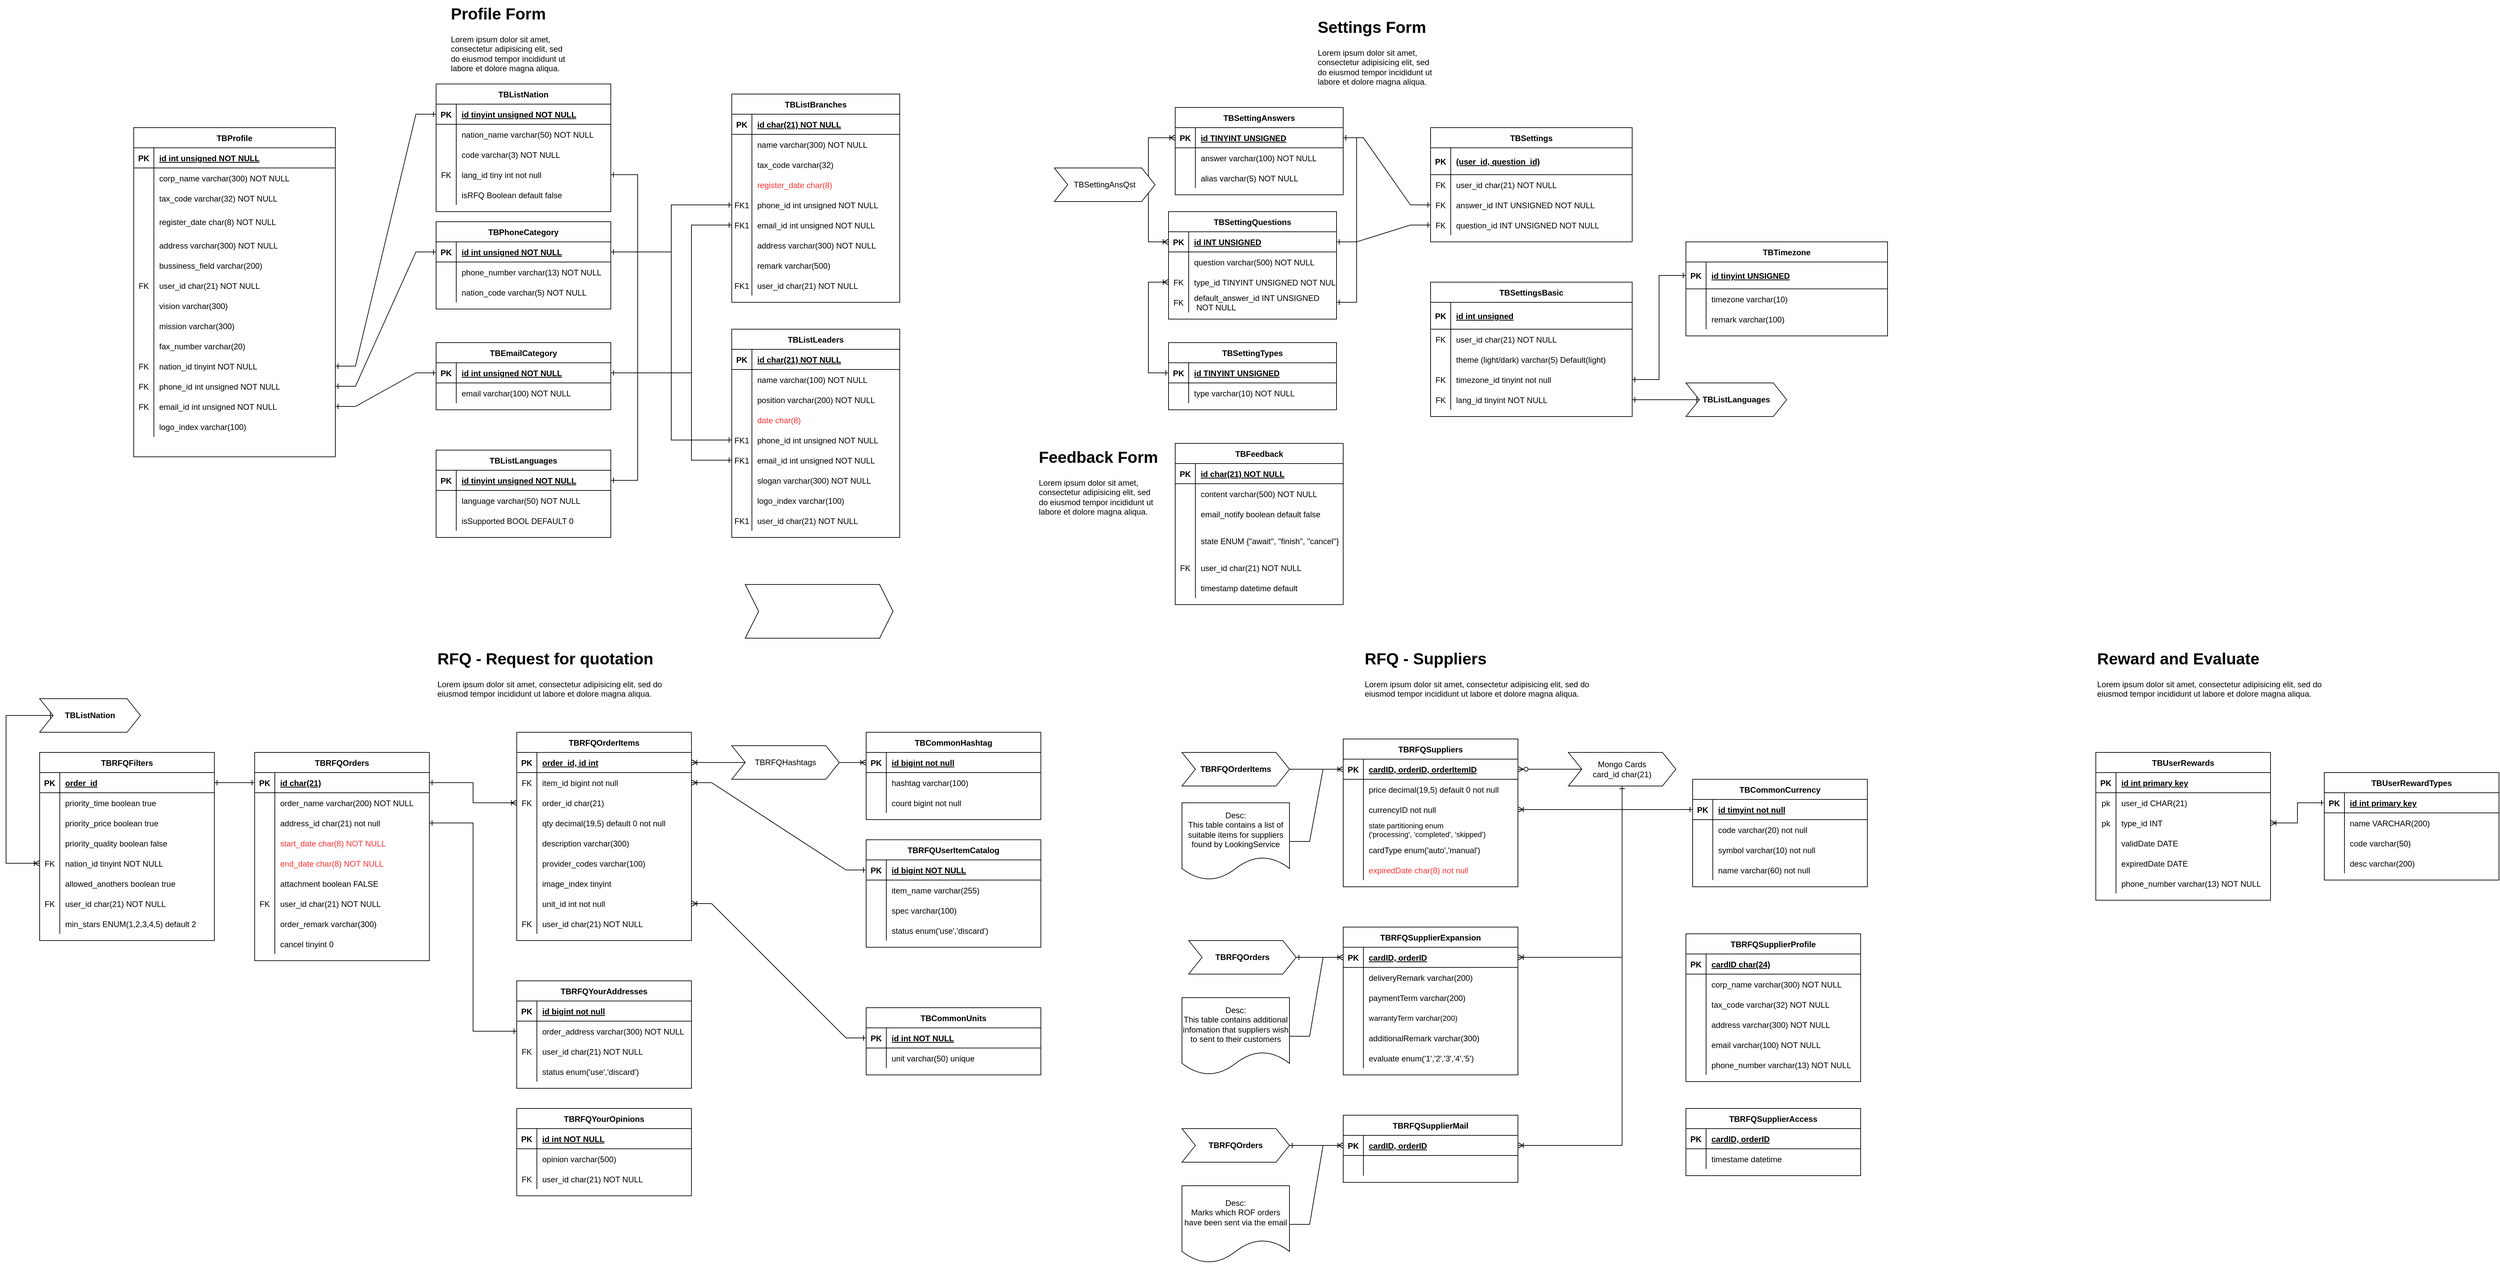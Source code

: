<mxfile version="26.2.13">
  <diagram id="R2lEEEUBdFMjLlhIrx00" name="Page-1">
    <mxGraphModel dx="2078" dy="629" grid="1" gridSize="10" guides="1" tooltips="1" connect="1" arrows="1" fold="1" page="1" pageScale="1" pageWidth="850" pageHeight="1100" math="0" shadow="0" extFonts="Permanent Marker^https://fonts.googleapis.com/css?family=Permanent+Marker">
      <root>
        <mxCell id="0" />
        <mxCell id="1" parent="0" />
        <mxCell id="C-vyLk0tnHw3VtMMgP7b-2" value="TBListBranches" style="shape=table;startSize=30;container=1;collapsible=1;childLayout=tableLayout;fixedRows=1;rowLines=0;fontStyle=1;align=center;resizeLast=1;" parent="1" vertex="1">
          <mxGeometry x="250" y="160" width="250" height="310" as="geometry" />
        </mxCell>
        <mxCell id="C-vyLk0tnHw3VtMMgP7b-3" value="" style="shape=partialRectangle;collapsible=0;dropTarget=0;pointerEvents=0;fillColor=none;points=[[0,0.5],[1,0.5]];portConstraint=eastwest;top=0;left=0;right=0;bottom=1;" parent="C-vyLk0tnHw3VtMMgP7b-2" vertex="1">
          <mxGeometry y="30" width="250" height="30" as="geometry" />
        </mxCell>
        <mxCell id="C-vyLk0tnHw3VtMMgP7b-4" value="PK" style="shape=partialRectangle;overflow=hidden;connectable=0;fillColor=none;top=0;left=0;bottom=0;right=0;fontStyle=1;" parent="C-vyLk0tnHw3VtMMgP7b-3" vertex="1">
          <mxGeometry width="30" height="30" as="geometry">
            <mxRectangle width="30" height="30" as="alternateBounds" />
          </mxGeometry>
        </mxCell>
        <mxCell id="C-vyLk0tnHw3VtMMgP7b-5" value="id char(21) NOT NULL" style="shape=partialRectangle;overflow=hidden;connectable=0;fillColor=none;top=0;left=0;bottom=0;right=0;align=left;spacingLeft=6;fontStyle=5;" parent="C-vyLk0tnHw3VtMMgP7b-3" vertex="1">
          <mxGeometry x="30" width="220" height="30" as="geometry">
            <mxRectangle width="220" height="30" as="alternateBounds" />
          </mxGeometry>
        </mxCell>
        <mxCell id="C-vyLk0tnHw3VtMMgP7b-6" value="" style="shape=partialRectangle;collapsible=0;dropTarget=0;pointerEvents=0;fillColor=none;points=[[0,0.5],[1,0.5]];portConstraint=eastwest;top=0;left=0;right=0;bottom=0;" parent="C-vyLk0tnHw3VtMMgP7b-2" vertex="1">
          <mxGeometry y="60" width="250" height="30" as="geometry" />
        </mxCell>
        <mxCell id="C-vyLk0tnHw3VtMMgP7b-7" value="" style="shape=partialRectangle;overflow=hidden;connectable=0;fillColor=none;top=0;left=0;bottom=0;right=0;" parent="C-vyLk0tnHw3VtMMgP7b-6" vertex="1">
          <mxGeometry width="30" height="30" as="geometry">
            <mxRectangle width="30" height="30" as="alternateBounds" />
          </mxGeometry>
        </mxCell>
        <mxCell id="C-vyLk0tnHw3VtMMgP7b-8" value="name varchar(300) NOT NULL" style="shape=partialRectangle;overflow=hidden;connectable=0;fillColor=none;top=0;left=0;bottom=0;right=0;align=left;spacingLeft=6;" parent="C-vyLk0tnHw3VtMMgP7b-6" vertex="1">
          <mxGeometry x="30" width="220" height="30" as="geometry">
            <mxRectangle width="220" height="30" as="alternateBounds" />
          </mxGeometry>
        </mxCell>
        <mxCell id="C-vyLk0tnHw3VtMMgP7b-9" value="" style="shape=partialRectangle;collapsible=0;dropTarget=0;pointerEvents=0;fillColor=none;points=[[0,0.5],[1,0.5]];portConstraint=eastwest;top=0;left=0;right=0;bottom=0;" parent="C-vyLk0tnHw3VtMMgP7b-2" vertex="1">
          <mxGeometry y="90" width="250" height="30" as="geometry" />
        </mxCell>
        <mxCell id="C-vyLk0tnHw3VtMMgP7b-10" value="" style="shape=partialRectangle;overflow=hidden;connectable=0;fillColor=none;top=0;left=0;bottom=0;right=0;" parent="C-vyLk0tnHw3VtMMgP7b-9" vertex="1">
          <mxGeometry width="30" height="30" as="geometry">
            <mxRectangle width="30" height="30" as="alternateBounds" />
          </mxGeometry>
        </mxCell>
        <mxCell id="C-vyLk0tnHw3VtMMgP7b-11" value="tax_code varchar(32)" style="shape=partialRectangle;overflow=hidden;connectable=0;fillColor=none;top=0;left=0;bottom=0;right=0;align=left;spacingLeft=6;" parent="C-vyLk0tnHw3VtMMgP7b-9" vertex="1">
          <mxGeometry x="30" width="220" height="30" as="geometry">
            <mxRectangle width="220" height="30" as="alternateBounds" />
          </mxGeometry>
        </mxCell>
        <mxCell id="9rCIaX-36Uy0i_fqB0H3-1" value="" style="shape=partialRectangle;collapsible=0;dropTarget=0;pointerEvents=0;fillColor=none;points=[[0,0.5],[1,0.5]];portConstraint=eastwest;top=0;left=0;right=0;bottom=0;" parent="C-vyLk0tnHw3VtMMgP7b-2" vertex="1">
          <mxGeometry y="120" width="250" height="30" as="geometry" />
        </mxCell>
        <mxCell id="9rCIaX-36Uy0i_fqB0H3-2" value="" style="shape=partialRectangle;overflow=hidden;connectable=0;fillColor=none;top=0;left=0;bottom=0;right=0;" parent="9rCIaX-36Uy0i_fqB0H3-1" vertex="1">
          <mxGeometry width="30" height="30" as="geometry">
            <mxRectangle width="30" height="30" as="alternateBounds" />
          </mxGeometry>
        </mxCell>
        <mxCell id="9rCIaX-36Uy0i_fqB0H3-3" value="register_date char(8)" style="shape=partialRectangle;overflow=hidden;connectable=0;fillColor=none;top=0;left=0;bottom=0;right=0;align=left;spacingLeft=6;fontColor=#FF3333;" parent="9rCIaX-36Uy0i_fqB0H3-1" vertex="1">
          <mxGeometry x="30" width="220" height="30" as="geometry">
            <mxRectangle width="220" height="30" as="alternateBounds" />
          </mxGeometry>
        </mxCell>
        <mxCell id="9rCIaX-36Uy0i_fqB0H3-4" value="" style="shape=partialRectangle;collapsible=0;dropTarget=0;pointerEvents=0;fillColor=none;points=[[0,0.5],[1,0.5]];portConstraint=eastwest;top=0;left=0;right=0;bottom=0;" parent="C-vyLk0tnHw3VtMMgP7b-2" vertex="1">
          <mxGeometry y="150" width="250" height="30" as="geometry" />
        </mxCell>
        <mxCell id="9rCIaX-36Uy0i_fqB0H3-5" value="FK1" style="shape=partialRectangle;overflow=hidden;connectable=0;fillColor=none;top=0;left=0;bottom=0;right=0;" parent="9rCIaX-36Uy0i_fqB0H3-4" vertex="1">
          <mxGeometry width="30" height="30" as="geometry">
            <mxRectangle width="30" height="30" as="alternateBounds" />
          </mxGeometry>
        </mxCell>
        <mxCell id="9rCIaX-36Uy0i_fqB0H3-6" value="phone_id int unsigned NOT NULL" style="shape=partialRectangle;overflow=hidden;connectable=0;fillColor=none;top=0;left=0;bottom=0;right=0;align=left;spacingLeft=6;" parent="9rCIaX-36Uy0i_fqB0H3-4" vertex="1">
          <mxGeometry x="30" width="220" height="30" as="geometry">
            <mxRectangle width="220" height="30" as="alternateBounds" />
          </mxGeometry>
        </mxCell>
        <mxCell id="9rCIaX-36Uy0i_fqB0H3-7" value="" style="shape=partialRectangle;collapsible=0;dropTarget=0;pointerEvents=0;fillColor=none;points=[[0,0.5],[1,0.5]];portConstraint=eastwest;top=0;left=0;right=0;bottom=0;" parent="C-vyLk0tnHw3VtMMgP7b-2" vertex="1">
          <mxGeometry y="180" width="250" height="30" as="geometry" />
        </mxCell>
        <mxCell id="9rCIaX-36Uy0i_fqB0H3-8" value="FK1" style="shape=partialRectangle;overflow=hidden;connectable=0;fillColor=none;top=0;left=0;bottom=0;right=0;" parent="9rCIaX-36Uy0i_fqB0H3-7" vertex="1">
          <mxGeometry width="30" height="30" as="geometry">
            <mxRectangle width="30" height="30" as="alternateBounds" />
          </mxGeometry>
        </mxCell>
        <mxCell id="9rCIaX-36Uy0i_fqB0H3-9" value="email_id int unsigned NOT NULL" style="shape=partialRectangle;overflow=hidden;connectable=0;fillColor=none;top=0;left=0;bottom=0;right=0;align=left;spacingLeft=6;" parent="9rCIaX-36Uy0i_fqB0H3-7" vertex="1">
          <mxGeometry x="30" width="220" height="30" as="geometry">
            <mxRectangle width="220" height="30" as="alternateBounds" />
          </mxGeometry>
        </mxCell>
        <mxCell id="9rCIaX-36Uy0i_fqB0H3-10" value="" style="shape=partialRectangle;collapsible=0;dropTarget=0;pointerEvents=0;fillColor=none;points=[[0,0.5],[1,0.5]];portConstraint=eastwest;top=0;left=0;right=0;bottom=0;" parent="C-vyLk0tnHw3VtMMgP7b-2" vertex="1">
          <mxGeometry y="210" width="250" height="30" as="geometry" />
        </mxCell>
        <mxCell id="9rCIaX-36Uy0i_fqB0H3-11" value="" style="shape=partialRectangle;overflow=hidden;connectable=0;fillColor=none;top=0;left=0;bottom=0;right=0;" parent="9rCIaX-36Uy0i_fqB0H3-10" vertex="1">
          <mxGeometry width="30" height="30" as="geometry">
            <mxRectangle width="30" height="30" as="alternateBounds" />
          </mxGeometry>
        </mxCell>
        <mxCell id="9rCIaX-36Uy0i_fqB0H3-12" value="address varchar(300) NOT NULL" style="shape=partialRectangle;overflow=hidden;connectable=0;fillColor=none;top=0;left=0;bottom=0;right=0;align=left;spacingLeft=6;" parent="9rCIaX-36Uy0i_fqB0H3-10" vertex="1">
          <mxGeometry x="30" width="220" height="30" as="geometry">
            <mxRectangle width="220" height="30" as="alternateBounds" />
          </mxGeometry>
        </mxCell>
        <mxCell id="9rCIaX-36Uy0i_fqB0H3-13" value="" style="shape=partialRectangle;collapsible=0;dropTarget=0;pointerEvents=0;fillColor=none;points=[[0,0.5],[1,0.5]];portConstraint=eastwest;top=0;left=0;right=0;bottom=0;" parent="C-vyLk0tnHw3VtMMgP7b-2" vertex="1">
          <mxGeometry y="240" width="250" height="30" as="geometry" />
        </mxCell>
        <mxCell id="9rCIaX-36Uy0i_fqB0H3-14" value="" style="shape=partialRectangle;overflow=hidden;connectable=0;fillColor=none;top=0;left=0;bottom=0;right=0;" parent="9rCIaX-36Uy0i_fqB0H3-13" vertex="1">
          <mxGeometry width="30" height="30" as="geometry">
            <mxRectangle width="30" height="30" as="alternateBounds" />
          </mxGeometry>
        </mxCell>
        <mxCell id="9rCIaX-36Uy0i_fqB0H3-15" value="remark varchar(500)" style="shape=partialRectangle;overflow=hidden;connectable=0;fillColor=none;top=0;left=0;bottom=0;right=0;align=left;spacingLeft=6;" parent="9rCIaX-36Uy0i_fqB0H3-13" vertex="1">
          <mxGeometry x="30" width="220" height="30" as="geometry">
            <mxRectangle width="220" height="30" as="alternateBounds" />
          </mxGeometry>
        </mxCell>
        <mxCell id="9rCIaX-36Uy0i_fqB0H3-18" value="" style="shape=partialRectangle;collapsible=0;dropTarget=0;pointerEvents=0;fillColor=none;points=[[0,0.5],[1,0.5]];portConstraint=eastwest;top=0;left=0;right=0;bottom=0;" parent="C-vyLk0tnHw3VtMMgP7b-2" vertex="1">
          <mxGeometry y="270" width="250" height="30" as="geometry" />
        </mxCell>
        <mxCell id="9rCIaX-36Uy0i_fqB0H3-19" value="FK1" style="shape=partialRectangle;overflow=hidden;connectable=0;fillColor=none;top=0;left=0;bottom=0;right=0;" parent="9rCIaX-36Uy0i_fqB0H3-18" vertex="1">
          <mxGeometry width="30" height="30" as="geometry">
            <mxRectangle width="30" height="30" as="alternateBounds" />
          </mxGeometry>
        </mxCell>
        <mxCell id="9rCIaX-36Uy0i_fqB0H3-20" value="user_id char(21) NOT NULL" style="shape=partialRectangle;overflow=hidden;connectable=0;fillColor=none;top=0;left=0;bottom=0;right=0;align=left;spacingLeft=6;" parent="9rCIaX-36Uy0i_fqB0H3-18" vertex="1">
          <mxGeometry x="30" width="220" height="30" as="geometry">
            <mxRectangle width="220" height="30" as="alternateBounds" />
          </mxGeometry>
        </mxCell>
        <mxCell id="C-vyLk0tnHw3VtMMgP7b-13" value="TBEmailCategory" style="shape=table;startSize=30;container=1;collapsible=1;childLayout=tableLayout;fixedRows=1;rowLines=0;fontStyle=1;align=center;resizeLast=1;" parent="1" vertex="1">
          <mxGeometry x="-190" y="530" width="260" height="100" as="geometry" />
        </mxCell>
        <mxCell id="C-vyLk0tnHw3VtMMgP7b-14" value="" style="shape=partialRectangle;collapsible=0;dropTarget=0;pointerEvents=0;fillColor=none;points=[[0,0.5],[1,0.5]];portConstraint=eastwest;top=0;left=0;right=0;bottom=1;" parent="C-vyLk0tnHw3VtMMgP7b-13" vertex="1">
          <mxGeometry y="30" width="260" height="30" as="geometry" />
        </mxCell>
        <mxCell id="C-vyLk0tnHw3VtMMgP7b-15" value="PK" style="shape=partialRectangle;overflow=hidden;connectable=0;fillColor=none;top=0;left=0;bottom=0;right=0;fontStyle=1;" parent="C-vyLk0tnHw3VtMMgP7b-14" vertex="1">
          <mxGeometry width="30" height="30" as="geometry">
            <mxRectangle width="30" height="30" as="alternateBounds" />
          </mxGeometry>
        </mxCell>
        <mxCell id="C-vyLk0tnHw3VtMMgP7b-16" value="id int unsigned NOT NULL" style="shape=partialRectangle;overflow=hidden;connectable=0;fillColor=none;top=0;left=0;bottom=0;right=0;align=left;spacingLeft=6;fontStyle=5;" parent="C-vyLk0tnHw3VtMMgP7b-14" vertex="1">
          <mxGeometry x="30" width="230" height="30" as="geometry">
            <mxRectangle width="230" height="30" as="alternateBounds" />
          </mxGeometry>
        </mxCell>
        <mxCell id="C-vyLk0tnHw3VtMMgP7b-17" value="" style="shape=partialRectangle;collapsible=0;dropTarget=0;pointerEvents=0;fillColor=none;points=[[0,0.5],[1,0.5]];portConstraint=eastwest;top=0;left=0;right=0;bottom=0;" parent="C-vyLk0tnHw3VtMMgP7b-13" vertex="1">
          <mxGeometry y="60" width="260" height="30" as="geometry" />
        </mxCell>
        <mxCell id="C-vyLk0tnHw3VtMMgP7b-18" value="" style="shape=partialRectangle;overflow=hidden;connectable=0;fillColor=none;top=0;left=0;bottom=0;right=0;" parent="C-vyLk0tnHw3VtMMgP7b-17" vertex="1">
          <mxGeometry width="30" height="30" as="geometry">
            <mxRectangle width="30" height="30" as="alternateBounds" />
          </mxGeometry>
        </mxCell>
        <mxCell id="C-vyLk0tnHw3VtMMgP7b-19" value="email varchar(100) NOT NULL" style="shape=partialRectangle;overflow=hidden;connectable=0;fillColor=none;top=0;left=0;bottom=0;right=0;align=left;spacingLeft=6;" parent="C-vyLk0tnHw3VtMMgP7b-17" vertex="1">
          <mxGeometry x="30" width="230" height="30" as="geometry">
            <mxRectangle width="230" height="30" as="alternateBounds" />
          </mxGeometry>
        </mxCell>
        <mxCell id="C-vyLk0tnHw3VtMMgP7b-23" value="TBProfile" style="shape=table;startSize=30;container=1;collapsible=1;childLayout=tableLayout;fixedRows=1;rowLines=0;fontStyle=1;align=center;resizeLast=1;" parent="1" vertex="1">
          <mxGeometry x="-640" y="210" width="300" height="490" as="geometry" />
        </mxCell>
        <mxCell id="C-vyLk0tnHw3VtMMgP7b-24" value="" style="shape=partialRectangle;collapsible=0;dropTarget=0;pointerEvents=0;fillColor=none;points=[[0,0.5],[1,0.5]];portConstraint=eastwest;top=0;left=0;right=0;bottom=1;" parent="C-vyLk0tnHw3VtMMgP7b-23" vertex="1">
          <mxGeometry y="30" width="300" height="30" as="geometry" />
        </mxCell>
        <mxCell id="C-vyLk0tnHw3VtMMgP7b-25" value="PK" style="shape=partialRectangle;overflow=hidden;connectable=0;fillColor=none;top=0;left=0;bottom=0;right=0;fontStyle=1;" parent="C-vyLk0tnHw3VtMMgP7b-24" vertex="1">
          <mxGeometry width="30" height="30" as="geometry">
            <mxRectangle width="30" height="30" as="alternateBounds" />
          </mxGeometry>
        </mxCell>
        <mxCell id="C-vyLk0tnHw3VtMMgP7b-26" value="id int unsigned NOT NULL " style="shape=partialRectangle;overflow=hidden;connectable=0;fillColor=none;top=0;left=0;bottom=0;right=0;align=left;spacingLeft=6;fontStyle=5;" parent="C-vyLk0tnHw3VtMMgP7b-24" vertex="1">
          <mxGeometry x="30" width="270" height="30" as="geometry">
            <mxRectangle width="270" height="30" as="alternateBounds" />
          </mxGeometry>
        </mxCell>
        <mxCell id="C-vyLk0tnHw3VtMMgP7b-27" value="" style="shape=partialRectangle;collapsible=0;dropTarget=0;pointerEvents=0;fillColor=none;points=[[0,0.5],[1,0.5]];portConstraint=eastwest;top=0;left=0;right=0;bottom=0;" parent="C-vyLk0tnHw3VtMMgP7b-23" vertex="1">
          <mxGeometry y="60" width="300" height="30" as="geometry" />
        </mxCell>
        <mxCell id="C-vyLk0tnHw3VtMMgP7b-28" value="" style="shape=partialRectangle;overflow=hidden;connectable=0;fillColor=none;top=0;left=0;bottom=0;right=0;" parent="C-vyLk0tnHw3VtMMgP7b-27" vertex="1">
          <mxGeometry width="30" height="30" as="geometry">
            <mxRectangle width="30" height="30" as="alternateBounds" />
          </mxGeometry>
        </mxCell>
        <mxCell id="C-vyLk0tnHw3VtMMgP7b-29" value="corp_name varchar(300) NOT NULL" style="shape=partialRectangle;overflow=hidden;connectable=0;fillColor=none;top=0;left=0;bottom=0;right=0;align=left;spacingLeft=6;" parent="C-vyLk0tnHw3VtMMgP7b-27" vertex="1">
          <mxGeometry x="30" width="270" height="30" as="geometry">
            <mxRectangle width="270" height="30" as="alternateBounds" />
          </mxGeometry>
        </mxCell>
        <mxCell id="n6G3_upsf0RafCnvRuXM-31" value="" style="shape=partialRectangle;collapsible=0;dropTarget=0;pointerEvents=0;fillColor=none;points=[[0,0.5],[1,0.5]];portConstraint=eastwest;top=0;left=0;right=0;bottom=0;" parent="C-vyLk0tnHw3VtMMgP7b-23" vertex="1">
          <mxGeometry y="90" width="300" height="30" as="geometry" />
        </mxCell>
        <mxCell id="n6G3_upsf0RafCnvRuXM-32" value="" style="shape=partialRectangle;overflow=hidden;connectable=0;fillColor=none;top=0;left=0;bottom=0;right=0;" parent="n6G3_upsf0RafCnvRuXM-31" vertex="1">
          <mxGeometry width="30" height="30" as="geometry">
            <mxRectangle width="30" height="30" as="alternateBounds" />
          </mxGeometry>
        </mxCell>
        <mxCell id="n6G3_upsf0RafCnvRuXM-33" value="tax_code varchar(32) NOT NULL" style="shape=partialRectangle;overflow=hidden;connectable=0;fillColor=none;top=0;left=0;bottom=0;right=0;align=left;spacingLeft=6;" parent="n6G3_upsf0RafCnvRuXM-31" vertex="1">
          <mxGeometry x="30" width="270" height="30" as="geometry">
            <mxRectangle width="270" height="30" as="alternateBounds" />
          </mxGeometry>
        </mxCell>
        <mxCell id="n6G3_upsf0RafCnvRuXM-34" value="" style="shape=partialRectangle;collapsible=0;dropTarget=0;pointerEvents=0;fillColor=none;points=[[0,0.5],[1,0.5]];portConstraint=eastwest;top=0;left=0;right=0;bottom=0;" parent="C-vyLk0tnHw3VtMMgP7b-23" vertex="1">
          <mxGeometry y="120" width="300" height="40" as="geometry" />
        </mxCell>
        <mxCell id="n6G3_upsf0RafCnvRuXM-35" value="" style="shape=partialRectangle;overflow=hidden;connectable=0;fillColor=none;top=0;left=0;bottom=0;right=0;" parent="n6G3_upsf0RafCnvRuXM-34" vertex="1">
          <mxGeometry width="30" height="40" as="geometry">
            <mxRectangle width="30" height="40" as="alternateBounds" />
          </mxGeometry>
        </mxCell>
        <mxCell id="n6G3_upsf0RafCnvRuXM-36" value="register_date char(8) NOT NULL" style="shape=partialRectangle;overflow=hidden;connectable=0;fillColor=none;top=0;left=0;bottom=0;right=0;align=left;spacingLeft=6;" parent="n6G3_upsf0RafCnvRuXM-34" vertex="1">
          <mxGeometry x="30" width="270" height="40" as="geometry">
            <mxRectangle width="270" height="40" as="alternateBounds" />
          </mxGeometry>
        </mxCell>
        <mxCell id="n6G3_upsf0RafCnvRuXM-37" value="" style="shape=partialRectangle;collapsible=0;dropTarget=0;pointerEvents=0;fillColor=none;points=[[0,0.5],[1,0.5]];portConstraint=eastwest;top=0;left=0;right=0;bottom=0;" parent="C-vyLk0tnHw3VtMMgP7b-23" vertex="1">
          <mxGeometry y="160" width="300" height="30" as="geometry" />
        </mxCell>
        <mxCell id="n6G3_upsf0RafCnvRuXM-38" value="" style="shape=partialRectangle;overflow=hidden;connectable=0;fillColor=none;top=0;left=0;bottom=0;right=0;" parent="n6G3_upsf0RafCnvRuXM-37" vertex="1">
          <mxGeometry width="30" height="30" as="geometry">
            <mxRectangle width="30" height="30" as="alternateBounds" />
          </mxGeometry>
        </mxCell>
        <mxCell id="n6G3_upsf0RafCnvRuXM-39" value="address varchar(300) NOT NULL" style="shape=partialRectangle;overflow=hidden;connectable=0;fillColor=none;top=0;left=0;bottom=0;right=0;align=left;spacingLeft=6;" parent="n6G3_upsf0RafCnvRuXM-37" vertex="1">
          <mxGeometry x="30" width="270" height="30" as="geometry">
            <mxRectangle width="270" height="30" as="alternateBounds" />
          </mxGeometry>
        </mxCell>
        <mxCell id="n6G3_upsf0RafCnvRuXM-40" value="" style="shape=partialRectangle;collapsible=0;dropTarget=0;pointerEvents=0;fillColor=none;points=[[0,0.5],[1,0.5]];portConstraint=eastwest;top=0;left=0;right=0;bottom=0;" parent="C-vyLk0tnHw3VtMMgP7b-23" vertex="1">
          <mxGeometry y="190" width="300" height="30" as="geometry" />
        </mxCell>
        <mxCell id="n6G3_upsf0RafCnvRuXM-41" value="" style="shape=partialRectangle;overflow=hidden;connectable=0;fillColor=none;top=0;left=0;bottom=0;right=0;" parent="n6G3_upsf0RafCnvRuXM-40" vertex="1">
          <mxGeometry width="30" height="30" as="geometry">
            <mxRectangle width="30" height="30" as="alternateBounds" />
          </mxGeometry>
        </mxCell>
        <mxCell id="n6G3_upsf0RafCnvRuXM-42" value="bussiness_field varchar(200)" style="shape=partialRectangle;overflow=hidden;connectable=0;fillColor=none;top=0;left=0;bottom=0;right=0;align=left;spacingLeft=6;" parent="n6G3_upsf0RafCnvRuXM-40" vertex="1">
          <mxGeometry x="30" width="270" height="30" as="geometry">
            <mxRectangle width="270" height="30" as="alternateBounds" />
          </mxGeometry>
        </mxCell>
        <mxCell id="n6G3_upsf0RafCnvRuXM-43" value="" style="shape=partialRectangle;collapsible=0;dropTarget=0;pointerEvents=0;fillColor=none;points=[[0,0.5],[1,0.5]];portConstraint=eastwest;top=0;left=0;right=0;bottom=0;" parent="C-vyLk0tnHw3VtMMgP7b-23" vertex="1">
          <mxGeometry y="220" width="300" height="30" as="geometry" />
        </mxCell>
        <mxCell id="n6G3_upsf0RafCnvRuXM-44" value="FK" style="shape=partialRectangle;overflow=hidden;connectable=0;fillColor=none;top=0;left=0;bottom=0;right=0;" parent="n6G3_upsf0RafCnvRuXM-43" vertex="1">
          <mxGeometry width="30" height="30" as="geometry">
            <mxRectangle width="30" height="30" as="alternateBounds" />
          </mxGeometry>
        </mxCell>
        <mxCell id="n6G3_upsf0RafCnvRuXM-45" value="user_id char(21) NOT NULL" style="shape=partialRectangle;overflow=hidden;connectable=0;fillColor=none;top=0;left=0;bottom=0;right=0;align=left;spacingLeft=6;" parent="n6G3_upsf0RafCnvRuXM-43" vertex="1">
          <mxGeometry x="30" width="270" height="30" as="geometry">
            <mxRectangle width="270" height="30" as="alternateBounds" />
          </mxGeometry>
        </mxCell>
        <mxCell id="n6G3_upsf0RafCnvRuXM-46" value="" style="shape=partialRectangle;collapsible=0;dropTarget=0;pointerEvents=0;fillColor=none;points=[[0,0.5],[1,0.5]];portConstraint=eastwest;top=0;left=0;right=0;bottom=0;" parent="C-vyLk0tnHw3VtMMgP7b-23" vertex="1">
          <mxGeometry y="250" width="300" height="30" as="geometry" />
        </mxCell>
        <mxCell id="n6G3_upsf0RafCnvRuXM-47" value="" style="shape=partialRectangle;overflow=hidden;connectable=0;fillColor=none;top=0;left=0;bottom=0;right=0;" parent="n6G3_upsf0RafCnvRuXM-46" vertex="1">
          <mxGeometry width="30" height="30" as="geometry">
            <mxRectangle width="30" height="30" as="alternateBounds" />
          </mxGeometry>
        </mxCell>
        <mxCell id="n6G3_upsf0RafCnvRuXM-48" value="vision varchar(300)" style="shape=partialRectangle;overflow=hidden;connectable=0;fillColor=none;top=0;left=0;bottom=0;right=0;align=left;spacingLeft=6;" parent="n6G3_upsf0RafCnvRuXM-46" vertex="1">
          <mxGeometry x="30" width="270" height="30" as="geometry">
            <mxRectangle width="270" height="30" as="alternateBounds" />
          </mxGeometry>
        </mxCell>
        <mxCell id="n6G3_upsf0RafCnvRuXM-49" value="" style="shape=partialRectangle;collapsible=0;dropTarget=0;pointerEvents=0;fillColor=none;points=[[0,0.5],[1,0.5]];portConstraint=eastwest;top=0;left=0;right=0;bottom=0;" parent="C-vyLk0tnHw3VtMMgP7b-23" vertex="1">
          <mxGeometry y="280" width="300" height="30" as="geometry" />
        </mxCell>
        <mxCell id="n6G3_upsf0RafCnvRuXM-50" value="" style="shape=partialRectangle;overflow=hidden;connectable=0;fillColor=none;top=0;left=0;bottom=0;right=0;" parent="n6G3_upsf0RafCnvRuXM-49" vertex="1">
          <mxGeometry width="30" height="30" as="geometry">
            <mxRectangle width="30" height="30" as="alternateBounds" />
          </mxGeometry>
        </mxCell>
        <mxCell id="n6G3_upsf0RafCnvRuXM-51" value="mission varchar(300)" style="shape=partialRectangle;overflow=hidden;connectable=0;fillColor=none;top=0;left=0;bottom=0;right=0;align=left;spacingLeft=6;" parent="n6G3_upsf0RafCnvRuXM-49" vertex="1">
          <mxGeometry x="30" width="270" height="30" as="geometry">
            <mxRectangle width="270" height="30" as="alternateBounds" />
          </mxGeometry>
        </mxCell>
        <mxCell id="n6G3_upsf0RafCnvRuXM-52" value="" style="shape=partialRectangle;collapsible=0;dropTarget=0;pointerEvents=0;fillColor=none;points=[[0,0.5],[1,0.5]];portConstraint=eastwest;top=0;left=0;right=0;bottom=0;" parent="C-vyLk0tnHw3VtMMgP7b-23" vertex="1">
          <mxGeometry y="310" width="300" height="30" as="geometry" />
        </mxCell>
        <mxCell id="n6G3_upsf0RafCnvRuXM-53" value="" style="shape=partialRectangle;overflow=hidden;connectable=0;fillColor=none;top=0;left=0;bottom=0;right=0;" parent="n6G3_upsf0RafCnvRuXM-52" vertex="1">
          <mxGeometry width="30" height="30" as="geometry">
            <mxRectangle width="30" height="30" as="alternateBounds" />
          </mxGeometry>
        </mxCell>
        <mxCell id="n6G3_upsf0RafCnvRuXM-54" value="fax_number varchar(20)" style="shape=partialRectangle;overflow=hidden;connectable=0;fillColor=none;top=0;left=0;bottom=0;right=0;align=left;spacingLeft=6;" parent="n6G3_upsf0RafCnvRuXM-52" vertex="1">
          <mxGeometry x="30" width="270" height="30" as="geometry">
            <mxRectangle width="270" height="30" as="alternateBounds" />
          </mxGeometry>
        </mxCell>
        <mxCell id="n6G3_upsf0RafCnvRuXM-55" value="" style="shape=partialRectangle;collapsible=0;dropTarget=0;pointerEvents=0;fillColor=none;points=[[0,0.5],[1,0.5]];portConstraint=eastwest;top=0;left=0;right=0;bottom=0;" parent="C-vyLk0tnHw3VtMMgP7b-23" vertex="1">
          <mxGeometry y="340" width="300" height="30" as="geometry" />
        </mxCell>
        <mxCell id="n6G3_upsf0RafCnvRuXM-56" value="FK" style="shape=partialRectangle;overflow=hidden;connectable=0;fillColor=none;top=0;left=0;bottom=0;right=0;" parent="n6G3_upsf0RafCnvRuXM-55" vertex="1">
          <mxGeometry width="30" height="30" as="geometry">
            <mxRectangle width="30" height="30" as="alternateBounds" />
          </mxGeometry>
        </mxCell>
        <mxCell id="n6G3_upsf0RafCnvRuXM-57" value="nation_id tinyint NOT NULL" style="shape=partialRectangle;overflow=hidden;connectable=0;fillColor=none;top=0;left=0;bottom=0;right=0;align=left;spacingLeft=6;" parent="n6G3_upsf0RafCnvRuXM-55" vertex="1">
          <mxGeometry x="30" width="270" height="30" as="geometry">
            <mxRectangle width="270" height="30" as="alternateBounds" />
          </mxGeometry>
        </mxCell>
        <mxCell id="n6G3_upsf0RafCnvRuXM-71" value="" style="shape=partialRectangle;collapsible=0;dropTarget=0;pointerEvents=0;fillColor=none;points=[[0,0.5],[1,0.5]];portConstraint=eastwest;top=0;left=0;right=0;bottom=0;" parent="C-vyLk0tnHw3VtMMgP7b-23" vertex="1">
          <mxGeometry y="370" width="300" height="30" as="geometry" />
        </mxCell>
        <mxCell id="n6G3_upsf0RafCnvRuXM-72" value="FK" style="shape=partialRectangle;overflow=hidden;connectable=0;fillColor=none;top=0;left=0;bottom=0;right=0;" parent="n6G3_upsf0RafCnvRuXM-71" vertex="1">
          <mxGeometry width="30" height="30" as="geometry">
            <mxRectangle width="30" height="30" as="alternateBounds" />
          </mxGeometry>
        </mxCell>
        <mxCell id="n6G3_upsf0RafCnvRuXM-73" value="phone_id int unsigned NOT NULL" style="shape=partialRectangle;overflow=hidden;connectable=0;fillColor=none;top=0;left=0;bottom=0;right=0;align=left;spacingLeft=6;" parent="n6G3_upsf0RafCnvRuXM-71" vertex="1">
          <mxGeometry x="30" width="270" height="30" as="geometry">
            <mxRectangle width="270" height="30" as="alternateBounds" />
          </mxGeometry>
        </mxCell>
        <mxCell id="n6G3_upsf0RafCnvRuXM-74" value="" style="shape=partialRectangle;collapsible=0;dropTarget=0;pointerEvents=0;fillColor=none;points=[[0,0.5],[1,0.5]];portConstraint=eastwest;top=0;left=0;right=0;bottom=0;" parent="C-vyLk0tnHw3VtMMgP7b-23" vertex="1">
          <mxGeometry y="400" width="300" height="30" as="geometry" />
        </mxCell>
        <mxCell id="n6G3_upsf0RafCnvRuXM-75" value="FK" style="shape=partialRectangle;overflow=hidden;connectable=0;fillColor=none;top=0;left=0;bottom=0;right=0;" parent="n6G3_upsf0RafCnvRuXM-74" vertex="1">
          <mxGeometry width="30" height="30" as="geometry">
            <mxRectangle width="30" height="30" as="alternateBounds" />
          </mxGeometry>
        </mxCell>
        <mxCell id="n6G3_upsf0RafCnvRuXM-76" value="email_id int unsigned NOT NULL" style="shape=partialRectangle;overflow=hidden;connectable=0;fillColor=none;top=0;left=0;bottom=0;right=0;align=left;spacingLeft=6;" parent="n6G3_upsf0RafCnvRuXM-74" vertex="1">
          <mxGeometry x="30" width="270" height="30" as="geometry">
            <mxRectangle width="270" height="30" as="alternateBounds" />
          </mxGeometry>
        </mxCell>
        <mxCell id="n6G3_upsf0RafCnvRuXM-96" value="" style="shape=partialRectangle;collapsible=0;dropTarget=0;pointerEvents=0;fillColor=none;points=[[0,0.5],[1,0.5]];portConstraint=eastwest;top=0;left=0;right=0;bottom=0;" parent="C-vyLk0tnHw3VtMMgP7b-23" vertex="1">
          <mxGeometry y="430" width="300" height="30" as="geometry" />
        </mxCell>
        <mxCell id="n6G3_upsf0RafCnvRuXM-97" value="" style="shape=partialRectangle;overflow=hidden;connectable=0;fillColor=none;top=0;left=0;bottom=0;right=0;" parent="n6G3_upsf0RafCnvRuXM-96" vertex="1">
          <mxGeometry width="30" height="30" as="geometry">
            <mxRectangle width="30" height="30" as="alternateBounds" />
          </mxGeometry>
        </mxCell>
        <mxCell id="n6G3_upsf0RafCnvRuXM-98" value="logo_index varchar(100)" style="shape=partialRectangle;overflow=hidden;connectable=0;fillColor=none;top=0;left=0;bottom=0;right=0;align=left;spacingLeft=6;" parent="n6G3_upsf0RafCnvRuXM-96" vertex="1">
          <mxGeometry x="30" width="270" height="30" as="geometry">
            <mxRectangle width="270" height="30" as="alternateBounds" />
          </mxGeometry>
        </mxCell>
        <mxCell id="n6G3_upsf0RafCnvRuXM-1" value="TBPhoneCategory" style="shape=table;startSize=30;container=1;collapsible=1;childLayout=tableLayout;fixedRows=1;rowLines=0;fontStyle=1;align=center;resizeLast=1;" parent="1" vertex="1">
          <mxGeometry x="-190" y="350" width="260" height="130" as="geometry" />
        </mxCell>
        <mxCell id="n6G3_upsf0RafCnvRuXM-2" value="" style="shape=partialRectangle;collapsible=0;dropTarget=0;pointerEvents=0;fillColor=none;points=[[0,0.5],[1,0.5]];portConstraint=eastwest;top=0;left=0;right=0;bottom=1;" parent="n6G3_upsf0RafCnvRuXM-1" vertex="1">
          <mxGeometry y="30" width="260" height="30" as="geometry" />
        </mxCell>
        <mxCell id="n6G3_upsf0RafCnvRuXM-3" value="PK" style="shape=partialRectangle;overflow=hidden;connectable=0;fillColor=none;top=0;left=0;bottom=0;right=0;fontStyle=1;" parent="n6G3_upsf0RafCnvRuXM-2" vertex="1">
          <mxGeometry width="30" height="30" as="geometry">
            <mxRectangle width="30" height="30" as="alternateBounds" />
          </mxGeometry>
        </mxCell>
        <mxCell id="n6G3_upsf0RafCnvRuXM-4" value="id int unsigned NOT NULL" style="shape=partialRectangle;overflow=hidden;connectable=0;fillColor=none;top=0;left=0;bottom=0;right=0;align=left;spacingLeft=6;fontStyle=5;" parent="n6G3_upsf0RafCnvRuXM-2" vertex="1">
          <mxGeometry x="30" width="230" height="30" as="geometry">
            <mxRectangle width="230" height="30" as="alternateBounds" />
          </mxGeometry>
        </mxCell>
        <mxCell id="n6G3_upsf0RafCnvRuXM-5" value="" style="shape=partialRectangle;collapsible=0;dropTarget=0;pointerEvents=0;fillColor=none;points=[[0,0.5],[1,0.5]];portConstraint=eastwest;top=0;left=0;right=0;bottom=0;" parent="n6G3_upsf0RafCnvRuXM-1" vertex="1">
          <mxGeometry y="60" width="260" height="30" as="geometry" />
        </mxCell>
        <mxCell id="n6G3_upsf0RafCnvRuXM-6" value="" style="shape=partialRectangle;overflow=hidden;connectable=0;fillColor=none;top=0;left=0;bottom=0;right=0;" parent="n6G3_upsf0RafCnvRuXM-5" vertex="1">
          <mxGeometry width="30" height="30" as="geometry">
            <mxRectangle width="30" height="30" as="alternateBounds" />
          </mxGeometry>
        </mxCell>
        <mxCell id="n6G3_upsf0RafCnvRuXM-7" value="phone_number varchar(13) NOT NULL" style="shape=partialRectangle;overflow=hidden;connectable=0;fillColor=none;top=0;left=0;bottom=0;right=0;align=left;spacingLeft=6;" parent="n6G3_upsf0RafCnvRuXM-5" vertex="1">
          <mxGeometry x="30" width="230" height="30" as="geometry">
            <mxRectangle width="230" height="30" as="alternateBounds" />
          </mxGeometry>
        </mxCell>
        <mxCell id="n6G3_upsf0RafCnvRuXM-61" value="" style="shape=partialRectangle;collapsible=0;dropTarget=0;pointerEvents=0;fillColor=none;points=[[0,0.5],[1,0.5]];portConstraint=eastwest;top=0;left=0;right=0;bottom=0;" parent="n6G3_upsf0RafCnvRuXM-1" vertex="1">
          <mxGeometry y="90" width="260" height="30" as="geometry" />
        </mxCell>
        <mxCell id="n6G3_upsf0RafCnvRuXM-62" value="" style="shape=partialRectangle;overflow=hidden;connectable=0;fillColor=none;top=0;left=0;bottom=0;right=0;" parent="n6G3_upsf0RafCnvRuXM-61" vertex="1">
          <mxGeometry width="30" height="30" as="geometry">
            <mxRectangle width="30" height="30" as="alternateBounds" />
          </mxGeometry>
        </mxCell>
        <mxCell id="n6G3_upsf0RafCnvRuXM-63" value="nation_code varchar(5) NOT NULL" style="shape=partialRectangle;overflow=hidden;connectable=0;fillColor=none;top=0;left=0;bottom=0;right=0;align=left;spacingLeft=6;" parent="n6G3_upsf0RafCnvRuXM-61" vertex="1">
          <mxGeometry x="30" width="230" height="30" as="geometry">
            <mxRectangle width="230" height="30" as="alternateBounds" />
          </mxGeometry>
        </mxCell>
        <mxCell id="n6G3_upsf0RafCnvRuXM-11" value="TBListNation" style="shape=table;startSize=30;container=1;collapsible=1;childLayout=tableLayout;fixedRows=1;rowLines=0;fontStyle=1;align=center;resizeLast=1;" parent="1" vertex="1">
          <mxGeometry x="-190" y="145" width="260" height="190" as="geometry" />
        </mxCell>
        <mxCell id="n6G3_upsf0RafCnvRuXM-12" value="" style="shape=partialRectangle;collapsible=0;dropTarget=0;pointerEvents=0;fillColor=none;points=[[0,0.5],[1,0.5]];portConstraint=eastwest;top=0;left=0;right=0;bottom=1;" parent="n6G3_upsf0RafCnvRuXM-11" vertex="1">
          <mxGeometry y="30" width="260" height="30" as="geometry" />
        </mxCell>
        <mxCell id="n6G3_upsf0RafCnvRuXM-13" value="PK" style="shape=partialRectangle;overflow=hidden;connectable=0;fillColor=none;top=0;left=0;bottom=0;right=0;fontStyle=1;" parent="n6G3_upsf0RafCnvRuXM-12" vertex="1">
          <mxGeometry width="30" height="30" as="geometry">
            <mxRectangle width="30" height="30" as="alternateBounds" />
          </mxGeometry>
        </mxCell>
        <mxCell id="n6G3_upsf0RafCnvRuXM-14" value="id tinyint unsigned NOT NULL" style="shape=partialRectangle;overflow=hidden;connectable=0;fillColor=none;top=0;left=0;bottom=0;right=0;align=left;spacingLeft=6;fontStyle=5;" parent="n6G3_upsf0RafCnvRuXM-12" vertex="1">
          <mxGeometry x="30" width="230" height="30" as="geometry">
            <mxRectangle width="230" height="30" as="alternateBounds" />
          </mxGeometry>
        </mxCell>
        <mxCell id="n6G3_upsf0RafCnvRuXM-15" value="" style="shape=partialRectangle;collapsible=0;dropTarget=0;pointerEvents=0;fillColor=none;points=[[0,0.5],[1,0.5]];portConstraint=eastwest;top=0;left=0;right=0;bottom=0;" parent="n6G3_upsf0RafCnvRuXM-11" vertex="1">
          <mxGeometry y="60" width="260" height="30" as="geometry" />
        </mxCell>
        <mxCell id="n6G3_upsf0RafCnvRuXM-16" value="" style="shape=partialRectangle;overflow=hidden;connectable=0;fillColor=none;top=0;left=0;bottom=0;right=0;" parent="n6G3_upsf0RafCnvRuXM-15" vertex="1">
          <mxGeometry width="30" height="30" as="geometry">
            <mxRectangle width="30" height="30" as="alternateBounds" />
          </mxGeometry>
        </mxCell>
        <mxCell id="n6G3_upsf0RafCnvRuXM-17" value="nation_name varchar(50) NOT NULL" style="shape=partialRectangle;overflow=hidden;connectable=0;fillColor=none;top=0;left=0;bottom=0;right=0;align=left;spacingLeft=6;" parent="n6G3_upsf0RafCnvRuXM-15" vertex="1">
          <mxGeometry x="30" width="230" height="30" as="geometry">
            <mxRectangle width="230" height="30" as="alternateBounds" />
          </mxGeometry>
        </mxCell>
        <mxCell id="n6G3_upsf0RafCnvRuXM-18" value="" style="shape=partialRectangle;collapsible=0;dropTarget=0;pointerEvents=0;fillColor=none;points=[[0,0.5],[1,0.5]];portConstraint=eastwest;top=0;left=0;right=0;bottom=0;" parent="n6G3_upsf0RafCnvRuXM-11" vertex="1">
          <mxGeometry y="90" width="260" height="30" as="geometry" />
        </mxCell>
        <mxCell id="n6G3_upsf0RafCnvRuXM-19" value="" style="shape=partialRectangle;overflow=hidden;connectable=0;fillColor=none;top=0;left=0;bottom=0;right=0;" parent="n6G3_upsf0RafCnvRuXM-18" vertex="1">
          <mxGeometry width="30" height="30" as="geometry">
            <mxRectangle width="30" height="30" as="alternateBounds" />
          </mxGeometry>
        </mxCell>
        <mxCell id="n6G3_upsf0RafCnvRuXM-20" value="code varchar(3) NOT NULL" style="shape=partialRectangle;overflow=hidden;connectable=0;fillColor=none;top=0;left=0;bottom=0;right=0;align=left;spacingLeft=6;" parent="n6G3_upsf0RafCnvRuXM-18" vertex="1">
          <mxGeometry x="30" width="230" height="30" as="geometry">
            <mxRectangle width="230" height="30" as="alternateBounds" />
          </mxGeometry>
        </mxCell>
        <mxCell id="n6G3_upsf0RafCnvRuXM-93" value="" style="shape=partialRectangle;collapsible=0;dropTarget=0;pointerEvents=0;fillColor=none;points=[[0,0.5],[1,0.5]];portConstraint=eastwest;top=0;left=0;right=0;bottom=0;" parent="n6G3_upsf0RafCnvRuXM-11" vertex="1">
          <mxGeometry y="120" width="260" height="30" as="geometry" />
        </mxCell>
        <mxCell id="n6G3_upsf0RafCnvRuXM-94" value="FK" style="shape=partialRectangle;overflow=hidden;connectable=0;fillColor=none;top=0;left=0;bottom=0;right=0;" parent="n6G3_upsf0RafCnvRuXM-93" vertex="1">
          <mxGeometry width="30" height="30" as="geometry">
            <mxRectangle width="30" height="30" as="alternateBounds" />
          </mxGeometry>
        </mxCell>
        <mxCell id="n6G3_upsf0RafCnvRuXM-95" value="lang_id tiny int not null" style="shape=partialRectangle;overflow=hidden;connectable=0;fillColor=none;top=0;left=0;bottom=0;right=0;align=left;spacingLeft=6;" parent="n6G3_upsf0RafCnvRuXM-93" vertex="1">
          <mxGeometry x="30" width="230" height="30" as="geometry">
            <mxRectangle width="230" height="30" as="alternateBounds" />
          </mxGeometry>
        </mxCell>
        <mxCell id="2rYXTRtzQFHS8l2BKp5S-2" value="" style="shape=partialRectangle;collapsible=0;dropTarget=0;pointerEvents=0;fillColor=none;points=[[0,0.5],[1,0.5]];portConstraint=eastwest;top=0;left=0;right=0;bottom=0;" parent="n6G3_upsf0RafCnvRuXM-11" vertex="1">
          <mxGeometry y="150" width="260" height="30" as="geometry" />
        </mxCell>
        <mxCell id="2rYXTRtzQFHS8l2BKp5S-3" value="" style="shape=partialRectangle;overflow=hidden;connectable=0;fillColor=none;top=0;left=0;bottom=0;right=0;" parent="2rYXTRtzQFHS8l2BKp5S-2" vertex="1">
          <mxGeometry width="30" height="30" as="geometry">
            <mxRectangle width="30" height="30" as="alternateBounds" />
          </mxGeometry>
        </mxCell>
        <mxCell id="2rYXTRtzQFHS8l2BKp5S-4" value="isRFQ Boolean default false" style="shape=partialRectangle;overflow=hidden;connectable=0;fillColor=none;top=0;left=0;bottom=0;right=0;align=left;spacingLeft=6;" parent="2rYXTRtzQFHS8l2BKp5S-2" vertex="1">
          <mxGeometry x="30" width="230" height="30" as="geometry">
            <mxRectangle width="230" height="30" as="alternateBounds" />
          </mxGeometry>
        </mxCell>
        <mxCell id="n6G3_upsf0RafCnvRuXM-77" style="edgeStyle=entityRelationEdgeStyle;rounded=0;orthogonalLoop=1;jettySize=auto;html=1;startArrow=ERone;startFill=0;endArrow=ERone;endFill=0;" parent="1" source="n6G3_upsf0RafCnvRuXM-2" target="n6G3_upsf0RafCnvRuXM-71" edge="1">
          <mxGeometry relative="1" as="geometry" />
        </mxCell>
        <mxCell id="n6G3_upsf0RafCnvRuXM-91" style="edgeStyle=entityRelationEdgeStyle;rounded=0;orthogonalLoop=1;jettySize=auto;html=1;entryX=0;entryY=0.5;entryDx=0;entryDy=0;endArrow=ERone;endFill=0;startArrow=ERone;startFill=0;" parent="1" source="n6G3_upsf0RafCnvRuXM-74" target="C-vyLk0tnHw3VtMMgP7b-14" edge="1">
          <mxGeometry relative="1" as="geometry" />
        </mxCell>
        <mxCell id="n6G3_upsf0RafCnvRuXM-92" style="edgeStyle=entityRelationEdgeStyle;rounded=0;orthogonalLoop=1;jettySize=auto;html=1;startArrow=ERone;startFill=0;endArrow=ERone;endFill=0;" parent="1" source="n6G3_upsf0RafCnvRuXM-55" target="n6G3_upsf0RafCnvRuXM-12" edge="1">
          <mxGeometry relative="1" as="geometry" />
        </mxCell>
        <mxCell id="9rCIaX-36Uy0i_fqB0H3-16" style="edgeStyle=orthogonalEdgeStyle;rounded=0;orthogonalLoop=1;jettySize=auto;html=1;entryX=1;entryY=0.5;entryDx=0;entryDy=0;endArrow=ERone;endFill=0;startArrow=ERone;startFill=0;" parent="1" source="9rCIaX-36Uy0i_fqB0H3-4" target="n6G3_upsf0RafCnvRuXM-2" edge="1">
          <mxGeometry relative="1" as="geometry" />
        </mxCell>
        <mxCell id="9rCIaX-36Uy0i_fqB0H3-17" style="edgeStyle=orthogonalEdgeStyle;rounded=0;orthogonalLoop=1;jettySize=auto;html=1;startArrow=ERone;startFill=0;endArrow=ERone;endFill=0;elbow=vertical;" parent="1" source="9rCIaX-36Uy0i_fqB0H3-7" target="C-vyLk0tnHw3VtMMgP7b-14" edge="1">
          <mxGeometry relative="1" as="geometry">
            <Array as="points">
              <mxPoint x="190" y="355" />
              <mxPoint x="190" y="575" />
            </Array>
          </mxGeometry>
        </mxCell>
        <mxCell id="jwQok9DRgltUltb7daD4-2" value="TBListLeaders" style="shape=table;startSize=30;container=1;collapsible=1;childLayout=tableLayout;fixedRows=1;rowLines=0;fontStyle=1;align=center;resizeLast=1;" parent="1" vertex="1">
          <mxGeometry x="250" y="510" width="250" height="310" as="geometry" />
        </mxCell>
        <mxCell id="jwQok9DRgltUltb7daD4-3" value="" style="shape=partialRectangle;collapsible=0;dropTarget=0;pointerEvents=0;fillColor=none;points=[[0,0.5],[1,0.5]];portConstraint=eastwest;top=0;left=0;right=0;bottom=1;" parent="jwQok9DRgltUltb7daD4-2" vertex="1">
          <mxGeometry y="30" width="250" height="30" as="geometry" />
        </mxCell>
        <mxCell id="jwQok9DRgltUltb7daD4-4" value="PK" style="shape=partialRectangle;overflow=hidden;connectable=0;fillColor=none;top=0;left=0;bottom=0;right=0;fontStyle=1;" parent="jwQok9DRgltUltb7daD4-3" vertex="1">
          <mxGeometry width="30" height="30" as="geometry">
            <mxRectangle width="30" height="30" as="alternateBounds" />
          </mxGeometry>
        </mxCell>
        <mxCell id="jwQok9DRgltUltb7daD4-5" value="id char(21) NOT NULL" style="shape=partialRectangle;overflow=hidden;connectable=0;fillColor=none;top=0;left=0;bottom=0;right=0;align=left;spacingLeft=6;fontStyle=5;" parent="jwQok9DRgltUltb7daD4-3" vertex="1">
          <mxGeometry x="30" width="220" height="30" as="geometry">
            <mxRectangle width="220" height="30" as="alternateBounds" />
          </mxGeometry>
        </mxCell>
        <mxCell id="jwQok9DRgltUltb7daD4-6" value="" style="shape=partialRectangle;collapsible=0;dropTarget=0;pointerEvents=0;fillColor=none;points=[[0,0.5],[1,0.5]];portConstraint=eastwest;top=0;left=0;right=0;bottom=0;" parent="jwQok9DRgltUltb7daD4-2" vertex="1">
          <mxGeometry y="60" width="250" height="30" as="geometry" />
        </mxCell>
        <mxCell id="jwQok9DRgltUltb7daD4-7" value="" style="shape=partialRectangle;overflow=hidden;connectable=0;fillColor=none;top=0;left=0;bottom=0;right=0;" parent="jwQok9DRgltUltb7daD4-6" vertex="1">
          <mxGeometry width="30" height="30" as="geometry">
            <mxRectangle width="30" height="30" as="alternateBounds" />
          </mxGeometry>
        </mxCell>
        <mxCell id="jwQok9DRgltUltb7daD4-8" value="name varchar(100) NOT NULL" style="shape=partialRectangle;overflow=hidden;connectable=0;fillColor=none;top=0;left=0;bottom=0;right=0;align=left;spacingLeft=6;" parent="jwQok9DRgltUltb7daD4-6" vertex="1">
          <mxGeometry x="30" width="220" height="30" as="geometry">
            <mxRectangle width="220" height="30" as="alternateBounds" />
          </mxGeometry>
        </mxCell>
        <mxCell id="jwQok9DRgltUltb7daD4-9" value="" style="shape=partialRectangle;collapsible=0;dropTarget=0;pointerEvents=0;fillColor=none;points=[[0,0.5],[1,0.5]];portConstraint=eastwest;top=0;left=0;right=0;bottom=0;" parent="jwQok9DRgltUltb7daD4-2" vertex="1">
          <mxGeometry y="90" width="250" height="30" as="geometry" />
        </mxCell>
        <mxCell id="jwQok9DRgltUltb7daD4-10" value="" style="shape=partialRectangle;overflow=hidden;connectable=0;fillColor=none;top=0;left=0;bottom=0;right=0;" parent="jwQok9DRgltUltb7daD4-9" vertex="1">
          <mxGeometry width="30" height="30" as="geometry">
            <mxRectangle width="30" height="30" as="alternateBounds" />
          </mxGeometry>
        </mxCell>
        <mxCell id="jwQok9DRgltUltb7daD4-11" value="position varchar(200) NOT NULL" style="shape=partialRectangle;overflow=hidden;connectable=0;fillColor=none;top=0;left=0;bottom=0;right=0;align=left;spacingLeft=6;" parent="jwQok9DRgltUltb7daD4-9" vertex="1">
          <mxGeometry x="30" width="220" height="30" as="geometry">
            <mxRectangle width="220" height="30" as="alternateBounds" />
          </mxGeometry>
        </mxCell>
        <mxCell id="jwQok9DRgltUltb7daD4-12" value="" style="shape=partialRectangle;collapsible=0;dropTarget=0;pointerEvents=0;fillColor=none;points=[[0,0.5],[1,0.5]];portConstraint=eastwest;top=0;left=0;right=0;bottom=0;" parent="jwQok9DRgltUltb7daD4-2" vertex="1">
          <mxGeometry y="120" width="250" height="30" as="geometry" />
        </mxCell>
        <mxCell id="jwQok9DRgltUltb7daD4-13" value="" style="shape=partialRectangle;overflow=hidden;connectable=0;fillColor=none;top=0;left=0;bottom=0;right=0;" parent="jwQok9DRgltUltb7daD4-12" vertex="1">
          <mxGeometry width="30" height="30" as="geometry">
            <mxRectangle width="30" height="30" as="alternateBounds" />
          </mxGeometry>
        </mxCell>
        <mxCell id="jwQok9DRgltUltb7daD4-14" value="date char(8)" style="shape=partialRectangle;overflow=hidden;connectable=0;fillColor=none;top=0;left=0;bottom=0;right=0;align=left;spacingLeft=6;fontColor=#FF3333;" parent="jwQok9DRgltUltb7daD4-12" vertex="1">
          <mxGeometry x="30" width="220" height="30" as="geometry">
            <mxRectangle width="220" height="30" as="alternateBounds" />
          </mxGeometry>
        </mxCell>
        <mxCell id="jwQok9DRgltUltb7daD4-15" value="" style="shape=partialRectangle;collapsible=0;dropTarget=0;pointerEvents=0;fillColor=none;points=[[0,0.5],[1,0.5]];portConstraint=eastwest;top=0;left=0;right=0;bottom=0;" parent="jwQok9DRgltUltb7daD4-2" vertex="1">
          <mxGeometry y="150" width="250" height="30" as="geometry" />
        </mxCell>
        <mxCell id="jwQok9DRgltUltb7daD4-16" value="FK1" style="shape=partialRectangle;overflow=hidden;connectable=0;fillColor=none;top=0;left=0;bottom=0;right=0;" parent="jwQok9DRgltUltb7daD4-15" vertex="1">
          <mxGeometry width="30" height="30" as="geometry">
            <mxRectangle width="30" height="30" as="alternateBounds" />
          </mxGeometry>
        </mxCell>
        <mxCell id="jwQok9DRgltUltb7daD4-17" value="phone_id int unsigned NOT NULL" style="shape=partialRectangle;overflow=hidden;connectable=0;fillColor=none;top=0;left=0;bottom=0;right=0;align=left;spacingLeft=6;" parent="jwQok9DRgltUltb7daD4-15" vertex="1">
          <mxGeometry x="30" width="220" height="30" as="geometry">
            <mxRectangle width="220" height="30" as="alternateBounds" />
          </mxGeometry>
        </mxCell>
        <mxCell id="jwQok9DRgltUltb7daD4-18" value="" style="shape=partialRectangle;collapsible=0;dropTarget=0;pointerEvents=0;fillColor=none;points=[[0,0.5],[1,0.5]];portConstraint=eastwest;top=0;left=0;right=0;bottom=0;" parent="jwQok9DRgltUltb7daD4-2" vertex="1">
          <mxGeometry y="180" width="250" height="30" as="geometry" />
        </mxCell>
        <mxCell id="jwQok9DRgltUltb7daD4-19" value="FK1" style="shape=partialRectangle;overflow=hidden;connectable=0;fillColor=none;top=0;left=0;bottom=0;right=0;" parent="jwQok9DRgltUltb7daD4-18" vertex="1">
          <mxGeometry width="30" height="30" as="geometry">
            <mxRectangle width="30" height="30" as="alternateBounds" />
          </mxGeometry>
        </mxCell>
        <mxCell id="jwQok9DRgltUltb7daD4-20" value="email_id int unsigned NOT NULL" style="shape=partialRectangle;overflow=hidden;connectable=0;fillColor=none;top=0;left=0;bottom=0;right=0;align=left;spacingLeft=6;" parent="jwQok9DRgltUltb7daD4-18" vertex="1">
          <mxGeometry x="30" width="220" height="30" as="geometry">
            <mxRectangle width="220" height="30" as="alternateBounds" />
          </mxGeometry>
        </mxCell>
        <mxCell id="jwQok9DRgltUltb7daD4-21" value="" style="shape=partialRectangle;collapsible=0;dropTarget=0;pointerEvents=0;fillColor=none;points=[[0,0.5],[1,0.5]];portConstraint=eastwest;top=0;left=0;right=0;bottom=0;" parent="jwQok9DRgltUltb7daD4-2" vertex="1">
          <mxGeometry y="210" width="250" height="30" as="geometry" />
        </mxCell>
        <mxCell id="jwQok9DRgltUltb7daD4-22" value="" style="shape=partialRectangle;overflow=hidden;connectable=0;fillColor=none;top=0;left=0;bottom=0;right=0;" parent="jwQok9DRgltUltb7daD4-21" vertex="1">
          <mxGeometry width="30" height="30" as="geometry">
            <mxRectangle width="30" height="30" as="alternateBounds" />
          </mxGeometry>
        </mxCell>
        <mxCell id="jwQok9DRgltUltb7daD4-23" value="slogan varchar(300) NOT NULL" style="shape=partialRectangle;overflow=hidden;connectable=0;fillColor=none;top=0;left=0;bottom=0;right=0;align=left;spacingLeft=6;" parent="jwQok9DRgltUltb7daD4-21" vertex="1">
          <mxGeometry x="30" width="220" height="30" as="geometry">
            <mxRectangle width="220" height="30" as="alternateBounds" />
          </mxGeometry>
        </mxCell>
        <mxCell id="jwQok9DRgltUltb7daD4-24" value="" style="shape=partialRectangle;collapsible=0;dropTarget=0;pointerEvents=0;fillColor=none;points=[[0,0.5],[1,0.5]];portConstraint=eastwest;top=0;left=0;right=0;bottom=0;" parent="jwQok9DRgltUltb7daD4-2" vertex="1">
          <mxGeometry y="240" width="250" height="30" as="geometry" />
        </mxCell>
        <mxCell id="jwQok9DRgltUltb7daD4-25" value="" style="shape=partialRectangle;overflow=hidden;connectable=0;fillColor=none;top=0;left=0;bottom=0;right=0;" parent="jwQok9DRgltUltb7daD4-24" vertex="1">
          <mxGeometry width="30" height="30" as="geometry">
            <mxRectangle width="30" height="30" as="alternateBounds" />
          </mxGeometry>
        </mxCell>
        <mxCell id="jwQok9DRgltUltb7daD4-26" value="logo_index varchar(100)" style="shape=partialRectangle;overflow=hidden;connectable=0;fillColor=none;top=0;left=0;bottom=0;right=0;align=left;spacingLeft=6;" parent="jwQok9DRgltUltb7daD4-24" vertex="1">
          <mxGeometry x="30" width="220" height="30" as="geometry">
            <mxRectangle width="220" height="30" as="alternateBounds" />
          </mxGeometry>
        </mxCell>
        <mxCell id="jwQok9DRgltUltb7daD4-27" value="" style="shape=partialRectangle;collapsible=0;dropTarget=0;pointerEvents=0;fillColor=none;points=[[0,0.5],[1,0.5]];portConstraint=eastwest;top=0;left=0;right=0;bottom=0;" parent="jwQok9DRgltUltb7daD4-2" vertex="1">
          <mxGeometry y="270" width="250" height="30" as="geometry" />
        </mxCell>
        <mxCell id="jwQok9DRgltUltb7daD4-28" value="FK1" style="shape=partialRectangle;overflow=hidden;connectable=0;fillColor=none;top=0;left=0;bottom=0;right=0;" parent="jwQok9DRgltUltb7daD4-27" vertex="1">
          <mxGeometry width="30" height="30" as="geometry">
            <mxRectangle width="30" height="30" as="alternateBounds" />
          </mxGeometry>
        </mxCell>
        <mxCell id="jwQok9DRgltUltb7daD4-29" value="user_id char(21) NOT NULL" style="shape=partialRectangle;overflow=hidden;connectable=0;fillColor=none;top=0;left=0;bottom=0;right=0;align=left;spacingLeft=6;" parent="jwQok9DRgltUltb7daD4-27" vertex="1">
          <mxGeometry x="30" width="220" height="30" as="geometry">
            <mxRectangle width="220" height="30" as="alternateBounds" />
          </mxGeometry>
        </mxCell>
        <mxCell id="jwQok9DRgltUltb7daD4-30" style="edgeStyle=orthogonalEdgeStyle;rounded=0;orthogonalLoop=1;jettySize=auto;html=1;startArrow=ERone;startFill=0;endArrow=ERone;endFill=0;" parent="1" source="jwQok9DRgltUltb7daD4-15" target="n6G3_upsf0RafCnvRuXM-2" edge="1">
          <mxGeometry relative="1" as="geometry" />
        </mxCell>
        <mxCell id="jwQok9DRgltUltb7daD4-31" style="edgeStyle=orthogonalEdgeStyle;rounded=0;orthogonalLoop=1;jettySize=auto;html=1;endArrow=ERone;endFill=0;startArrow=ERone;startFill=0;" parent="1" source="jwQok9DRgltUltb7daD4-18" target="C-vyLk0tnHw3VtMMgP7b-14" edge="1">
          <mxGeometry relative="1" as="geometry">
            <Array as="points">
              <mxPoint x="190" y="705" />
              <mxPoint x="190" y="575" />
            </Array>
          </mxGeometry>
        </mxCell>
        <mxCell id="gr4Jt68z3o19jbwrxk-5-29" value="TBSettingQuestions" style="shape=table;startSize=30;container=1;collapsible=1;childLayout=tableLayout;fixedRows=1;rowLines=0;fontStyle=1;align=center;resizeLast=1;" parent="1" vertex="1">
          <mxGeometry x="900" y="335" width="250" height="160" as="geometry" />
        </mxCell>
        <mxCell id="gr4Jt68z3o19jbwrxk-5-30" value="" style="shape=partialRectangle;collapsible=0;dropTarget=0;pointerEvents=0;fillColor=none;points=[[0,0.5],[1,0.5]];portConstraint=eastwest;top=0;left=0;right=0;bottom=1;" parent="gr4Jt68z3o19jbwrxk-5-29" vertex="1">
          <mxGeometry y="30" width="250" height="30" as="geometry" />
        </mxCell>
        <mxCell id="gr4Jt68z3o19jbwrxk-5-31" value="PK" style="shape=partialRectangle;overflow=hidden;connectable=0;fillColor=none;top=0;left=0;bottom=0;right=0;fontStyle=1;" parent="gr4Jt68z3o19jbwrxk-5-30" vertex="1">
          <mxGeometry width="30" height="30" as="geometry">
            <mxRectangle width="30" height="30" as="alternateBounds" />
          </mxGeometry>
        </mxCell>
        <mxCell id="gr4Jt68z3o19jbwrxk-5-32" value="id INT UNSIGNED" style="shape=partialRectangle;overflow=hidden;connectable=0;fillColor=none;top=0;left=0;bottom=0;right=0;align=left;spacingLeft=6;fontStyle=5;" parent="gr4Jt68z3o19jbwrxk-5-30" vertex="1">
          <mxGeometry x="30" width="220" height="30" as="geometry">
            <mxRectangle width="220" height="30" as="alternateBounds" />
          </mxGeometry>
        </mxCell>
        <mxCell id="gr4Jt68z3o19jbwrxk-5-33" value="" style="shape=partialRectangle;collapsible=0;dropTarget=0;pointerEvents=0;fillColor=none;points=[[0,0.5],[1,0.5]];portConstraint=eastwest;top=0;left=0;right=0;bottom=0;" parent="gr4Jt68z3o19jbwrxk-5-29" vertex="1">
          <mxGeometry y="60" width="250" height="30" as="geometry" />
        </mxCell>
        <mxCell id="gr4Jt68z3o19jbwrxk-5-34" value="" style="shape=partialRectangle;overflow=hidden;connectable=0;fillColor=none;top=0;left=0;bottom=0;right=0;" parent="gr4Jt68z3o19jbwrxk-5-33" vertex="1">
          <mxGeometry width="30" height="30" as="geometry">
            <mxRectangle width="30" height="30" as="alternateBounds" />
          </mxGeometry>
        </mxCell>
        <mxCell id="gr4Jt68z3o19jbwrxk-5-35" value="question varchar(500) NOT NULL" style="shape=partialRectangle;overflow=hidden;connectable=0;fillColor=none;top=0;left=0;bottom=0;right=0;align=left;spacingLeft=6;" parent="gr4Jt68z3o19jbwrxk-5-33" vertex="1">
          <mxGeometry x="30" width="220" height="30" as="geometry">
            <mxRectangle width="220" height="30" as="alternateBounds" />
          </mxGeometry>
        </mxCell>
        <mxCell id="gr4Jt68z3o19jbwrxk-5-51" value="" style="shape=partialRectangle;collapsible=0;dropTarget=0;pointerEvents=0;fillColor=none;points=[[0,0.5],[1,0.5]];portConstraint=eastwest;top=0;left=0;right=0;bottom=0;" parent="gr4Jt68z3o19jbwrxk-5-29" vertex="1">
          <mxGeometry y="90" width="250" height="30" as="geometry" />
        </mxCell>
        <mxCell id="gr4Jt68z3o19jbwrxk-5-52" value="FK" style="shape=partialRectangle;overflow=hidden;connectable=0;fillColor=none;top=0;left=0;bottom=0;right=0;" parent="gr4Jt68z3o19jbwrxk-5-51" vertex="1">
          <mxGeometry width="30" height="30" as="geometry">
            <mxRectangle width="30" height="30" as="alternateBounds" />
          </mxGeometry>
        </mxCell>
        <mxCell id="gr4Jt68z3o19jbwrxk-5-53" value="type_id TINYINT UNSIGNED NOT NULL" style="shape=partialRectangle;overflow=hidden;connectable=0;fillColor=none;top=0;left=0;bottom=0;right=0;align=left;spacingLeft=6;" parent="gr4Jt68z3o19jbwrxk-5-51" vertex="1">
          <mxGeometry x="30" width="220" height="30" as="geometry">
            <mxRectangle width="220" height="30" as="alternateBounds" />
          </mxGeometry>
        </mxCell>
        <mxCell id="qqXok9p-nHdbxWXMOIaS-107" value="" style="shape=partialRectangle;collapsible=0;dropTarget=0;pointerEvents=0;fillColor=none;points=[[0,0.5],[1,0.5]];portConstraint=eastwest;top=0;left=0;right=0;bottom=0;" parent="gr4Jt68z3o19jbwrxk-5-29" vertex="1">
          <mxGeometry y="120" width="250" height="30" as="geometry" />
        </mxCell>
        <mxCell id="qqXok9p-nHdbxWXMOIaS-108" value="FK" style="shape=partialRectangle;overflow=hidden;connectable=0;fillColor=none;top=0;left=0;bottom=0;right=0;" parent="qqXok9p-nHdbxWXMOIaS-107" vertex="1">
          <mxGeometry width="30" height="30" as="geometry">
            <mxRectangle width="30" height="30" as="alternateBounds" />
          </mxGeometry>
        </mxCell>
        <mxCell id="qqXok9p-nHdbxWXMOIaS-109" value="default_answer_id INT UNSIGNED&#xa; NOT NULL" style="shape=partialRectangle;overflow=hidden;connectable=0;fillColor=none;top=0;left=0;bottom=0;right=0;align=left;spacingLeft=6;" parent="qqXok9p-nHdbxWXMOIaS-107" vertex="1">
          <mxGeometry x="30" width="220" height="30" as="geometry">
            <mxRectangle width="220" height="30" as="alternateBounds" />
          </mxGeometry>
        </mxCell>
        <mxCell id="gr4Jt68z3o19jbwrxk-5-60" value="TBSettingAnswers" style="shape=table;startSize=30;container=1;collapsible=1;childLayout=tableLayout;fixedRows=1;rowLines=0;fontStyle=1;align=center;resizeLast=1;" parent="1" vertex="1">
          <mxGeometry x="909.94" y="180" width="250" height="130" as="geometry" />
        </mxCell>
        <mxCell id="gr4Jt68z3o19jbwrxk-5-61" value="" style="shape=partialRectangle;collapsible=0;dropTarget=0;pointerEvents=0;fillColor=none;points=[[0,0.5],[1,0.5]];portConstraint=eastwest;top=0;left=0;right=0;bottom=1;" parent="gr4Jt68z3o19jbwrxk-5-60" vertex="1">
          <mxGeometry y="30" width="250" height="30" as="geometry" />
        </mxCell>
        <mxCell id="gr4Jt68z3o19jbwrxk-5-62" value="PK" style="shape=partialRectangle;overflow=hidden;connectable=0;fillColor=none;top=0;left=0;bottom=0;right=0;fontStyle=1;" parent="gr4Jt68z3o19jbwrxk-5-61" vertex="1">
          <mxGeometry width="30" height="30" as="geometry">
            <mxRectangle width="30" height="30" as="alternateBounds" />
          </mxGeometry>
        </mxCell>
        <mxCell id="gr4Jt68z3o19jbwrxk-5-63" value="id TINYINT UNSIGNED" style="shape=partialRectangle;overflow=hidden;connectable=0;fillColor=none;top=0;left=0;bottom=0;right=0;align=left;spacingLeft=6;fontStyle=5;" parent="gr4Jt68z3o19jbwrxk-5-61" vertex="1">
          <mxGeometry x="30" width="220" height="30" as="geometry">
            <mxRectangle width="220" height="30" as="alternateBounds" />
          </mxGeometry>
        </mxCell>
        <mxCell id="gr4Jt68z3o19jbwrxk-5-64" value="" style="shape=partialRectangle;collapsible=0;dropTarget=0;pointerEvents=0;fillColor=none;points=[[0,0.5],[1,0.5]];portConstraint=eastwest;top=0;left=0;right=0;bottom=0;" parent="gr4Jt68z3o19jbwrxk-5-60" vertex="1">
          <mxGeometry y="60" width="250" height="30" as="geometry" />
        </mxCell>
        <mxCell id="gr4Jt68z3o19jbwrxk-5-65" value="" style="shape=partialRectangle;overflow=hidden;connectable=0;fillColor=none;top=0;left=0;bottom=0;right=0;" parent="gr4Jt68z3o19jbwrxk-5-64" vertex="1">
          <mxGeometry width="30" height="30" as="geometry">
            <mxRectangle width="30" height="30" as="alternateBounds" />
          </mxGeometry>
        </mxCell>
        <mxCell id="gr4Jt68z3o19jbwrxk-5-66" value="answer varchar(100) NOT NULL" style="shape=partialRectangle;overflow=hidden;connectable=0;fillColor=none;top=0;left=0;bottom=0;right=0;align=left;spacingLeft=6;" parent="gr4Jt68z3o19jbwrxk-5-64" vertex="1">
          <mxGeometry x="30" width="220" height="30" as="geometry">
            <mxRectangle width="220" height="30" as="alternateBounds" />
          </mxGeometry>
        </mxCell>
        <mxCell id="qqXok9p-nHdbxWXMOIaS-129" value="" style="shape=partialRectangle;collapsible=0;dropTarget=0;pointerEvents=0;fillColor=none;points=[[0,0.5],[1,0.5]];portConstraint=eastwest;top=0;left=0;right=0;bottom=0;" parent="gr4Jt68z3o19jbwrxk-5-60" vertex="1">
          <mxGeometry y="90" width="250" height="30" as="geometry" />
        </mxCell>
        <mxCell id="qqXok9p-nHdbxWXMOIaS-130" value="" style="shape=partialRectangle;overflow=hidden;connectable=0;fillColor=none;top=0;left=0;bottom=0;right=0;" parent="qqXok9p-nHdbxWXMOIaS-129" vertex="1">
          <mxGeometry width="30" height="30" as="geometry">
            <mxRectangle width="30" height="30" as="alternateBounds" />
          </mxGeometry>
        </mxCell>
        <mxCell id="qqXok9p-nHdbxWXMOIaS-131" value="alias varchar(5) NOT NULL" style="shape=partialRectangle;overflow=hidden;connectable=0;fillColor=none;top=0;left=0;bottom=0;right=0;align=left;spacingLeft=6;" parent="qqXok9p-nHdbxWXMOIaS-129" vertex="1">
          <mxGeometry x="30" width="220" height="30" as="geometry">
            <mxRectangle width="220" height="30" as="alternateBounds" />
          </mxGeometry>
        </mxCell>
        <mxCell id="gr4Jt68z3o19jbwrxk-5-93" style="edgeStyle=elbowEdgeStyle;rounded=0;orthogonalLoop=1;jettySize=auto;html=1;endArrow=ERoneToMany;endFill=0;startArrow=ERoneToMany;startFill=0;" parent="1" source="gr4Jt68z3o19jbwrxk-5-61" target="gr4Jt68z3o19jbwrxk-5-30" edge="1">
          <mxGeometry relative="1" as="geometry">
            <Array as="points">
              <mxPoint x="870" y="330" />
            </Array>
          </mxGeometry>
        </mxCell>
        <mxCell id="qqXok9p-nHdbxWXMOIaS-1" value="TBSettingTypes" style="shape=table;startSize=30;container=1;collapsible=1;childLayout=tableLayout;fixedRows=1;rowLines=0;fontStyle=1;align=center;resizeLast=1;" parent="1" vertex="1">
          <mxGeometry x="900" y="530" width="250" height="100" as="geometry" />
        </mxCell>
        <mxCell id="qqXok9p-nHdbxWXMOIaS-2" value="" style="shape=partialRectangle;collapsible=0;dropTarget=0;pointerEvents=0;fillColor=none;points=[[0,0.5],[1,0.5]];portConstraint=eastwest;top=0;left=0;right=0;bottom=1;" parent="qqXok9p-nHdbxWXMOIaS-1" vertex="1">
          <mxGeometry y="30" width="250" height="30" as="geometry" />
        </mxCell>
        <mxCell id="qqXok9p-nHdbxWXMOIaS-3" value="PK" style="shape=partialRectangle;overflow=hidden;connectable=0;fillColor=none;top=0;left=0;bottom=0;right=0;fontStyle=1;" parent="qqXok9p-nHdbxWXMOIaS-2" vertex="1">
          <mxGeometry width="30" height="30" as="geometry">
            <mxRectangle width="30" height="30" as="alternateBounds" />
          </mxGeometry>
        </mxCell>
        <mxCell id="qqXok9p-nHdbxWXMOIaS-4" value="id TINYINT UNSIGNED" style="shape=partialRectangle;overflow=hidden;connectable=0;fillColor=none;top=0;left=0;bottom=0;right=0;align=left;spacingLeft=6;fontStyle=5;" parent="qqXok9p-nHdbxWXMOIaS-2" vertex="1">
          <mxGeometry x="30" width="220" height="30" as="geometry">
            <mxRectangle width="220" height="30" as="alternateBounds" />
          </mxGeometry>
        </mxCell>
        <mxCell id="qqXok9p-nHdbxWXMOIaS-5" value="" style="shape=partialRectangle;collapsible=0;dropTarget=0;pointerEvents=0;fillColor=none;points=[[0,0.5],[1,0.5]];portConstraint=eastwest;top=0;left=0;right=0;bottom=0;" parent="qqXok9p-nHdbxWXMOIaS-1" vertex="1">
          <mxGeometry y="60" width="250" height="30" as="geometry" />
        </mxCell>
        <mxCell id="qqXok9p-nHdbxWXMOIaS-6" value="" style="shape=partialRectangle;overflow=hidden;connectable=0;fillColor=none;top=0;left=0;bottom=0;right=0;" parent="qqXok9p-nHdbxWXMOIaS-5" vertex="1">
          <mxGeometry width="30" height="30" as="geometry">
            <mxRectangle width="30" height="30" as="alternateBounds" />
          </mxGeometry>
        </mxCell>
        <mxCell id="qqXok9p-nHdbxWXMOIaS-7" value="type varchar(10) NOT NULL" style="shape=partialRectangle;overflow=hidden;connectable=0;fillColor=none;top=0;left=0;bottom=0;right=0;align=left;spacingLeft=6;" parent="qqXok9p-nHdbxWXMOIaS-5" vertex="1">
          <mxGeometry x="30" width="220" height="30" as="geometry">
            <mxRectangle width="220" height="30" as="alternateBounds" />
          </mxGeometry>
        </mxCell>
        <mxCell id="qqXok9p-nHdbxWXMOIaS-11" style="edgeStyle=elbowEdgeStyle;rounded=0;orthogonalLoop=1;jettySize=auto;html=1;startArrow=ERoneToMany;startFill=0;endArrow=ERone;endFill=0;" parent="1" source="gr4Jt68z3o19jbwrxk-5-51" target="qqXok9p-nHdbxWXMOIaS-2" edge="1">
          <mxGeometry relative="1" as="geometry">
            <Array as="points">
              <mxPoint x="870" y="460" />
            </Array>
          </mxGeometry>
        </mxCell>
        <mxCell id="gr4Jt68z3o19jbwrxk-5-1" value="TBSettings" style="shape=table;startSize=30;container=1;collapsible=1;childLayout=tableLayout;fixedRows=1;rowLines=0;fontStyle=1;align=center;resizeLast=1;" parent="1" vertex="1">
          <mxGeometry x="1290" y="210" width="300" height="170" as="geometry" />
        </mxCell>
        <mxCell id="gr4Jt68z3o19jbwrxk-5-2" value="" style="shape=partialRectangle;collapsible=0;dropTarget=0;pointerEvents=0;fillColor=none;points=[[0,0.5],[1,0.5]];portConstraint=eastwest;top=0;left=0;right=0;bottom=1;" parent="gr4Jt68z3o19jbwrxk-5-1" vertex="1">
          <mxGeometry y="30" width="300" height="40" as="geometry" />
        </mxCell>
        <mxCell id="gr4Jt68z3o19jbwrxk-5-3" value="PK" style="shape=partialRectangle;overflow=hidden;connectable=0;fillColor=none;top=0;left=0;bottom=0;right=0;fontStyle=1;" parent="gr4Jt68z3o19jbwrxk-5-2" vertex="1">
          <mxGeometry width="30" height="40" as="geometry">
            <mxRectangle width="30" height="40" as="alternateBounds" />
          </mxGeometry>
        </mxCell>
        <mxCell id="gr4Jt68z3o19jbwrxk-5-4" value="(user_id, question_id)" style="shape=partialRectangle;overflow=hidden;connectable=0;fillColor=none;top=0;left=0;bottom=0;right=0;align=left;spacingLeft=6;fontStyle=5;" parent="gr4Jt68z3o19jbwrxk-5-2" vertex="1">
          <mxGeometry x="30" width="270" height="40" as="geometry">
            <mxRectangle width="270" height="40" as="alternateBounds" />
          </mxGeometry>
        </mxCell>
        <mxCell id="gr4Jt68z3o19jbwrxk-5-5" value="" style="shape=partialRectangle;collapsible=0;dropTarget=0;pointerEvents=0;fillColor=none;points=[[0,0.5],[1,0.5]];portConstraint=eastwest;top=0;left=0;right=0;bottom=0;" parent="gr4Jt68z3o19jbwrxk-5-1" vertex="1">
          <mxGeometry y="70" width="300" height="30" as="geometry" />
        </mxCell>
        <mxCell id="gr4Jt68z3o19jbwrxk-5-6" value="FK" style="shape=partialRectangle;overflow=hidden;connectable=0;fillColor=none;top=0;left=0;bottom=0;right=0;" parent="gr4Jt68z3o19jbwrxk-5-5" vertex="1">
          <mxGeometry width="30" height="30" as="geometry">
            <mxRectangle width="30" height="30" as="alternateBounds" />
          </mxGeometry>
        </mxCell>
        <mxCell id="gr4Jt68z3o19jbwrxk-5-7" value="user_id char(21) NOT NULL" style="shape=partialRectangle;overflow=hidden;connectable=0;fillColor=none;top=0;left=0;bottom=0;right=0;align=left;spacingLeft=6;" parent="gr4Jt68z3o19jbwrxk-5-5" vertex="1">
          <mxGeometry x="30" width="270" height="30" as="geometry">
            <mxRectangle width="270" height="30" as="alternateBounds" />
          </mxGeometry>
        </mxCell>
        <mxCell id="gr4Jt68z3o19jbwrxk-5-8" value="" style="shape=partialRectangle;collapsible=0;dropTarget=0;pointerEvents=0;fillColor=none;points=[[0,0.5],[1,0.5]];portConstraint=eastwest;top=0;left=0;right=0;bottom=0;" parent="gr4Jt68z3o19jbwrxk-5-1" vertex="1">
          <mxGeometry y="100" width="300" height="30" as="geometry" />
        </mxCell>
        <mxCell id="gr4Jt68z3o19jbwrxk-5-9" value="FK" style="shape=partialRectangle;overflow=hidden;connectable=0;fillColor=none;top=0;left=0;bottom=0;right=0;" parent="gr4Jt68z3o19jbwrxk-5-8" vertex="1">
          <mxGeometry width="30" height="30" as="geometry">
            <mxRectangle width="30" height="30" as="alternateBounds" />
          </mxGeometry>
        </mxCell>
        <mxCell id="gr4Jt68z3o19jbwrxk-5-10" value="answer_id INT UNSIGNED NOT NULL" style="shape=partialRectangle;overflow=hidden;connectable=0;fillColor=none;top=0;left=0;bottom=0;right=0;align=left;spacingLeft=6;" parent="gr4Jt68z3o19jbwrxk-5-8" vertex="1">
          <mxGeometry x="30" width="270" height="30" as="geometry">
            <mxRectangle width="270" height="30" as="alternateBounds" />
          </mxGeometry>
        </mxCell>
        <mxCell id="gr4Jt68z3o19jbwrxk-5-11" value="" style="shape=partialRectangle;collapsible=0;dropTarget=0;pointerEvents=0;fillColor=none;points=[[0,0.5],[1,0.5]];portConstraint=eastwest;top=0;left=0;right=0;bottom=0;" parent="gr4Jt68z3o19jbwrxk-5-1" vertex="1">
          <mxGeometry y="130" width="300" height="30" as="geometry" />
        </mxCell>
        <mxCell id="gr4Jt68z3o19jbwrxk-5-12" value="FK" style="shape=partialRectangle;overflow=hidden;connectable=0;fillColor=none;top=0;left=0;bottom=0;right=0;" parent="gr4Jt68z3o19jbwrxk-5-11" vertex="1">
          <mxGeometry width="30" height="30" as="geometry">
            <mxRectangle width="30" height="30" as="alternateBounds" />
          </mxGeometry>
        </mxCell>
        <mxCell id="gr4Jt68z3o19jbwrxk-5-13" value="question_id INT UNSIGNED NOT NULL" style="shape=partialRectangle;overflow=hidden;connectable=0;fillColor=none;top=0;left=0;bottom=0;right=0;align=left;spacingLeft=6;" parent="gr4Jt68z3o19jbwrxk-5-11" vertex="1">
          <mxGeometry x="30" width="270" height="30" as="geometry">
            <mxRectangle width="270" height="30" as="alternateBounds" />
          </mxGeometry>
        </mxCell>
        <mxCell id="qqXok9p-nHdbxWXMOIaS-18" style="edgeStyle=entityRelationEdgeStyle;rounded=0;orthogonalLoop=1;jettySize=auto;html=1;startArrow=ERone;startFill=0;endArrow=ERone;endFill=0;" parent="1" source="gr4Jt68z3o19jbwrxk-5-8" target="gr4Jt68z3o19jbwrxk-5-61" edge="1">
          <mxGeometry relative="1" as="geometry" />
        </mxCell>
        <mxCell id="qqXok9p-nHdbxWXMOIaS-19" style="edgeStyle=entityRelationEdgeStyle;rounded=0;orthogonalLoop=1;jettySize=auto;html=1;startArrow=ERone;startFill=0;endArrow=ERone;endFill=0;" parent="1" source="gr4Jt68z3o19jbwrxk-5-11" target="gr4Jt68z3o19jbwrxk-5-30" edge="1">
          <mxGeometry relative="1" as="geometry" />
        </mxCell>
        <mxCell id="qqXok9p-nHdbxWXMOIaS-21" value="&lt;h1 style=&quot;margin-top: 0px;&quot;&gt;Settings Form&lt;/h1&gt;&lt;p&gt;Lorem ipsum dolor sit amet, consectetur adipisicing elit, sed do eiusmod tempor incididunt ut labore et dolore magna aliqua.&lt;/p&gt;" style="text;html=1;whiteSpace=wrap;overflow=hidden;rounded=0;" parent="1" vertex="1">
          <mxGeometry x="1120" y="40" width="180" height="120" as="geometry" />
        </mxCell>
        <mxCell id="qqXok9p-nHdbxWXMOIaS-22" value="&lt;h1 style=&quot;margin-top: 0px;&quot;&gt;Profile Form&lt;/h1&gt;&lt;p&gt;Lorem ipsum dolor sit amet, consectetur adipisicing elit, sed do eiusmod tempor incididunt ut labore et dolore magna aliqua.&lt;/p&gt;" style="text;html=1;whiteSpace=wrap;overflow=hidden;rounded=0;" parent="1" vertex="1">
          <mxGeometry x="-170" y="20" width="180" height="120" as="geometry" />
        </mxCell>
        <mxCell id="qqXok9p-nHdbxWXMOIaS-23" value="TBSettingAnsQst" style="shape=step;perimeter=stepPerimeter;whiteSpace=wrap;html=1;fixedSize=1;" parent="1" vertex="1">
          <mxGeometry x="730" y="270" width="150" height="50" as="geometry" />
        </mxCell>
        <mxCell id="qqXok9p-nHdbxWXMOIaS-40" value="TBFeedback" style="shape=table;startSize=30;container=1;collapsible=1;childLayout=tableLayout;fixedRows=1;rowLines=0;fontStyle=1;align=center;resizeLast=1;" parent="1" vertex="1">
          <mxGeometry x="909.94" y="680" width="250" height="240" as="geometry" />
        </mxCell>
        <mxCell id="qqXok9p-nHdbxWXMOIaS-41" value="" style="shape=partialRectangle;collapsible=0;dropTarget=0;pointerEvents=0;fillColor=none;points=[[0,0.5],[1,0.5]];portConstraint=eastwest;top=0;left=0;right=0;bottom=1;" parent="qqXok9p-nHdbxWXMOIaS-40" vertex="1">
          <mxGeometry y="30" width="250" height="30" as="geometry" />
        </mxCell>
        <mxCell id="qqXok9p-nHdbxWXMOIaS-42" value="PK" style="shape=partialRectangle;overflow=hidden;connectable=0;fillColor=none;top=0;left=0;bottom=0;right=0;fontStyle=1;" parent="qqXok9p-nHdbxWXMOIaS-41" vertex="1">
          <mxGeometry width="30" height="30" as="geometry">
            <mxRectangle width="30" height="30" as="alternateBounds" />
          </mxGeometry>
        </mxCell>
        <mxCell id="qqXok9p-nHdbxWXMOIaS-43" value="id char(21) NOT NULL" style="shape=partialRectangle;overflow=hidden;connectable=0;fillColor=none;top=0;left=0;bottom=0;right=0;align=left;spacingLeft=6;fontStyle=5;" parent="qqXok9p-nHdbxWXMOIaS-41" vertex="1">
          <mxGeometry x="30" width="220" height="30" as="geometry">
            <mxRectangle width="220" height="30" as="alternateBounds" />
          </mxGeometry>
        </mxCell>
        <mxCell id="qqXok9p-nHdbxWXMOIaS-44" value="" style="shape=partialRectangle;collapsible=0;dropTarget=0;pointerEvents=0;fillColor=none;points=[[0,0.5],[1,0.5]];portConstraint=eastwest;top=0;left=0;right=0;bottom=0;" parent="qqXok9p-nHdbxWXMOIaS-40" vertex="1">
          <mxGeometry y="60" width="250" height="30" as="geometry" />
        </mxCell>
        <mxCell id="qqXok9p-nHdbxWXMOIaS-45" value="" style="shape=partialRectangle;overflow=hidden;connectable=0;fillColor=none;top=0;left=0;bottom=0;right=0;" parent="qqXok9p-nHdbxWXMOIaS-44" vertex="1">
          <mxGeometry width="30" height="30" as="geometry">
            <mxRectangle width="30" height="30" as="alternateBounds" />
          </mxGeometry>
        </mxCell>
        <mxCell id="qqXok9p-nHdbxWXMOIaS-46" value="content varchar(500) NOT NULL" style="shape=partialRectangle;overflow=hidden;connectable=0;fillColor=none;top=0;left=0;bottom=0;right=0;align=left;spacingLeft=6;" parent="qqXok9p-nHdbxWXMOIaS-44" vertex="1">
          <mxGeometry x="30" width="220" height="30" as="geometry">
            <mxRectangle width="220" height="30" as="alternateBounds" />
          </mxGeometry>
        </mxCell>
        <mxCell id="qqXok9p-nHdbxWXMOIaS-47" value="" style="shape=partialRectangle;collapsible=0;dropTarget=0;pointerEvents=0;fillColor=none;points=[[0,0.5],[1,0.5]];portConstraint=eastwest;top=0;left=0;right=0;bottom=0;" parent="qqXok9p-nHdbxWXMOIaS-40" vertex="1">
          <mxGeometry y="90" width="250" height="30" as="geometry" />
        </mxCell>
        <mxCell id="qqXok9p-nHdbxWXMOIaS-48" value="" style="shape=partialRectangle;overflow=hidden;connectable=0;fillColor=none;top=0;left=0;bottom=0;right=0;" parent="qqXok9p-nHdbxWXMOIaS-47" vertex="1">
          <mxGeometry width="30" height="30" as="geometry">
            <mxRectangle width="30" height="30" as="alternateBounds" />
          </mxGeometry>
        </mxCell>
        <mxCell id="qqXok9p-nHdbxWXMOIaS-49" value="email_notify boolean default false" style="shape=partialRectangle;overflow=hidden;connectable=0;fillColor=none;top=0;left=0;bottom=0;right=0;align=left;spacingLeft=6;" parent="qqXok9p-nHdbxWXMOIaS-47" vertex="1">
          <mxGeometry x="30" width="220" height="30" as="geometry">
            <mxRectangle width="220" height="30" as="alternateBounds" />
          </mxGeometry>
        </mxCell>
        <mxCell id="qqXok9p-nHdbxWXMOIaS-65" value="" style="shape=partialRectangle;collapsible=0;dropTarget=0;pointerEvents=0;fillColor=none;points=[[0,0.5],[1,0.5]];portConstraint=eastwest;top=0;left=0;right=0;bottom=0;" parent="qqXok9p-nHdbxWXMOIaS-40" vertex="1">
          <mxGeometry y="120" width="250" height="50" as="geometry" />
        </mxCell>
        <mxCell id="qqXok9p-nHdbxWXMOIaS-66" value="" style="shape=partialRectangle;overflow=hidden;connectable=0;fillColor=none;top=0;left=0;bottom=0;right=0;" parent="qqXok9p-nHdbxWXMOIaS-65" vertex="1">
          <mxGeometry width="30" height="50" as="geometry">
            <mxRectangle width="30" height="50" as="alternateBounds" />
          </mxGeometry>
        </mxCell>
        <mxCell id="qqXok9p-nHdbxWXMOIaS-67" value="state ENUM {&quot;await&quot;, &quot;finish&quot;, &quot;cancel&quot;}" style="shape=partialRectangle;overflow=hidden;connectable=0;fillColor=none;top=0;left=0;bottom=0;right=0;align=left;spacingLeft=6;" parent="qqXok9p-nHdbxWXMOIaS-65" vertex="1">
          <mxGeometry x="30" width="220" height="50" as="geometry">
            <mxRectangle width="220" height="50" as="alternateBounds" />
          </mxGeometry>
        </mxCell>
        <mxCell id="qqXok9p-nHdbxWXMOIaS-93" value="" style="shape=partialRectangle;collapsible=0;dropTarget=0;pointerEvents=0;fillColor=none;points=[[0,0.5],[1,0.5]];portConstraint=eastwest;top=0;left=0;right=0;bottom=0;" parent="qqXok9p-nHdbxWXMOIaS-40" vertex="1">
          <mxGeometry y="170" width="250" height="30" as="geometry" />
        </mxCell>
        <mxCell id="qqXok9p-nHdbxWXMOIaS-94" value="FK" style="shape=partialRectangle;overflow=hidden;connectable=0;fillColor=none;top=0;left=0;bottom=0;right=0;" parent="qqXok9p-nHdbxWXMOIaS-93" vertex="1">
          <mxGeometry width="30" height="30" as="geometry">
            <mxRectangle width="30" height="30" as="alternateBounds" />
          </mxGeometry>
        </mxCell>
        <mxCell id="qqXok9p-nHdbxWXMOIaS-95" value="user_id char(21) NOT NULL" style="shape=partialRectangle;overflow=hidden;connectable=0;fillColor=none;top=0;left=0;bottom=0;right=0;align=left;spacingLeft=6;" parent="qqXok9p-nHdbxWXMOIaS-93" vertex="1">
          <mxGeometry x="30" width="220" height="30" as="geometry">
            <mxRectangle width="220" height="30" as="alternateBounds" />
          </mxGeometry>
        </mxCell>
        <mxCell id="qqXok9p-nHdbxWXMOIaS-96" value="" style="shape=partialRectangle;collapsible=0;dropTarget=0;pointerEvents=0;fillColor=none;points=[[0,0.5],[1,0.5]];portConstraint=eastwest;top=0;left=0;right=0;bottom=0;" parent="qqXok9p-nHdbxWXMOIaS-40" vertex="1">
          <mxGeometry y="200" width="250" height="30" as="geometry" />
        </mxCell>
        <mxCell id="qqXok9p-nHdbxWXMOIaS-97" value="" style="shape=partialRectangle;overflow=hidden;connectable=0;fillColor=none;top=0;left=0;bottom=0;right=0;" parent="qqXok9p-nHdbxWXMOIaS-96" vertex="1">
          <mxGeometry width="30" height="30" as="geometry">
            <mxRectangle width="30" height="30" as="alternateBounds" />
          </mxGeometry>
        </mxCell>
        <mxCell id="qqXok9p-nHdbxWXMOIaS-98" value="timestamp datetime default" style="shape=partialRectangle;overflow=hidden;connectable=0;fillColor=none;top=0;left=0;bottom=0;right=0;align=left;spacingLeft=6;" parent="qqXok9p-nHdbxWXMOIaS-96" vertex="1">
          <mxGeometry x="30" width="220" height="30" as="geometry">
            <mxRectangle width="220" height="30" as="alternateBounds" />
          </mxGeometry>
        </mxCell>
        <mxCell id="qqXok9p-nHdbxWXMOIaS-106" value="&lt;h1 style=&quot;margin-top: 0px;&quot;&gt;Feedback Form&lt;/h1&gt;&lt;p&gt;Lorem ipsum dolor sit amet, consectetur adipisicing elit, sed do eiusmod tempor incididunt ut labore et dolore magna aliqua.&lt;/p&gt;" style="text;html=1;whiteSpace=wrap;overflow=hidden;rounded=0;" parent="1" vertex="1">
          <mxGeometry x="705" y="680" width="180" height="120" as="geometry" />
        </mxCell>
        <mxCell id="qqXok9p-nHdbxWXMOIaS-138" value="TBSettingsBasic" style="shape=table;startSize=30;container=1;collapsible=1;childLayout=tableLayout;fixedRows=1;rowLines=0;fontStyle=1;align=center;resizeLast=1;" parent="1" vertex="1">
          <mxGeometry x="1290" y="440" width="300" height="200" as="geometry" />
        </mxCell>
        <mxCell id="qqXok9p-nHdbxWXMOIaS-139" value="" style="shape=partialRectangle;collapsible=0;dropTarget=0;pointerEvents=0;fillColor=none;points=[[0,0.5],[1,0.5]];portConstraint=eastwest;top=0;left=0;right=0;bottom=1;" parent="qqXok9p-nHdbxWXMOIaS-138" vertex="1">
          <mxGeometry y="30" width="300" height="40" as="geometry" />
        </mxCell>
        <mxCell id="qqXok9p-nHdbxWXMOIaS-140" value="PK" style="shape=partialRectangle;overflow=hidden;connectable=0;fillColor=none;top=0;left=0;bottom=0;right=0;fontStyle=1;" parent="qqXok9p-nHdbxWXMOIaS-139" vertex="1">
          <mxGeometry width="30" height="40" as="geometry">
            <mxRectangle width="30" height="40" as="alternateBounds" />
          </mxGeometry>
        </mxCell>
        <mxCell id="qqXok9p-nHdbxWXMOIaS-141" value="id int unsigned" style="shape=partialRectangle;overflow=hidden;connectable=0;fillColor=none;top=0;left=0;bottom=0;right=0;align=left;spacingLeft=6;fontStyle=5;" parent="qqXok9p-nHdbxWXMOIaS-139" vertex="1">
          <mxGeometry x="30" width="270" height="40" as="geometry">
            <mxRectangle width="270" height="40" as="alternateBounds" />
          </mxGeometry>
        </mxCell>
        <mxCell id="qqXok9p-nHdbxWXMOIaS-142" value="" style="shape=partialRectangle;collapsible=0;dropTarget=0;pointerEvents=0;fillColor=none;points=[[0,0.5],[1,0.5]];portConstraint=eastwest;top=0;left=0;right=0;bottom=0;" parent="qqXok9p-nHdbxWXMOIaS-138" vertex="1">
          <mxGeometry y="70" width="300" height="30" as="geometry" />
        </mxCell>
        <mxCell id="qqXok9p-nHdbxWXMOIaS-143" value="FK" style="shape=partialRectangle;overflow=hidden;connectable=0;fillColor=none;top=0;left=0;bottom=0;right=0;" parent="qqXok9p-nHdbxWXMOIaS-142" vertex="1">
          <mxGeometry width="30" height="30" as="geometry">
            <mxRectangle width="30" height="30" as="alternateBounds" />
          </mxGeometry>
        </mxCell>
        <mxCell id="qqXok9p-nHdbxWXMOIaS-144" value="user_id char(21) NOT NULL" style="shape=partialRectangle;overflow=hidden;connectable=0;fillColor=none;top=0;left=0;bottom=0;right=0;align=left;spacingLeft=6;" parent="qqXok9p-nHdbxWXMOIaS-142" vertex="1">
          <mxGeometry x="30" width="270" height="30" as="geometry">
            <mxRectangle width="270" height="30" as="alternateBounds" />
          </mxGeometry>
        </mxCell>
        <mxCell id="qqXok9p-nHdbxWXMOIaS-145" value="" style="shape=partialRectangle;collapsible=0;dropTarget=0;pointerEvents=0;fillColor=none;points=[[0,0.5],[1,0.5]];portConstraint=eastwest;top=0;left=0;right=0;bottom=0;" parent="qqXok9p-nHdbxWXMOIaS-138" vertex="1">
          <mxGeometry y="100" width="300" height="30" as="geometry" />
        </mxCell>
        <mxCell id="qqXok9p-nHdbxWXMOIaS-146" value="" style="shape=partialRectangle;overflow=hidden;connectable=0;fillColor=none;top=0;left=0;bottom=0;right=0;" parent="qqXok9p-nHdbxWXMOIaS-145" vertex="1">
          <mxGeometry width="30" height="30" as="geometry">
            <mxRectangle width="30" height="30" as="alternateBounds" />
          </mxGeometry>
        </mxCell>
        <mxCell id="qqXok9p-nHdbxWXMOIaS-147" value="theme (light/dark) varchar(5) Default(light)" style="shape=partialRectangle;overflow=hidden;connectable=0;fillColor=none;top=0;left=0;bottom=0;right=0;align=left;spacingLeft=6;" parent="qqXok9p-nHdbxWXMOIaS-145" vertex="1">
          <mxGeometry x="30" width="270" height="30" as="geometry">
            <mxRectangle width="270" height="30" as="alternateBounds" />
          </mxGeometry>
        </mxCell>
        <mxCell id="qqXok9p-nHdbxWXMOIaS-148" value="" style="shape=partialRectangle;collapsible=0;dropTarget=0;pointerEvents=0;fillColor=none;points=[[0,0.5],[1,0.5]];portConstraint=eastwest;top=0;left=0;right=0;bottom=0;" parent="qqXok9p-nHdbxWXMOIaS-138" vertex="1">
          <mxGeometry y="130" width="300" height="30" as="geometry" />
        </mxCell>
        <mxCell id="qqXok9p-nHdbxWXMOIaS-149" value="FK" style="shape=partialRectangle;overflow=hidden;connectable=0;fillColor=none;top=0;left=0;bottom=0;right=0;" parent="qqXok9p-nHdbxWXMOIaS-148" vertex="1">
          <mxGeometry width="30" height="30" as="geometry">
            <mxRectangle width="30" height="30" as="alternateBounds" />
          </mxGeometry>
        </mxCell>
        <mxCell id="qqXok9p-nHdbxWXMOIaS-150" value="timezone_id tinyint not null" style="shape=partialRectangle;overflow=hidden;connectable=0;fillColor=none;top=0;left=0;bottom=0;right=0;align=left;spacingLeft=6;" parent="qqXok9p-nHdbxWXMOIaS-148" vertex="1">
          <mxGeometry x="30" width="270" height="30" as="geometry">
            <mxRectangle width="270" height="30" as="alternateBounds" />
          </mxGeometry>
        </mxCell>
        <mxCell id="qqXok9p-nHdbxWXMOIaS-154" value="" style="shape=partialRectangle;collapsible=0;dropTarget=0;pointerEvents=0;fillColor=none;points=[[0,0.5],[1,0.5]];portConstraint=eastwest;top=0;left=0;right=0;bottom=0;" parent="qqXok9p-nHdbxWXMOIaS-138" vertex="1">
          <mxGeometry y="160" width="300" height="30" as="geometry" />
        </mxCell>
        <mxCell id="qqXok9p-nHdbxWXMOIaS-155" value="FK" style="shape=partialRectangle;overflow=hidden;connectable=0;fillColor=none;top=0;left=0;bottom=0;right=0;" parent="qqXok9p-nHdbxWXMOIaS-154" vertex="1">
          <mxGeometry width="30" height="30" as="geometry">
            <mxRectangle width="30" height="30" as="alternateBounds" />
          </mxGeometry>
        </mxCell>
        <mxCell id="qqXok9p-nHdbxWXMOIaS-156" value="lang_id tinyint NOT NULL" style="shape=partialRectangle;overflow=hidden;connectable=0;fillColor=none;top=0;left=0;bottom=0;right=0;align=left;spacingLeft=6;" parent="qqXok9p-nHdbxWXMOIaS-154" vertex="1">
          <mxGeometry x="30" width="270" height="30" as="geometry">
            <mxRectangle width="270" height="30" as="alternateBounds" />
          </mxGeometry>
        </mxCell>
        <mxCell id="qqXok9p-nHdbxWXMOIaS-173" value="TBTimezone" style="shape=table;startSize=30;container=1;collapsible=1;childLayout=tableLayout;fixedRows=1;rowLines=0;fontStyle=1;align=center;resizeLast=1;" parent="1" vertex="1">
          <mxGeometry x="1670" y="380" width="300" height="140" as="geometry" />
        </mxCell>
        <mxCell id="qqXok9p-nHdbxWXMOIaS-174" value="" style="shape=partialRectangle;collapsible=0;dropTarget=0;pointerEvents=0;fillColor=none;points=[[0,0.5],[1,0.5]];portConstraint=eastwest;top=0;left=0;right=0;bottom=1;" parent="qqXok9p-nHdbxWXMOIaS-173" vertex="1">
          <mxGeometry y="30" width="300" height="40" as="geometry" />
        </mxCell>
        <mxCell id="qqXok9p-nHdbxWXMOIaS-175" value="PK" style="shape=partialRectangle;overflow=hidden;connectable=0;fillColor=none;top=0;left=0;bottom=0;right=0;fontStyle=1;" parent="qqXok9p-nHdbxWXMOIaS-174" vertex="1">
          <mxGeometry width="30" height="40" as="geometry">
            <mxRectangle width="30" height="40" as="alternateBounds" />
          </mxGeometry>
        </mxCell>
        <mxCell id="qqXok9p-nHdbxWXMOIaS-176" value="id tinyint UNSIGNED" style="shape=partialRectangle;overflow=hidden;connectable=0;fillColor=none;top=0;left=0;bottom=0;right=0;align=left;spacingLeft=6;fontStyle=5;" parent="qqXok9p-nHdbxWXMOIaS-174" vertex="1">
          <mxGeometry x="30" width="270" height="40" as="geometry">
            <mxRectangle width="270" height="40" as="alternateBounds" />
          </mxGeometry>
        </mxCell>
        <mxCell id="qqXok9p-nHdbxWXMOIaS-177" value="" style="shape=partialRectangle;collapsible=0;dropTarget=0;pointerEvents=0;fillColor=none;points=[[0,0.5],[1,0.5]];portConstraint=eastwest;top=0;left=0;right=0;bottom=0;" parent="qqXok9p-nHdbxWXMOIaS-173" vertex="1">
          <mxGeometry y="70" width="300" height="30" as="geometry" />
        </mxCell>
        <mxCell id="qqXok9p-nHdbxWXMOIaS-178" value="" style="shape=partialRectangle;overflow=hidden;connectable=0;fillColor=none;top=0;left=0;bottom=0;right=0;" parent="qqXok9p-nHdbxWXMOIaS-177" vertex="1">
          <mxGeometry width="30" height="30" as="geometry">
            <mxRectangle width="30" height="30" as="alternateBounds" />
          </mxGeometry>
        </mxCell>
        <mxCell id="qqXok9p-nHdbxWXMOIaS-179" value="timezone varchar(10)" style="shape=partialRectangle;overflow=hidden;connectable=0;fillColor=none;top=0;left=0;bottom=0;right=0;align=left;spacingLeft=6;" parent="qqXok9p-nHdbxWXMOIaS-177" vertex="1">
          <mxGeometry x="30" width="270" height="30" as="geometry">
            <mxRectangle width="270" height="30" as="alternateBounds" />
          </mxGeometry>
        </mxCell>
        <mxCell id="qqXok9p-nHdbxWXMOIaS-180" value="" style="shape=partialRectangle;collapsible=0;dropTarget=0;pointerEvents=0;fillColor=none;points=[[0,0.5],[1,0.5]];portConstraint=eastwest;top=0;left=0;right=0;bottom=0;" parent="qqXok9p-nHdbxWXMOIaS-173" vertex="1">
          <mxGeometry y="100" width="300" height="30" as="geometry" />
        </mxCell>
        <mxCell id="qqXok9p-nHdbxWXMOIaS-181" value="" style="shape=partialRectangle;overflow=hidden;connectable=0;fillColor=none;top=0;left=0;bottom=0;right=0;" parent="qqXok9p-nHdbxWXMOIaS-180" vertex="1">
          <mxGeometry width="30" height="30" as="geometry">
            <mxRectangle width="30" height="30" as="alternateBounds" />
          </mxGeometry>
        </mxCell>
        <mxCell id="qqXok9p-nHdbxWXMOIaS-182" value="remark varchar(100)" style="shape=partialRectangle;overflow=hidden;connectable=0;fillColor=none;top=0;left=0;bottom=0;right=0;align=left;spacingLeft=6;" parent="qqXok9p-nHdbxWXMOIaS-180" vertex="1">
          <mxGeometry x="30" width="270" height="30" as="geometry">
            <mxRectangle width="270" height="30" as="alternateBounds" />
          </mxGeometry>
        </mxCell>
        <mxCell id="qqXok9p-nHdbxWXMOIaS-189" style="edgeStyle=orthogonalEdgeStyle;rounded=0;orthogonalLoop=1;jettySize=auto;html=1;endArrow=ERone;endFill=0;startArrow=ERone;startFill=0;" parent="1" source="qqXok9p-nHdbxWXMOIaS-148" target="qqXok9p-nHdbxWXMOIaS-174" edge="1">
          <mxGeometry relative="1" as="geometry" />
        </mxCell>
        <mxCell id="qqXok9p-nHdbxWXMOIaS-190" value="&lt;span style=&quot;font-weight: 700; text-wrap-mode: nowrap;&quot;&gt;TBListLanguages&lt;/span&gt;" style="shape=step;perimeter=stepPerimeter;whiteSpace=wrap;html=1;fixedSize=1;" parent="1" vertex="1">
          <mxGeometry x="1670" y="590" width="150" height="50" as="geometry" />
        </mxCell>
        <mxCell id="qqXok9p-nHdbxWXMOIaS-191" style="edgeStyle=entityRelationEdgeStyle;rounded=0;orthogonalLoop=1;jettySize=auto;html=1;entryX=0;entryY=0.5;entryDx=0;entryDy=0;startArrow=ERone;startFill=0;endArrow=ERone;endFill=0;" parent="1" source="qqXok9p-nHdbxWXMOIaS-154" target="qqXok9p-nHdbxWXMOIaS-190" edge="1">
          <mxGeometry relative="1" as="geometry" />
        </mxCell>
        <mxCell id="qqXok9p-nHdbxWXMOIaS-195" style="edgeStyle=orthogonalEdgeStyle;rounded=0;orthogonalLoop=1;jettySize=auto;html=1;entryX=1;entryY=0.5;entryDx=0;entryDy=0;startArrow=ERone;startFill=0;endArrow=ERone;endFill=0;" parent="1" source="qqXok9p-nHdbxWXMOIaS-107" target="gr4Jt68z3o19jbwrxk-5-61" edge="1">
          <mxGeometry relative="1" as="geometry" />
        </mxCell>
        <mxCell id="AJn1WEFvoSNDu5Ye4URz-1" value="TBListLanguages" style="shape=table;startSize=30;container=1;collapsible=1;childLayout=tableLayout;fixedRows=1;rowLines=0;fontStyle=1;align=center;resizeLast=1;" parent="1" vertex="1">
          <mxGeometry x="-190" y="690" width="260" height="130" as="geometry" />
        </mxCell>
        <mxCell id="AJn1WEFvoSNDu5Ye4URz-2" value="" style="shape=partialRectangle;collapsible=0;dropTarget=0;pointerEvents=0;fillColor=none;points=[[0,0.5],[1,0.5]];portConstraint=eastwest;top=0;left=0;right=0;bottom=1;" parent="AJn1WEFvoSNDu5Ye4URz-1" vertex="1">
          <mxGeometry y="30" width="260" height="30" as="geometry" />
        </mxCell>
        <mxCell id="AJn1WEFvoSNDu5Ye4URz-3" value="PK" style="shape=partialRectangle;overflow=hidden;connectable=0;fillColor=none;top=0;left=0;bottom=0;right=0;fontStyle=1;" parent="AJn1WEFvoSNDu5Ye4URz-2" vertex="1">
          <mxGeometry width="30" height="30" as="geometry">
            <mxRectangle width="30" height="30" as="alternateBounds" />
          </mxGeometry>
        </mxCell>
        <mxCell id="AJn1WEFvoSNDu5Ye4URz-4" value="id tinyint unsigned NOT NULL" style="shape=partialRectangle;overflow=hidden;connectable=0;fillColor=none;top=0;left=0;bottom=0;right=0;align=left;spacingLeft=6;fontStyle=5;" parent="AJn1WEFvoSNDu5Ye4URz-2" vertex="1">
          <mxGeometry x="30" width="230" height="30" as="geometry">
            <mxRectangle width="230" height="30" as="alternateBounds" />
          </mxGeometry>
        </mxCell>
        <mxCell id="AJn1WEFvoSNDu5Ye4URz-5" value="" style="shape=partialRectangle;collapsible=0;dropTarget=0;pointerEvents=0;fillColor=none;points=[[0,0.5],[1,0.5]];portConstraint=eastwest;top=0;left=0;right=0;bottom=0;" parent="AJn1WEFvoSNDu5Ye4URz-1" vertex="1">
          <mxGeometry y="60" width="260" height="30" as="geometry" />
        </mxCell>
        <mxCell id="AJn1WEFvoSNDu5Ye4URz-6" value="" style="shape=partialRectangle;overflow=hidden;connectable=0;fillColor=none;top=0;left=0;bottom=0;right=0;" parent="AJn1WEFvoSNDu5Ye4URz-5" vertex="1">
          <mxGeometry width="30" height="30" as="geometry">
            <mxRectangle width="30" height="30" as="alternateBounds" />
          </mxGeometry>
        </mxCell>
        <mxCell id="AJn1WEFvoSNDu5Ye4URz-7" value="language varchar(50) NOT NULL" style="shape=partialRectangle;overflow=hidden;connectable=0;fillColor=none;top=0;left=0;bottom=0;right=0;align=left;spacingLeft=6;" parent="AJn1WEFvoSNDu5Ye4URz-5" vertex="1">
          <mxGeometry x="30" width="230" height="30" as="geometry">
            <mxRectangle width="230" height="30" as="alternateBounds" />
          </mxGeometry>
        </mxCell>
        <mxCell id="AJn1WEFvoSNDu5Ye4URz-14" value="" style="shape=partialRectangle;collapsible=0;dropTarget=0;pointerEvents=0;fillColor=none;points=[[0,0.5],[1,0.5]];portConstraint=eastwest;top=0;left=0;right=0;bottom=0;" parent="AJn1WEFvoSNDu5Ye4URz-1" vertex="1">
          <mxGeometry y="90" width="260" height="30" as="geometry" />
        </mxCell>
        <mxCell id="AJn1WEFvoSNDu5Ye4URz-15" value="" style="shape=partialRectangle;overflow=hidden;connectable=0;fillColor=none;top=0;left=0;bottom=0;right=0;" parent="AJn1WEFvoSNDu5Ye4URz-14" vertex="1">
          <mxGeometry width="30" height="30" as="geometry">
            <mxRectangle width="30" height="30" as="alternateBounds" />
          </mxGeometry>
        </mxCell>
        <mxCell id="AJn1WEFvoSNDu5Ye4URz-16" value="isSupported BOOL DEFAULT 0" style="shape=partialRectangle;overflow=hidden;connectable=0;fillColor=none;top=0;left=0;bottom=0;right=0;align=left;spacingLeft=6;" parent="AJn1WEFvoSNDu5Ye4URz-14" vertex="1">
          <mxGeometry x="30" width="230" height="30" as="geometry">
            <mxRectangle width="230" height="30" as="alternateBounds" />
          </mxGeometry>
        </mxCell>
        <mxCell id="AJn1WEFvoSNDu5Ye4URz-17" style="edgeStyle=elbowEdgeStyle;rounded=0;orthogonalLoop=1;jettySize=auto;html=1;entryX=1;entryY=0.5;entryDx=0;entryDy=0;startArrow=ERone;startFill=0;endArrow=ERone;endFill=0;" parent="1" source="n6G3_upsf0RafCnvRuXM-93" target="AJn1WEFvoSNDu5Ye4URz-2" edge="1">
          <mxGeometry relative="1" as="geometry">
            <Array as="points">
              <mxPoint x="110" y="510" />
            </Array>
          </mxGeometry>
        </mxCell>
        <mxCell id="JGmTI2JKNCL_XGFPFonO-1" value="&lt;h1 style=&quot;margin-top: 0px;&quot;&gt;RFQ - Request for quotation&lt;/h1&gt;&lt;p&gt;Lorem ipsum dolor sit amet, consectetur adipisicing elit, sed do eiusmod tempor incididunt ut labore et dolore magna aliqua.&lt;/p&gt;" style="text;html=1;whiteSpace=wrap;overflow=hidden;rounded=0;" parent="1" vertex="1">
          <mxGeometry x="-190" y="980" width="340" height="120" as="geometry" />
        </mxCell>
        <mxCell id="JGmTI2JKNCL_XGFPFonO-2" value="TBRFQOrders" style="shape=table;startSize=30;container=1;collapsible=1;childLayout=tableLayout;fixedRows=1;rowLines=0;fontStyle=1;align=center;resizeLast=1;" parent="1" vertex="1">
          <mxGeometry x="-460" y="1140" width="260" height="310" as="geometry" />
        </mxCell>
        <mxCell id="JGmTI2JKNCL_XGFPFonO-3" value="" style="shape=partialRectangle;collapsible=0;dropTarget=0;pointerEvents=0;fillColor=none;points=[[0,0.5],[1,0.5]];portConstraint=eastwest;top=0;left=0;right=0;bottom=1;" parent="JGmTI2JKNCL_XGFPFonO-2" vertex="1">
          <mxGeometry y="30" width="260" height="30" as="geometry" />
        </mxCell>
        <mxCell id="JGmTI2JKNCL_XGFPFonO-4" value="PK" style="shape=partialRectangle;overflow=hidden;connectable=0;fillColor=none;top=0;left=0;bottom=0;right=0;fontStyle=1;" parent="JGmTI2JKNCL_XGFPFonO-3" vertex="1">
          <mxGeometry width="30" height="30" as="geometry">
            <mxRectangle width="30" height="30" as="alternateBounds" />
          </mxGeometry>
        </mxCell>
        <mxCell id="JGmTI2JKNCL_XGFPFonO-5" value="id char(21)" style="shape=partialRectangle;overflow=hidden;connectable=0;fillColor=none;top=0;left=0;bottom=0;right=0;align=left;spacingLeft=6;fontStyle=5;" parent="JGmTI2JKNCL_XGFPFonO-3" vertex="1">
          <mxGeometry x="30" width="230" height="30" as="geometry">
            <mxRectangle width="230" height="30" as="alternateBounds" />
          </mxGeometry>
        </mxCell>
        <mxCell id="JGmTI2JKNCL_XGFPFonO-6" value="" style="shape=partialRectangle;collapsible=0;dropTarget=0;pointerEvents=0;fillColor=none;points=[[0,0.5],[1,0.5]];portConstraint=eastwest;top=0;left=0;right=0;bottom=0;" parent="JGmTI2JKNCL_XGFPFonO-2" vertex="1">
          <mxGeometry y="60" width="260" height="30" as="geometry" />
        </mxCell>
        <mxCell id="JGmTI2JKNCL_XGFPFonO-7" value="" style="shape=partialRectangle;overflow=hidden;connectable=0;fillColor=none;top=0;left=0;bottom=0;right=0;" parent="JGmTI2JKNCL_XGFPFonO-6" vertex="1">
          <mxGeometry width="30" height="30" as="geometry">
            <mxRectangle width="30" height="30" as="alternateBounds" />
          </mxGeometry>
        </mxCell>
        <mxCell id="JGmTI2JKNCL_XGFPFonO-8" value="order_name varchar(200) NOT NULL" style="shape=partialRectangle;overflow=hidden;connectable=0;fillColor=none;top=0;left=0;bottom=0;right=0;align=left;spacingLeft=6;" parent="JGmTI2JKNCL_XGFPFonO-6" vertex="1">
          <mxGeometry x="30" width="230" height="30" as="geometry">
            <mxRectangle width="230" height="30" as="alternateBounds" />
          </mxGeometry>
        </mxCell>
        <mxCell id="JGmTI2JKNCL_XGFPFonO-9" value="" style="shape=partialRectangle;collapsible=0;dropTarget=0;pointerEvents=0;fillColor=none;points=[[0,0.5],[1,0.5]];portConstraint=eastwest;top=0;left=0;right=0;bottom=0;" parent="JGmTI2JKNCL_XGFPFonO-2" vertex="1">
          <mxGeometry y="90" width="260" height="30" as="geometry" />
        </mxCell>
        <mxCell id="JGmTI2JKNCL_XGFPFonO-10" value="" style="shape=partialRectangle;overflow=hidden;connectable=0;fillColor=none;top=0;left=0;bottom=0;right=0;" parent="JGmTI2JKNCL_XGFPFonO-9" vertex="1">
          <mxGeometry width="30" height="30" as="geometry">
            <mxRectangle width="30" height="30" as="alternateBounds" />
          </mxGeometry>
        </mxCell>
        <mxCell id="JGmTI2JKNCL_XGFPFonO-11" value="address_id char(21) not null" style="shape=partialRectangle;overflow=hidden;connectable=0;fillColor=none;top=0;left=0;bottom=0;right=0;align=left;spacingLeft=6;" parent="JGmTI2JKNCL_XGFPFonO-9" vertex="1">
          <mxGeometry x="30" width="230" height="30" as="geometry">
            <mxRectangle width="230" height="30" as="alternateBounds" />
          </mxGeometry>
        </mxCell>
        <mxCell id="JGmTI2JKNCL_XGFPFonO-12" value="" style="shape=partialRectangle;collapsible=0;dropTarget=0;pointerEvents=0;fillColor=none;points=[[0,0.5],[1,0.5]];portConstraint=eastwest;top=0;left=0;right=0;bottom=0;" parent="JGmTI2JKNCL_XGFPFonO-2" vertex="1">
          <mxGeometry y="120" width="260" height="30" as="geometry" />
        </mxCell>
        <mxCell id="JGmTI2JKNCL_XGFPFonO-13" value="" style="shape=partialRectangle;overflow=hidden;connectable=0;fillColor=none;top=0;left=0;bottom=0;right=0;" parent="JGmTI2JKNCL_XGFPFonO-12" vertex="1">
          <mxGeometry width="30" height="30" as="geometry">
            <mxRectangle width="30" height="30" as="alternateBounds" />
          </mxGeometry>
        </mxCell>
        <mxCell id="JGmTI2JKNCL_XGFPFonO-14" value="start_date char(8) NOT NULL" style="shape=partialRectangle;overflow=hidden;connectable=0;fillColor=none;top=0;left=0;bottom=0;right=0;align=left;spacingLeft=6;fontColor=#FF3333;" parent="JGmTI2JKNCL_XGFPFonO-12" vertex="1">
          <mxGeometry x="30" width="230" height="30" as="geometry">
            <mxRectangle width="230" height="30" as="alternateBounds" />
          </mxGeometry>
        </mxCell>
        <mxCell id="JGmTI2JKNCL_XGFPFonO-28" value="" style="shape=partialRectangle;collapsible=0;dropTarget=0;pointerEvents=0;fillColor=none;points=[[0,0.5],[1,0.5]];portConstraint=eastwest;top=0;left=0;right=0;bottom=0;" parent="JGmTI2JKNCL_XGFPFonO-2" vertex="1">
          <mxGeometry y="150" width="260" height="30" as="geometry" />
        </mxCell>
        <mxCell id="JGmTI2JKNCL_XGFPFonO-29" value="" style="shape=partialRectangle;overflow=hidden;connectable=0;fillColor=none;top=0;left=0;bottom=0;right=0;" parent="JGmTI2JKNCL_XGFPFonO-28" vertex="1">
          <mxGeometry width="30" height="30" as="geometry">
            <mxRectangle width="30" height="30" as="alternateBounds" />
          </mxGeometry>
        </mxCell>
        <mxCell id="JGmTI2JKNCL_XGFPFonO-30" value="end_date char(8) NOT NULL" style="shape=partialRectangle;overflow=hidden;connectable=0;fillColor=none;top=0;left=0;bottom=0;right=0;align=left;spacingLeft=6;fontColor=#FF3333;" parent="JGmTI2JKNCL_XGFPFonO-28" vertex="1">
          <mxGeometry x="30" width="230" height="30" as="geometry">
            <mxRectangle width="230" height="30" as="alternateBounds" />
          </mxGeometry>
        </mxCell>
        <mxCell id="JGmTI2JKNCL_XGFPFonO-31" value="" style="shape=partialRectangle;collapsible=0;dropTarget=0;pointerEvents=0;fillColor=none;points=[[0,0.5],[1,0.5]];portConstraint=eastwest;top=0;left=0;right=0;bottom=0;" parent="JGmTI2JKNCL_XGFPFonO-2" vertex="1">
          <mxGeometry y="180" width="260" height="30" as="geometry" />
        </mxCell>
        <mxCell id="JGmTI2JKNCL_XGFPFonO-32" value="" style="shape=partialRectangle;overflow=hidden;connectable=0;fillColor=none;top=0;left=0;bottom=0;right=0;" parent="JGmTI2JKNCL_XGFPFonO-31" vertex="1">
          <mxGeometry width="30" height="30" as="geometry">
            <mxRectangle width="30" height="30" as="alternateBounds" />
          </mxGeometry>
        </mxCell>
        <mxCell id="JGmTI2JKNCL_XGFPFonO-33" value="attachment boolean FALSE" style="shape=partialRectangle;overflow=hidden;connectable=0;fillColor=none;top=0;left=0;bottom=0;right=0;align=left;spacingLeft=6;" parent="JGmTI2JKNCL_XGFPFonO-31" vertex="1">
          <mxGeometry x="30" width="230" height="30" as="geometry">
            <mxRectangle width="230" height="30" as="alternateBounds" />
          </mxGeometry>
        </mxCell>
        <mxCell id="JGmTI2JKNCL_XGFPFonO-178" value="" style="shape=partialRectangle;collapsible=0;dropTarget=0;pointerEvents=0;fillColor=none;points=[[0,0.5],[1,0.5]];portConstraint=eastwest;top=0;left=0;right=0;bottom=0;" parent="JGmTI2JKNCL_XGFPFonO-2" vertex="1">
          <mxGeometry y="210" width="260" height="30" as="geometry" />
        </mxCell>
        <mxCell id="JGmTI2JKNCL_XGFPFonO-179" value="FK" style="shape=partialRectangle;overflow=hidden;connectable=0;fillColor=none;top=0;left=0;bottom=0;right=0;" parent="JGmTI2JKNCL_XGFPFonO-178" vertex="1">
          <mxGeometry width="30" height="30" as="geometry">
            <mxRectangle width="30" height="30" as="alternateBounds" />
          </mxGeometry>
        </mxCell>
        <mxCell id="JGmTI2JKNCL_XGFPFonO-180" value="user_id char(21) NOT NULL" style="shape=partialRectangle;overflow=hidden;connectable=0;fillColor=none;top=0;left=0;bottom=0;right=0;align=left;spacingLeft=6;" parent="JGmTI2JKNCL_XGFPFonO-178" vertex="1">
          <mxGeometry x="30" width="230" height="30" as="geometry">
            <mxRectangle width="230" height="30" as="alternateBounds" />
          </mxGeometry>
        </mxCell>
        <mxCell id="2rYXTRtzQFHS8l2BKp5S-6" value="" style="shape=partialRectangle;collapsible=0;dropTarget=0;pointerEvents=0;fillColor=none;points=[[0,0.5],[1,0.5]];portConstraint=eastwest;top=0;left=0;right=0;bottom=0;" parent="JGmTI2JKNCL_XGFPFonO-2" vertex="1">
          <mxGeometry y="240" width="260" height="30" as="geometry" />
        </mxCell>
        <mxCell id="2rYXTRtzQFHS8l2BKp5S-7" value="" style="shape=partialRectangle;overflow=hidden;connectable=0;fillColor=none;top=0;left=0;bottom=0;right=0;" parent="2rYXTRtzQFHS8l2BKp5S-6" vertex="1">
          <mxGeometry width="30" height="30" as="geometry">
            <mxRectangle width="30" height="30" as="alternateBounds" />
          </mxGeometry>
        </mxCell>
        <mxCell id="2rYXTRtzQFHS8l2BKp5S-8" value="order_remark varchar(300)" style="shape=partialRectangle;overflow=hidden;connectable=0;fillColor=none;top=0;left=0;bottom=0;right=0;align=left;spacingLeft=6;" parent="2rYXTRtzQFHS8l2BKp5S-6" vertex="1">
          <mxGeometry x="30" width="230" height="30" as="geometry">
            <mxRectangle width="230" height="30" as="alternateBounds" />
          </mxGeometry>
        </mxCell>
        <mxCell id="5h-Akv77kJze4o5v-3J--1" value="" style="shape=partialRectangle;collapsible=0;dropTarget=0;pointerEvents=0;fillColor=none;points=[[0,0.5],[1,0.5]];portConstraint=eastwest;top=0;left=0;right=0;bottom=0;" parent="JGmTI2JKNCL_XGFPFonO-2" vertex="1">
          <mxGeometry y="270" width="260" height="30" as="geometry" />
        </mxCell>
        <mxCell id="5h-Akv77kJze4o5v-3J--2" value="" style="shape=partialRectangle;overflow=hidden;connectable=0;fillColor=none;top=0;left=0;bottom=0;right=0;" parent="5h-Akv77kJze4o5v-3J--1" vertex="1">
          <mxGeometry width="30" height="30" as="geometry">
            <mxRectangle width="30" height="30" as="alternateBounds" />
          </mxGeometry>
        </mxCell>
        <mxCell id="5h-Akv77kJze4o5v-3J--3" value="cancel tinyint 0" style="shape=partialRectangle;overflow=hidden;connectable=0;fillColor=none;top=0;left=0;bottom=0;right=0;align=left;spacingLeft=6;" parent="5h-Akv77kJze4o5v-3J--1" vertex="1">
          <mxGeometry x="30" width="230" height="30" as="geometry">
            <mxRectangle width="230" height="30" as="alternateBounds" />
          </mxGeometry>
        </mxCell>
        <mxCell id="JGmTI2JKNCL_XGFPFonO-37" value="TBRFQOrderItems" style="shape=table;startSize=30;container=1;collapsible=1;childLayout=tableLayout;fixedRows=1;rowLines=0;fontStyle=1;align=center;resizeLast=1;" parent="1" vertex="1">
          <mxGeometry x="-70" y="1110" width="260" height="310" as="geometry" />
        </mxCell>
        <mxCell id="JGmTI2JKNCL_XGFPFonO-38" value="" style="shape=partialRectangle;collapsible=0;dropTarget=0;pointerEvents=0;fillColor=none;points=[[0,0.5],[1,0.5]];portConstraint=eastwest;top=0;left=0;right=0;bottom=1;" parent="JGmTI2JKNCL_XGFPFonO-37" vertex="1">
          <mxGeometry y="30" width="260" height="30" as="geometry" />
        </mxCell>
        <mxCell id="JGmTI2JKNCL_XGFPFonO-39" value="PK" style="shape=partialRectangle;overflow=hidden;connectable=0;fillColor=none;top=0;left=0;bottom=0;right=0;fontStyle=1;" parent="JGmTI2JKNCL_XGFPFonO-38" vertex="1">
          <mxGeometry width="30" height="30" as="geometry">
            <mxRectangle width="30" height="30" as="alternateBounds" />
          </mxGeometry>
        </mxCell>
        <mxCell id="JGmTI2JKNCL_XGFPFonO-40" value="order_id, id int" style="shape=partialRectangle;overflow=hidden;connectable=0;fillColor=none;top=0;left=0;bottom=0;right=0;align=left;spacingLeft=6;fontStyle=5;" parent="JGmTI2JKNCL_XGFPFonO-38" vertex="1">
          <mxGeometry x="30" width="230" height="30" as="geometry">
            <mxRectangle width="230" height="30" as="alternateBounds" />
          </mxGeometry>
        </mxCell>
        <mxCell id="JGmTI2JKNCL_XGFPFonO-41" value="" style="shape=partialRectangle;collapsible=0;dropTarget=0;pointerEvents=0;fillColor=none;points=[[0,0.5],[1,0.5]];portConstraint=eastwest;top=0;left=0;right=0;bottom=0;" parent="JGmTI2JKNCL_XGFPFonO-37" vertex="1">
          <mxGeometry y="60" width="260" height="30" as="geometry" />
        </mxCell>
        <mxCell id="JGmTI2JKNCL_XGFPFonO-42" value="FK" style="shape=partialRectangle;overflow=hidden;connectable=0;fillColor=none;top=0;left=0;bottom=0;right=0;" parent="JGmTI2JKNCL_XGFPFonO-41" vertex="1">
          <mxGeometry width="30" height="30" as="geometry">
            <mxRectangle width="30" height="30" as="alternateBounds" />
          </mxGeometry>
        </mxCell>
        <mxCell id="JGmTI2JKNCL_XGFPFonO-43" value="item_id bigint not null" style="shape=partialRectangle;overflow=hidden;connectable=0;fillColor=none;top=0;left=0;bottom=0;right=0;align=left;spacingLeft=6;" parent="JGmTI2JKNCL_XGFPFonO-41" vertex="1">
          <mxGeometry x="30" width="230" height="30" as="geometry">
            <mxRectangle width="230" height="30" as="alternateBounds" />
          </mxGeometry>
        </mxCell>
        <mxCell id="JGmTI2JKNCL_XGFPFonO-122" value="" style="shape=partialRectangle;collapsible=0;dropTarget=0;pointerEvents=0;fillColor=none;points=[[0,0.5],[1,0.5]];portConstraint=eastwest;top=0;left=0;right=0;bottom=0;" parent="JGmTI2JKNCL_XGFPFonO-37" vertex="1">
          <mxGeometry y="90" width="260" height="30" as="geometry" />
        </mxCell>
        <mxCell id="JGmTI2JKNCL_XGFPFonO-123" value="FK" style="shape=partialRectangle;overflow=hidden;connectable=0;fillColor=none;top=0;left=0;bottom=0;right=0;" parent="JGmTI2JKNCL_XGFPFonO-122" vertex="1">
          <mxGeometry width="30" height="30" as="geometry">
            <mxRectangle width="30" height="30" as="alternateBounds" />
          </mxGeometry>
        </mxCell>
        <mxCell id="JGmTI2JKNCL_XGFPFonO-124" value="order_id char(21)" style="shape=partialRectangle;overflow=hidden;connectable=0;fillColor=none;top=0;left=0;bottom=0;right=0;align=left;spacingLeft=6;" parent="JGmTI2JKNCL_XGFPFonO-122" vertex="1">
          <mxGeometry x="30" width="230" height="30" as="geometry">
            <mxRectangle width="230" height="30" as="alternateBounds" />
          </mxGeometry>
        </mxCell>
        <mxCell id="JGmTI2JKNCL_XGFPFonO-163" value="" style="shape=partialRectangle;collapsible=0;dropTarget=0;pointerEvents=0;fillColor=none;points=[[0,0.5],[1,0.5]];portConstraint=eastwest;top=0;left=0;right=0;bottom=0;" parent="JGmTI2JKNCL_XGFPFonO-37" vertex="1">
          <mxGeometry y="120" width="260" height="30" as="geometry" />
        </mxCell>
        <mxCell id="JGmTI2JKNCL_XGFPFonO-164" value="" style="shape=partialRectangle;overflow=hidden;connectable=0;fillColor=none;top=0;left=0;bottom=0;right=0;" parent="JGmTI2JKNCL_XGFPFonO-163" vertex="1">
          <mxGeometry width="30" height="30" as="geometry">
            <mxRectangle width="30" height="30" as="alternateBounds" />
          </mxGeometry>
        </mxCell>
        <mxCell id="JGmTI2JKNCL_XGFPFonO-165" value="qty decimal(19,5) default 0 not null" style="shape=partialRectangle;overflow=hidden;connectable=0;fillColor=none;top=0;left=0;bottom=0;right=0;align=left;spacingLeft=6;" parent="JGmTI2JKNCL_XGFPFonO-163" vertex="1">
          <mxGeometry x="30" width="230" height="30" as="geometry">
            <mxRectangle width="230" height="30" as="alternateBounds" />
          </mxGeometry>
        </mxCell>
        <mxCell id="JGmTI2JKNCL_XGFPFonO-166" value="" style="shape=partialRectangle;collapsible=0;dropTarget=0;pointerEvents=0;fillColor=none;points=[[0,0.5],[1,0.5]];portConstraint=eastwest;top=0;left=0;right=0;bottom=0;" parent="JGmTI2JKNCL_XGFPFonO-37" vertex="1">
          <mxGeometry y="150" width="260" height="30" as="geometry" />
        </mxCell>
        <mxCell id="JGmTI2JKNCL_XGFPFonO-167" value="" style="shape=partialRectangle;overflow=hidden;connectable=0;fillColor=none;top=0;left=0;bottom=0;right=0;" parent="JGmTI2JKNCL_XGFPFonO-166" vertex="1">
          <mxGeometry width="30" height="30" as="geometry">
            <mxRectangle width="30" height="30" as="alternateBounds" />
          </mxGeometry>
        </mxCell>
        <mxCell id="JGmTI2JKNCL_XGFPFonO-168" value="description varchar(300)" style="shape=partialRectangle;overflow=hidden;connectable=0;fillColor=none;top=0;left=0;bottom=0;right=0;align=left;spacingLeft=6;" parent="JGmTI2JKNCL_XGFPFonO-166" vertex="1">
          <mxGeometry x="30" width="230" height="30" as="geometry">
            <mxRectangle width="230" height="30" as="alternateBounds" />
          </mxGeometry>
        </mxCell>
        <mxCell id="JGmTI2JKNCL_XGFPFonO-172" value="" style="shape=partialRectangle;collapsible=0;dropTarget=0;pointerEvents=0;fillColor=none;points=[[0,0.5],[1,0.5]];portConstraint=eastwest;top=0;left=0;right=0;bottom=0;" parent="JGmTI2JKNCL_XGFPFonO-37" vertex="1">
          <mxGeometry y="180" width="260" height="30" as="geometry" />
        </mxCell>
        <mxCell id="JGmTI2JKNCL_XGFPFonO-173" value="" style="shape=partialRectangle;overflow=hidden;connectable=0;fillColor=none;top=0;left=0;bottom=0;right=0;" parent="JGmTI2JKNCL_XGFPFonO-172" vertex="1">
          <mxGeometry width="30" height="30" as="geometry">
            <mxRectangle width="30" height="30" as="alternateBounds" />
          </mxGeometry>
        </mxCell>
        <mxCell id="JGmTI2JKNCL_XGFPFonO-174" value="provider_codes varchar(100)" style="shape=partialRectangle;overflow=hidden;connectable=0;fillColor=none;top=0;left=0;bottom=0;right=0;align=left;spacingLeft=6;" parent="JGmTI2JKNCL_XGFPFonO-172" vertex="1">
          <mxGeometry x="30" width="230" height="30" as="geometry">
            <mxRectangle width="230" height="30" as="alternateBounds" />
          </mxGeometry>
        </mxCell>
        <mxCell id="JGmTI2JKNCL_XGFPFonO-184" value="" style="shape=partialRectangle;collapsible=0;dropTarget=0;pointerEvents=0;fillColor=none;points=[[0,0.5],[1,0.5]];portConstraint=eastwest;top=0;left=0;right=0;bottom=0;" parent="JGmTI2JKNCL_XGFPFonO-37" vertex="1">
          <mxGeometry y="210" width="260" height="30" as="geometry" />
        </mxCell>
        <mxCell id="JGmTI2JKNCL_XGFPFonO-185" value="" style="shape=partialRectangle;overflow=hidden;connectable=0;fillColor=none;top=0;left=0;bottom=0;right=0;" parent="JGmTI2JKNCL_XGFPFonO-184" vertex="1">
          <mxGeometry width="30" height="30" as="geometry">
            <mxRectangle width="30" height="30" as="alternateBounds" />
          </mxGeometry>
        </mxCell>
        <mxCell id="JGmTI2JKNCL_XGFPFonO-186" value="image_index tinyint" style="shape=partialRectangle;overflow=hidden;connectable=0;fillColor=none;top=0;left=0;bottom=0;right=0;align=left;spacingLeft=6;" parent="JGmTI2JKNCL_XGFPFonO-184" vertex="1">
          <mxGeometry x="30" width="230" height="30" as="geometry">
            <mxRectangle width="230" height="30" as="alternateBounds" />
          </mxGeometry>
        </mxCell>
        <mxCell id="jxx0SVqDqx4vawj_wXAP-16" value="" style="shape=partialRectangle;collapsible=0;dropTarget=0;pointerEvents=0;fillColor=none;points=[[0,0.5],[1,0.5]];portConstraint=eastwest;top=0;left=0;right=0;bottom=0;" parent="JGmTI2JKNCL_XGFPFonO-37" vertex="1">
          <mxGeometry y="240" width="260" height="30" as="geometry" />
        </mxCell>
        <mxCell id="jxx0SVqDqx4vawj_wXAP-17" value="" style="shape=partialRectangle;overflow=hidden;connectable=0;fillColor=none;top=0;left=0;bottom=0;right=0;" parent="jxx0SVqDqx4vawj_wXAP-16" vertex="1">
          <mxGeometry width="30" height="30" as="geometry">
            <mxRectangle width="30" height="30" as="alternateBounds" />
          </mxGeometry>
        </mxCell>
        <mxCell id="jxx0SVqDqx4vawj_wXAP-18" value="unit_id int not null" style="shape=partialRectangle;overflow=hidden;connectable=0;fillColor=none;top=0;left=0;bottom=0;right=0;align=left;spacingLeft=6;" parent="jxx0SVqDqx4vawj_wXAP-16" vertex="1">
          <mxGeometry x="30" width="230" height="30" as="geometry">
            <mxRectangle width="230" height="30" as="alternateBounds" />
          </mxGeometry>
        </mxCell>
        <mxCell id="jxx0SVqDqx4vawj_wXAP-19" value="" style="shape=partialRectangle;collapsible=0;dropTarget=0;pointerEvents=0;fillColor=none;points=[[0,0.5],[1,0.5]];portConstraint=eastwest;top=0;left=0;right=0;bottom=0;" parent="JGmTI2JKNCL_XGFPFonO-37" vertex="1">
          <mxGeometry y="270" width="260" height="30" as="geometry" />
        </mxCell>
        <mxCell id="jxx0SVqDqx4vawj_wXAP-20" value="FK" style="shape=partialRectangle;overflow=hidden;connectable=0;fillColor=none;top=0;left=0;bottom=0;right=0;" parent="jxx0SVqDqx4vawj_wXAP-19" vertex="1">
          <mxGeometry width="30" height="30" as="geometry">
            <mxRectangle width="30" height="30" as="alternateBounds" />
          </mxGeometry>
        </mxCell>
        <mxCell id="jxx0SVqDqx4vawj_wXAP-21" value="user_id char(21) NOT NULL" style="shape=partialRectangle;overflow=hidden;connectable=0;fillColor=none;top=0;left=0;bottom=0;right=0;align=left;spacingLeft=6;" parent="jxx0SVqDqx4vawj_wXAP-19" vertex="1">
          <mxGeometry x="30" width="230" height="30" as="geometry">
            <mxRectangle width="230" height="30" as="alternateBounds" />
          </mxGeometry>
        </mxCell>
        <mxCell id="JGmTI2JKNCL_XGFPFonO-65" value="TBRFQUserItemCatalog" style="shape=table;startSize=30;container=1;collapsible=1;childLayout=tableLayout;fixedRows=1;rowLines=0;fontStyle=1;align=center;resizeLast=1;" parent="1" vertex="1">
          <mxGeometry x="450" y="1270" width="260" height="160" as="geometry" />
        </mxCell>
        <mxCell id="JGmTI2JKNCL_XGFPFonO-66" value="" style="shape=partialRectangle;collapsible=0;dropTarget=0;pointerEvents=0;fillColor=none;points=[[0,0.5],[1,0.5]];portConstraint=eastwest;top=0;left=0;right=0;bottom=1;" parent="JGmTI2JKNCL_XGFPFonO-65" vertex="1">
          <mxGeometry y="30" width="260" height="30" as="geometry" />
        </mxCell>
        <mxCell id="JGmTI2JKNCL_XGFPFonO-67" value="PK" style="shape=partialRectangle;overflow=hidden;connectable=0;fillColor=none;top=0;left=0;bottom=0;right=0;fontStyle=1;" parent="JGmTI2JKNCL_XGFPFonO-66" vertex="1">
          <mxGeometry width="30" height="30" as="geometry">
            <mxRectangle width="30" height="30" as="alternateBounds" />
          </mxGeometry>
        </mxCell>
        <mxCell id="JGmTI2JKNCL_XGFPFonO-68" value="id bigint NOT NULL" style="shape=partialRectangle;overflow=hidden;connectable=0;fillColor=none;top=0;left=0;bottom=0;right=0;align=left;spacingLeft=6;fontStyle=5;" parent="JGmTI2JKNCL_XGFPFonO-66" vertex="1">
          <mxGeometry x="30" width="230" height="30" as="geometry">
            <mxRectangle width="230" height="30" as="alternateBounds" />
          </mxGeometry>
        </mxCell>
        <mxCell id="JGmTI2JKNCL_XGFPFonO-69" value="" style="shape=partialRectangle;collapsible=0;dropTarget=0;pointerEvents=0;fillColor=none;points=[[0,0.5],[1,0.5]];portConstraint=eastwest;top=0;left=0;right=0;bottom=0;" parent="JGmTI2JKNCL_XGFPFonO-65" vertex="1">
          <mxGeometry y="60" width="260" height="30" as="geometry" />
        </mxCell>
        <mxCell id="JGmTI2JKNCL_XGFPFonO-70" value="" style="shape=partialRectangle;overflow=hidden;connectable=0;fillColor=none;top=0;left=0;bottom=0;right=0;" parent="JGmTI2JKNCL_XGFPFonO-69" vertex="1">
          <mxGeometry width="30" height="30" as="geometry">
            <mxRectangle width="30" height="30" as="alternateBounds" />
          </mxGeometry>
        </mxCell>
        <mxCell id="JGmTI2JKNCL_XGFPFonO-71" value="item_name varchar(255)" style="shape=partialRectangle;overflow=hidden;connectable=0;fillColor=none;top=0;left=0;bottom=0;right=0;align=left;spacingLeft=6;" parent="JGmTI2JKNCL_XGFPFonO-69" vertex="1">
          <mxGeometry x="30" width="230" height="30" as="geometry">
            <mxRectangle width="230" height="30" as="alternateBounds" />
          </mxGeometry>
        </mxCell>
        <mxCell id="JGmTI2JKNCL_XGFPFonO-81" value="" style="shape=partialRectangle;collapsible=0;dropTarget=0;pointerEvents=0;fillColor=none;points=[[0,0.5],[1,0.5]];portConstraint=eastwest;top=0;left=0;right=0;bottom=0;" parent="JGmTI2JKNCL_XGFPFonO-65" vertex="1">
          <mxGeometry y="90" width="260" height="30" as="geometry" />
        </mxCell>
        <mxCell id="JGmTI2JKNCL_XGFPFonO-82" value="" style="shape=partialRectangle;overflow=hidden;connectable=0;fillColor=none;top=0;left=0;bottom=0;right=0;" parent="JGmTI2JKNCL_XGFPFonO-81" vertex="1">
          <mxGeometry width="30" height="30" as="geometry">
            <mxRectangle width="30" height="30" as="alternateBounds" />
          </mxGeometry>
        </mxCell>
        <mxCell id="JGmTI2JKNCL_XGFPFonO-83" value="spec varchar(100)" style="shape=partialRectangle;overflow=hidden;connectable=0;fillColor=none;top=0;left=0;bottom=0;right=0;align=left;spacingLeft=6;" parent="JGmTI2JKNCL_XGFPFonO-81" vertex="1">
          <mxGeometry x="30" width="230" height="30" as="geometry">
            <mxRectangle width="230" height="30" as="alternateBounds" />
          </mxGeometry>
        </mxCell>
        <mxCell id="B4u5zJBiWBxZPR7gQLtS-3" value="" style="shape=partialRectangle;collapsible=0;dropTarget=0;pointerEvents=0;fillColor=none;points=[[0,0.5],[1,0.5]];portConstraint=eastwest;top=0;left=0;right=0;bottom=0;" parent="JGmTI2JKNCL_XGFPFonO-65" vertex="1">
          <mxGeometry y="120" width="260" height="30" as="geometry" />
        </mxCell>
        <mxCell id="B4u5zJBiWBxZPR7gQLtS-4" value="" style="shape=partialRectangle;overflow=hidden;connectable=0;fillColor=none;top=0;left=0;bottom=0;right=0;" parent="B4u5zJBiWBxZPR7gQLtS-3" vertex="1">
          <mxGeometry width="30" height="30" as="geometry">
            <mxRectangle width="30" height="30" as="alternateBounds" />
          </mxGeometry>
        </mxCell>
        <mxCell id="B4u5zJBiWBxZPR7gQLtS-5" value="status enum(&#39;use&#39;,&#39;discard&#39;)" style="shape=partialRectangle;overflow=hidden;connectable=0;fillColor=none;top=0;left=0;bottom=0;right=0;align=left;spacingLeft=6;" parent="B4u5zJBiWBxZPR7gQLtS-3" vertex="1">
          <mxGeometry x="30" width="230" height="30" as="geometry">
            <mxRectangle width="230" height="30" as="alternateBounds" />
          </mxGeometry>
        </mxCell>
        <mxCell id="JGmTI2JKNCL_XGFPFonO-93" value="TBRFQYourAddresses" style="shape=table;startSize=30;container=1;collapsible=1;childLayout=tableLayout;fixedRows=1;rowLines=0;fontStyle=1;align=center;resizeLast=1;" parent="1" vertex="1">
          <mxGeometry x="-70" y="1480" width="260" height="160" as="geometry" />
        </mxCell>
        <mxCell id="JGmTI2JKNCL_XGFPFonO-94" value="" style="shape=partialRectangle;collapsible=0;dropTarget=0;pointerEvents=0;fillColor=none;points=[[0,0.5],[1,0.5]];portConstraint=eastwest;top=0;left=0;right=0;bottom=1;" parent="JGmTI2JKNCL_XGFPFonO-93" vertex="1">
          <mxGeometry y="30" width="260" height="30" as="geometry" />
        </mxCell>
        <mxCell id="JGmTI2JKNCL_XGFPFonO-95" value="PK" style="shape=partialRectangle;overflow=hidden;connectable=0;fillColor=none;top=0;left=0;bottom=0;right=0;fontStyle=1;" parent="JGmTI2JKNCL_XGFPFonO-94" vertex="1">
          <mxGeometry width="30" height="30" as="geometry">
            <mxRectangle width="30" height="30" as="alternateBounds" />
          </mxGeometry>
        </mxCell>
        <mxCell id="JGmTI2JKNCL_XGFPFonO-96" value="id bigint not null" style="shape=partialRectangle;overflow=hidden;connectable=0;fillColor=none;top=0;left=0;bottom=0;right=0;align=left;spacingLeft=6;fontStyle=5;" parent="JGmTI2JKNCL_XGFPFonO-94" vertex="1">
          <mxGeometry x="30" width="230" height="30" as="geometry">
            <mxRectangle width="230" height="30" as="alternateBounds" />
          </mxGeometry>
        </mxCell>
        <mxCell id="JGmTI2JKNCL_XGFPFonO-100" value="" style="shape=partialRectangle;collapsible=0;dropTarget=0;pointerEvents=0;fillColor=none;points=[[0,0.5],[1,0.5]];portConstraint=eastwest;top=0;left=0;right=0;bottom=0;" parent="JGmTI2JKNCL_XGFPFonO-93" vertex="1">
          <mxGeometry y="60" width="260" height="30" as="geometry" />
        </mxCell>
        <mxCell id="JGmTI2JKNCL_XGFPFonO-101" value="" style="shape=partialRectangle;overflow=hidden;connectable=0;fillColor=none;top=0;left=0;bottom=0;right=0;" parent="JGmTI2JKNCL_XGFPFonO-100" vertex="1">
          <mxGeometry width="30" height="30" as="geometry">
            <mxRectangle width="30" height="30" as="alternateBounds" />
          </mxGeometry>
        </mxCell>
        <mxCell id="JGmTI2JKNCL_XGFPFonO-102" value="order_address varchar(300) NOT NULL" style="shape=partialRectangle;overflow=hidden;connectable=0;fillColor=none;top=0;left=0;bottom=0;right=0;align=left;spacingLeft=6;" parent="JGmTI2JKNCL_XGFPFonO-100" vertex="1">
          <mxGeometry x="30" width="230" height="30" as="geometry">
            <mxRectangle width="230" height="30" as="alternateBounds" />
          </mxGeometry>
        </mxCell>
        <mxCell id="JGmTI2JKNCL_XGFPFonO-112" value="" style="shape=partialRectangle;collapsible=0;dropTarget=0;pointerEvents=0;fillColor=none;points=[[0,0.5],[1,0.5]];portConstraint=eastwest;top=0;left=0;right=0;bottom=0;" parent="JGmTI2JKNCL_XGFPFonO-93" vertex="1">
          <mxGeometry y="90" width="260" height="30" as="geometry" />
        </mxCell>
        <mxCell id="JGmTI2JKNCL_XGFPFonO-113" value="FK" style="shape=partialRectangle;overflow=hidden;connectable=0;fillColor=none;top=0;left=0;bottom=0;right=0;" parent="JGmTI2JKNCL_XGFPFonO-112" vertex="1">
          <mxGeometry width="30" height="30" as="geometry">
            <mxRectangle width="30" height="30" as="alternateBounds" />
          </mxGeometry>
        </mxCell>
        <mxCell id="JGmTI2JKNCL_XGFPFonO-114" value="user_id char(21) NOT NULL" style="shape=partialRectangle;overflow=hidden;connectable=0;fillColor=none;top=0;left=0;bottom=0;right=0;align=left;spacingLeft=6;" parent="JGmTI2JKNCL_XGFPFonO-112" vertex="1">
          <mxGeometry x="30" width="230" height="30" as="geometry">
            <mxRectangle width="230" height="30" as="alternateBounds" />
          </mxGeometry>
        </mxCell>
        <mxCell id="JGmTI2JKNCL_XGFPFonO-181" value="" style="shape=partialRectangle;collapsible=0;dropTarget=0;pointerEvents=0;fillColor=none;points=[[0,0.5],[1,0.5]];portConstraint=eastwest;top=0;left=0;right=0;bottom=0;" parent="JGmTI2JKNCL_XGFPFonO-93" vertex="1">
          <mxGeometry y="120" width="260" height="30" as="geometry" />
        </mxCell>
        <mxCell id="JGmTI2JKNCL_XGFPFonO-182" value="" style="shape=partialRectangle;overflow=hidden;connectable=0;fillColor=none;top=0;left=0;bottom=0;right=0;" parent="JGmTI2JKNCL_XGFPFonO-181" vertex="1">
          <mxGeometry width="30" height="30" as="geometry">
            <mxRectangle width="30" height="30" as="alternateBounds" />
          </mxGeometry>
        </mxCell>
        <mxCell id="JGmTI2JKNCL_XGFPFonO-183" value="status enum(&#39;use&#39;,&#39;discard&#39;)" style="shape=partialRectangle;overflow=hidden;connectable=0;fillColor=none;top=0;left=0;bottom=0;right=0;align=left;spacingLeft=6;" parent="JGmTI2JKNCL_XGFPFonO-181" vertex="1">
          <mxGeometry x="30" width="230" height="30" as="geometry">
            <mxRectangle width="230" height="30" as="alternateBounds" />
          </mxGeometry>
        </mxCell>
        <mxCell id="JGmTI2JKNCL_XGFPFonO-115" style="edgeStyle=orthogonalEdgeStyle;rounded=0;orthogonalLoop=1;jettySize=auto;html=1;endArrow=ERone;endFill=0;startArrow=ERone;startFill=0;" parent="1" source="JGmTI2JKNCL_XGFPFonO-9" target="JGmTI2JKNCL_XGFPFonO-100" edge="1">
          <mxGeometry relative="1" as="geometry" />
        </mxCell>
        <mxCell id="JGmTI2JKNCL_XGFPFonO-126" style="edgeStyle=orthogonalEdgeStyle;rounded=0;orthogonalLoop=1;jettySize=auto;html=1;startArrow=ERone;startFill=0;endArrow=ERoneToMany;endFill=0;" parent="1" source="JGmTI2JKNCL_XGFPFonO-3" target="JGmTI2JKNCL_XGFPFonO-122" edge="1">
          <mxGeometry relative="1" as="geometry" />
        </mxCell>
        <mxCell id="JGmTI2JKNCL_XGFPFonO-127" style="edgeStyle=entityRelationEdgeStyle;rounded=0;orthogonalLoop=1;jettySize=auto;html=1;endArrow=ERone;endFill=0;startArrow=ERoneToMany;startFill=0;" parent="1" source="JGmTI2JKNCL_XGFPFonO-41" target="JGmTI2JKNCL_XGFPFonO-66" edge="1">
          <mxGeometry relative="1" as="geometry" />
        </mxCell>
        <mxCell id="JGmTI2JKNCL_XGFPFonO-147" value="TBCommonHashtag" style="shape=table;startSize=30;container=1;collapsible=1;childLayout=tableLayout;fixedRows=1;rowLines=0;fontStyle=1;align=center;resizeLast=1;" parent="1" vertex="1">
          <mxGeometry x="450" y="1110" width="260" height="130" as="geometry" />
        </mxCell>
        <mxCell id="JGmTI2JKNCL_XGFPFonO-148" value="" style="shape=partialRectangle;collapsible=0;dropTarget=0;pointerEvents=0;fillColor=none;points=[[0,0.5],[1,0.5]];portConstraint=eastwest;top=0;left=0;right=0;bottom=1;" parent="JGmTI2JKNCL_XGFPFonO-147" vertex="1">
          <mxGeometry y="30" width="260" height="30" as="geometry" />
        </mxCell>
        <mxCell id="JGmTI2JKNCL_XGFPFonO-149" value="PK" style="shape=partialRectangle;overflow=hidden;connectable=0;fillColor=none;top=0;left=0;bottom=0;right=0;fontStyle=1;" parent="JGmTI2JKNCL_XGFPFonO-148" vertex="1">
          <mxGeometry width="30" height="30" as="geometry">
            <mxRectangle width="30" height="30" as="alternateBounds" />
          </mxGeometry>
        </mxCell>
        <mxCell id="JGmTI2JKNCL_XGFPFonO-150" value="id bigint not null" style="shape=partialRectangle;overflow=hidden;connectable=0;fillColor=none;top=0;left=0;bottom=0;right=0;align=left;spacingLeft=6;fontStyle=5;" parent="JGmTI2JKNCL_XGFPFonO-148" vertex="1">
          <mxGeometry x="30" width="230" height="30" as="geometry">
            <mxRectangle width="230" height="30" as="alternateBounds" />
          </mxGeometry>
        </mxCell>
        <mxCell id="JGmTI2JKNCL_XGFPFonO-151" value="" style="shape=partialRectangle;collapsible=0;dropTarget=0;pointerEvents=0;fillColor=none;points=[[0,0.5],[1,0.5]];portConstraint=eastwest;top=0;left=0;right=0;bottom=0;" parent="JGmTI2JKNCL_XGFPFonO-147" vertex="1">
          <mxGeometry y="60" width="260" height="30" as="geometry" />
        </mxCell>
        <mxCell id="JGmTI2JKNCL_XGFPFonO-152" value="" style="shape=partialRectangle;overflow=hidden;connectable=0;fillColor=none;top=0;left=0;bottom=0;right=0;" parent="JGmTI2JKNCL_XGFPFonO-151" vertex="1">
          <mxGeometry width="30" height="30" as="geometry">
            <mxRectangle width="30" height="30" as="alternateBounds" />
          </mxGeometry>
        </mxCell>
        <mxCell id="JGmTI2JKNCL_XGFPFonO-153" value="hashtag varchar(100)" style="shape=partialRectangle;overflow=hidden;connectable=0;fillColor=none;top=0;left=0;bottom=0;right=0;align=left;spacingLeft=6;" parent="JGmTI2JKNCL_XGFPFonO-151" vertex="1">
          <mxGeometry x="30" width="230" height="30" as="geometry">
            <mxRectangle width="230" height="30" as="alternateBounds" />
          </mxGeometry>
        </mxCell>
        <mxCell id="JGmTI2JKNCL_XGFPFonO-157" value="" style="shape=partialRectangle;collapsible=0;dropTarget=0;pointerEvents=0;fillColor=none;points=[[0,0.5],[1,0.5]];portConstraint=eastwest;top=0;left=0;right=0;bottom=0;" parent="JGmTI2JKNCL_XGFPFonO-147" vertex="1">
          <mxGeometry y="90" width="260" height="30" as="geometry" />
        </mxCell>
        <mxCell id="JGmTI2JKNCL_XGFPFonO-158" value="" style="shape=partialRectangle;overflow=hidden;connectable=0;fillColor=none;top=0;left=0;bottom=0;right=0;" parent="JGmTI2JKNCL_XGFPFonO-157" vertex="1">
          <mxGeometry width="30" height="30" as="geometry">
            <mxRectangle width="30" height="30" as="alternateBounds" />
          </mxGeometry>
        </mxCell>
        <mxCell id="JGmTI2JKNCL_XGFPFonO-159" value="count bigint not null" style="shape=partialRectangle;overflow=hidden;connectable=0;fillColor=none;top=0;left=0;bottom=0;right=0;align=left;spacingLeft=6;" parent="JGmTI2JKNCL_XGFPFonO-157" vertex="1">
          <mxGeometry x="30" width="230" height="30" as="geometry">
            <mxRectangle width="230" height="30" as="alternateBounds" />
          </mxGeometry>
        </mxCell>
        <mxCell id="JGmTI2JKNCL_XGFPFonO-212" value="TBCommonUnits" style="shape=table;startSize=30;container=1;collapsible=1;childLayout=tableLayout;fixedRows=1;rowLines=0;fontStyle=1;align=center;resizeLast=1;" parent="1" vertex="1">
          <mxGeometry x="450" y="1520" width="260" height="100" as="geometry" />
        </mxCell>
        <mxCell id="JGmTI2JKNCL_XGFPFonO-213" value="" style="shape=partialRectangle;collapsible=0;dropTarget=0;pointerEvents=0;fillColor=none;points=[[0,0.5],[1,0.5]];portConstraint=eastwest;top=0;left=0;right=0;bottom=1;" parent="JGmTI2JKNCL_XGFPFonO-212" vertex="1">
          <mxGeometry y="30" width="260" height="30" as="geometry" />
        </mxCell>
        <mxCell id="JGmTI2JKNCL_XGFPFonO-214" value="PK" style="shape=partialRectangle;overflow=hidden;connectable=0;fillColor=none;top=0;left=0;bottom=0;right=0;fontStyle=1;" parent="JGmTI2JKNCL_XGFPFonO-213" vertex="1">
          <mxGeometry width="30" height="30" as="geometry">
            <mxRectangle width="30" height="30" as="alternateBounds" />
          </mxGeometry>
        </mxCell>
        <mxCell id="JGmTI2JKNCL_XGFPFonO-215" value="id int NOT NULL" style="shape=partialRectangle;overflow=hidden;connectable=0;fillColor=none;top=0;left=0;bottom=0;right=0;align=left;spacingLeft=6;fontStyle=5;" parent="JGmTI2JKNCL_XGFPFonO-213" vertex="1">
          <mxGeometry x="30" width="230" height="30" as="geometry">
            <mxRectangle width="230" height="30" as="alternateBounds" />
          </mxGeometry>
        </mxCell>
        <mxCell id="JGmTI2JKNCL_XGFPFonO-216" value="" style="shape=partialRectangle;collapsible=0;dropTarget=0;pointerEvents=0;fillColor=none;points=[[0,0.5],[1,0.5]];portConstraint=eastwest;top=0;left=0;right=0;bottom=0;" parent="JGmTI2JKNCL_XGFPFonO-212" vertex="1">
          <mxGeometry y="60" width="260" height="30" as="geometry" />
        </mxCell>
        <mxCell id="JGmTI2JKNCL_XGFPFonO-217" value="" style="shape=partialRectangle;overflow=hidden;connectable=0;fillColor=none;top=0;left=0;bottom=0;right=0;" parent="JGmTI2JKNCL_XGFPFonO-216" vertex="1">
          <mxGeometry width="30" height="30" as="geometry">
            <mxRectangle width="30" height="30" as="alternateBounds" />
          </mxGeometry>
        </mxCell>
        <mxCell id="JGmTI2JKNCL_XGFPFonO-218" value="unit varchar(50) unique" style="shape=partialRectangle;overflow=hidden;connectable=0;fillColor=none;top=0;left=0;bottom=0;right=0;align=left;spacingLeft=6;" parent="JGmTI2JKNCL_XGFPFonO-216" vertex="1">
          <mxGeometry x="30" width="230" height="30" as="geometry">
            <mxRectangle width="230" height="30" as="alternateBounds" />
          </mxGeometry>
        </mxCell>
        <mxCell id="JGmTI2JKNCL_XGFPFonO-230" value="TBRFQYourOpinions" style="shape=table;startSize=30;container=1;collapsible=1;childLayout=tableLayout;fixedRows=1;rowLines=0;fontStyle=1;align=center;resizeLast=1;" parent="1" vertex="1">
          <mxGeometry x="-70" y="1670" width="260" height="130" as="geometry" />
        </mxCell>
        <mxCell id="JGmTI2JKNCL_XGFPFonO-231" value="" style="shape=partialRectangle;collapsible=0;dropTarget=0;pointerEvents=0;fillColor=none;points=[[0,0.5],[1,0.5]];portConstraint=eastwest;top=0;left=0;right=0;bottom=1;" parent="JGmTI2JKNCL_XGFPFonO-230" vertex="1">
          <mxGeometry y="30" width="260" height="30" as="geometry" />
        </mxCell>
        <mxCell id="JGmTI2JKNCL_XGFPFonO-232" value="PK" style="shape=partialRectangle;overflow=hidden;connectable=0;fillColor=none;top=0;left=0;bottom=0;right=0;fontStyle=1;" parent="JGmTI2JKNCL_XGFPFonO-231" vertex="1">
          <mxGeometry width="30" height="30" as="geometry">
            <mxRectangle width="30" height="30" as="alternateBounds" />
          </mxGeometry>
        </mxCell>
        <mxCell id="JGmTI2JKNCL_XGFPFonO-233" value="id int NOT NULL" style="shape=partialRectangle;overflow=hidden;connectable=0;fillColor=none;top=0;left=0;bottom=0;right=0;align=left;spacingLeft=6;fontStyle=5;" parent="JGmTI2JKNCL_XGFPFonO-231" vertex="1">
          <mxGeometry x="30" width="230" height="30" as="geometry">
            <mxRectangle width="230" height="30" as="alternateBounds" />
          </mxGeometry>
        </mxCell>
        <mxCell id="JGmTI2JKNCL_XGFPFonO-234" value="" style="shape=partialRectangle;collapsible=0;dropTarget=0;pointerEvents=0;fillColor=none;points=[[0,0.5],[1,0.5]];portConstraint=eastwest;top=0;left=0;right=0;bottom=0;" parent="JGmTI2JKNCL_XGFPFonO-230" vertex="1">
          <mxGeometry y="60" width="260" height="30" as="geometry" />
        </mxCell>
        <mxCell id="JGmTI2JKNCL_XGFPFonO-235" value="" style="shape=partialRectangle;overflow=hidden;connectable=0;fillColor=none;top=0;left=0;bottom=0;right=0;" parent="JGmTI2JKNCL_XGFPFonO-234" vertex="1">
          <mxGeometry width="30" height="30" as="geometry">
            <mxRectangle width="30" height="30" as="alternateBounds" />
          </mxGeometry>
        </mxCell>
        <mxCell id="JGmTI2JKNCL_XGFPFonO-236" value="opinion varchar(500)" style="shape=partialRectangle;overflow=hidden;connectable=0;fillColor=none;top=0;left=0;bottom=0;right=0;align=left;spacingLeft=6;" parent="JGmTI2JKNCL_XGFPFonO-234" vertex="1">
          <mxGeometry x="30" width="230" height="30" as="geometry">
            <mxRectangle width="230" height="30" as="alternateBounds" />
          </mxGeometry>
        </mxCell>
        <mxCell id="JGmTI2JKNCL_XGFPFonO-237" value="" style="shape=partialRectangle;collapsible=0;dropTarget=0;pointerEvents=0;fillColor=none;points=[[0,0.5],[1,0.5]];portConstraint=eastwest;top=0;left=0;right=0;bottom=0;" parent="JGmTI2JKNCL_XGFPFonO-230" vertex="1">
          <mxGeometry y="90" width="260" height="30" as="geometry" />
        </mxCell>
        <mxCell id="JGmTI2JKNCL_XGFPFonO-238" value="FK" style="shape=partialRectangle;overflow=hidden;connectable=0;fillColor=none;top=0;left=0;bottom=0;right=0;" parent="JGmTI2JKNCL_XGFPFonO-237" vertex="1">
          <mxGeometry width="30" height="30" as="geometry">
            <mxRectangle width="30" height="30" as="alternateBounds" />
          </mxGeometry>
        </mxCell>
        <mxCell id="JGmTI2JKNCL_XGFPFonO-239" value="user_id char(21) NOT NULL" style="shape=partialRectangle;overflow=hidden;connectable=0;fillColor=none;top=0;left=0;bottom=0;right=0;align=left;spacingLeft=6;" parent="JGmTI2JKNCL_XGFPFonO-237" vertex="1">
          <mxGeometry x="30" width="230" height="30" as="geometry">
            <mxRectangle width="230" height="30" as="alternateBounds" />
          </mxGeometry>
        </mxCell>
        <mxCell id="JGmTI2JKNCL_XGFPFonO-247" value="TBRFQFilters" style="shape=table;startSize=30;container=1;collapsible=1;childLayout=tableLayout;fixedRows=1;rowLines=0;fontStyle=1;align=center;resizeLast=1;" parent="1" vertex="1">
          <mxGeometry x="-780" y="1140" width="260" height="280" as="geometry" />
        </mxCell>
        <mxCell id="JGmTI2JKNCL_XGFPFonO-248" value="" style="shape=partialRectangle;collapsible=0;dropTarget=0;pointerEvents=0;fillColor=none;points=[[0,0.5],[1,0.5]];portConstraint=eastwest;top=0;left=0;right=0;bottom=1;" parent="JGmTI2JKNCL_XGFPFonO-247" vertex="1">
          <mxGeometry y="30" width="260" height="30" as="geometry" />
        </mxCell>
        <mxCell id="JGmTI2JKNCL_XGFPFonO-249" value="PK" style="shape=partialRectangle;overflow=hidden;connectable=0;fillColor=none;top=0;left=0;bottom=0;right=0;fontStyle=1;" parent="JGmTI2JKNCL_XGFPFonO-248" vertex="1">
          <mxGeometry width="30" height="30" as="geometry">
            <mxRectangle width="30" height="30" as="alternateBounds" />
          </mxGeometry>
        </mxCell>
        <mxCell id="JGmTI2JKNCL_XGFPFonO-250" value="order_id" style="shape=partialRectangle;overflow=hidden;connectable=0;fillColor=none;top=0;left=0;bottom=0;right=0;align=left;spacingLeft=6;fontStyle=5;" parent="JGmTI2JKNCL_XGFPFonO-248" vertex="1">
          <mxGeometry x="30" width="230" height="30" as="geometry">
            <mxRectangle width="230" height="30" as="alternateBounds" />
          </mxGeometry>
        </mxCell>
        <mxCell id="JGmTI2JKNCL_XGFPFonO-251" value="" style="shape=partialRectangle;collapsible=0;dropTarget=0;pointerEvents=0;fillColor=none;points=[[0,0.5],[1,0.5]];portConstraint=eastwest;top=0;left=0;right=0;bottom=0;" parent="JGmTI2JKNCL_XGFPFonO-247" vertex="1">
          <mxGeometry y="60" width="260" height="30" as="geometry" />
        </mxCell>
        <mxCell id="JGmTI2JKNCL_XGFPFonO-252" value="" style="shape=partialRectangle;overflow=hidden;connectable=0;fillColor=none;top=0;left=0;bottom=0;right=0;" parent="JGmTI2JKNCL_XGFPFonO-251" vertex="1">
          <mxGeometry width="30" height="30" as="geometry">
            <mxRectangle width="30" height="30" as="alternateBounds" />
          </mxGeometry>
        </mxCell>
        <mxCell id="JGmTI2JKNCL_XGFPFonO-253" value="priority_time boolean true" style="shape=partialRectangle;overflow=hidden;connectable=0;fillColor=none;top=0;left=0;bottom=0;right=0;align=left;spacingLeft=6;" parent="JGmTI2JKNCL_XGFPFonO-251" vertex="1">
          <mxGeometry x="30" width="230" height="30" as="geometry">
            <mxRectangle width="230" height="30" as="alternateBounds" />
          </mxGeometry>
        </mxCell>
        <mxCell id="JGmTI2JKNCL_XGFPFonO-254" value="" style="shape=partialRectangle;collapsible=0;dropTarget=0;pointerEvents=0;fillColor=none;points=[[0,0.5],[1,0.5]];portConstraint=eastwest;top=0;left=0;right=0;bottom=0;" parent="JGmTI2JKNCL_XGFPFonO-247" vertex="1">
          <mxGeometry y="90" width="260" height="30" as="geometry" />
        </mxCell>
        <mxCell id="JGmTI2JKNCL_XGFPFonO-255" value="" style="shape=partialRectangle;overflow=hidden;connectable=0;fillColor=none;top=0;left=0;bottom=0;right=0;" parent="JGmTI2JKNCL_XGFPFonO-254" vertex="1">
          <mxGeometry width="30" height="30" as="geometry">
            <mxRectangle width="30" height="30" as="alternateBounds" />
          </mxGeometry>
        </mxCell>
        <mxCell id="JGmTI2JKNCL_XGFPFonO-256" value="priority_price boolean true" style="shape=partialRectangle;overflow=hidden;connectable=0;fillColor=none;top=0;left=0;bottom=0;right=0;align=left;spacingLeft=6;" parent="JGmTI2JKNCL_XGFPFonO-254" vertex="1">
          <mxGeometry x="30" width="230" height="30" as="geometry">
            <mxRectangle width="230" height="30" as="alternateBounds" />
          </mxGeometry>
        </mxCell>
        <mxCell id="JGmTI2JKNCL_XGFPFonO-257" value="" style="shape=partialRectangle;collapsible=0;dropTarget=0;pointerEvents=0;fillColor=none;points=[[0,0.5],[1,0.5]];portConstraint=eastwest;top=0;left=0;right=0;bottom=0;" parent="JGmTI2JKNCL_XGFPFonO-247" vertex="1">
          <mxGeometry y="120" width="260" height="30" as="geometry" />
        </mxCell>
        <mxCell id="JGmTI2JKNCL_XGFPFonO-258" value="" style="shape=partialRectangle;overflow=hidden;connectable=0;fillColor=none;top=0;left=0;bottom=0;right=0;" parent="JGmTI2JKNCL_XGFPFonO-257" vertex="1">
          <mxGeometry width="30" height="30" as="geometry">
            <mxRectangle width="30" height="30" as="alternateBounds" />
          </mxGeometry>
        </mxCell>
        <mxCell id="JGmTI2JKNCL_XGFPFonO-259" value="priority_quality boolean false" style="shape=partialRectangle;overflow=hidden;connectable=0;fillColor=none;top=0;left=0;bottom=0;right=0;align=left;spacingLeft=6;" parent="JGmTI2JKNCL_XGFPFonO-257" vertex="1">
          <mxGeometry x="30" width="230" height="30" as="geometry">
            <mxRectangle width="230" height="30" as="alternateBounds" />
          </mxGeometry>
        </mxCell>
        <mxCell id="JGmTI2JKNCL_XGFPFonO-260" value="" style="shape=partialRectangle;collapsible=0;dropTarget=0;pointerEvents=0;fillColor=none;points=[[0,0.5],[1,0.5]];portConstraint=eastwest;top=0;left=0;right=0;bottom=0;" parent="JGmTI2JKNCL_XGFPFonO-247" vertex="1">
          <mxGeometry y="150" width="260" height="30" as="geometry" />
        </mxCell>
        <mxCell id="JGmTI2JKNCL_XGFPFonO-261" value="FK" style="shape=partialRectangle;overflow=hidden;connectable=0;fillColor=none;top=0;left=0;bottom=0;right=0;" parent="JGmTI2JKNCL_XGFPFonO-260" vertex="1">
          <mxGeometry width="30" height="30" as="geometry">
            <mxRectangle width="30" height="30" as="alternateBounds" />
          </mxGeometry>
        </mxCell>
        <mxCell id="JGmTI2JKNCL_XGFPFonO-262" value="nation_id tinyint NOT NULL" style="shape=partialRectangle;overflow=hidden;connectable=0;fillColor=none;top=0;left=0;bottom=0;right=0;align=left;spacingLeft=6;" parent="JGmTI2JKNCL_XGFPFonO-260" vertex="1">
          <mxGeometry x="30" width="230" height="30" as="geometry">
            <mxRectangle width="230" height="30" as="alternateBounds" />
          </mxGeometry>
        </mxCell>
        <mxCell id="JGmTI2JKNCL_XGFPFonO-263" value="" style="shape=partialRectangle;collapsible=0;dropTarget=0;pointerEvents=0;fillColor=none;points=[[0,0.5],[1,0.5]];portConstraint=eastwest;top=0;left=0;right=0;bottom=0;" parent="JGmTI2JKNCL_XGFPFonO-247" vertex="1">
          <mxGeometry y="180" width="260" height="30" as="geometry" />
        </mxCell>
        <mxCell id="JGmTI2JKNCL_XGFPFonO-264" value="" style="shape=partialRectangle;overflow=hidden;connectable=0;fillColor=none;top=0;left=0;bottom=0;right=0;" parent="JGmTI2JKNCL_XGFPFonO-263" vertex="1">
          <mxGeometry width="30" height="30" as="geometry">
            <mxRectangle width="30" height="30" as="alternateBounds" />
          </mxGeometry>
        </mxCell>
        <mxCell id="JGmTI2JKNCL_XGFPFonO-265" value="allowed_anothers boolean true" style="shape=partialRectangle;overflow=hidden;connectable=0;fillColor=none;top=0;left=0;bottom=0;right=0;align=left;spacingLeft=6;" parent="JGmTI2JKNCL_XGFPFonO-263" vertex="1">
          <mxGeometry x="30" width="230" height="30" as="geometry">
            <mxRectangle width="230" height="30" as="alternateBounds" />
          </mxGeometry>
        </mxCell>
        <mxCell id="JGmTI2JKNCL_XGFPFonO-266" value="" style="shape=partialRectangle;collapsible=0;dropTarget=0;pointerEvents=0;fillColor=none;points=[[0,0.5],[1,0.5]];portConstraint=eastwest;top=0;left=0;right=0;bottom=0;" parent="JGmTI2JKNCL_XGFPFonO-247" vertex="1">
          <mxGeometry y="210" width="260" height="30" as="geometry" />
        </mxCell>
        <mxCell id="JGmTI2JKNCL_XGFPFonO-267" value="FK" style="shape=partialRectangle;overflow=hidden;connectable=0;fillColor=none;top=0;left=0;bottom=0;right=0;" parent="JGmTI2JKNCL_XGFPFonO-266" vertex="1">
          <mxGeometry width="30" height="30" as="geometry">
            <mxRectangle width="30" height="30" as="alternateBounds" />
          </mxGeometry>
        </mxCell>
        <mxCell id="JGmTI2JKNCL_XGFPFonO-268" value="user_id char(21) NOT NULL" style="shape=partialRectangle;overflow=hidden;connectable=0;fillColor=none;top=0;left=0;bottom=0;right=0;align=left;spacingLeft=6;" parent="JGmTI2JKNCL_XGFPFonO-266" vertex="1">
          <mxGeometry x="30" width="230" height="30" as="geometry">
            <mxRectangle width="230" height="30" as="alternateBounds" />
          </mxGeometry>
        </mxCell>
        <mxCell id="JGmTI2JKNCL_XGFPFonO-269" value="" style="shape=partialRectangle;collapsible=0;dropTarget=0;pointerEvents=0;fillColor=none;points=[[0,0.5],[1,0.5]];portConstraint=eastwest;top=0;left=0;right=0;bottom=0;" parent="JGmTI2JKNCL_XGFPFonO-247" vertex="1">
          <mxGeometry y="240" width="260" height="30" as="geometry" />
        </mxCell>
        <mxCell id="JGmTI2JKNCL_XGFPFonO-270" value="" style="shape=partialRectangle;overflow=hidden;connectable=0;fillColor=none;top=0;left=0;bottom=0;right=0;" parent="JGmTI2JKNCL_XGFPFonO-269" vertex="1">
          <mxGeometry width="30" height="30" as="geometry">
            <mxRectangle width="30" height="30" as="alternateBounds" />
          </mxGeometry>
        </mxCell>
        <mxCell id="JGmTI2JKNCL_XGFPFonO-271" value="min_stars ENUM(1,2,3,4,5) default 2" style="shape=partialRectangle;overflow=hidden;connectable=0;fillColor=none;top=0;left=0;bottom=0;right=0;align=left;spacingLeft=6;" parent="JGmTI2JKNCL_XGFPFonO-269" vertex="1">
          <mxGeometry x="30" width="230" height="30" as="geometry">
            <mxRectangle width="230" height="30" as="alternateBounds" />
          </mxGeometry>
        </mxCell>
        <mxCell id="JGmTI2JKNCL_XGFPFonO-300" value="&lt;span style=&quot;font-weight: 700; text-wrap-mode: nowrap;&quot;&gt;TBListNation&lt;/span&gt;" style="shape=step;perimeter=stepPerimeter;whiteSpace=wrap;html=1;fixedSize=1;" parent="1" vertex="1">
          <mxGeometry x="-780" y="1060" width="150" height="50" as="geometry" />
        </mxCell>
        <mxCell id="2rYXTRtzQFHS8l2BKp5S-1" style="edgeStyle=orthogonalEdgeStyle;rounded=0;orthogonalLoop=1;jettySize=auto;html=1;endArrow=ERone;endFill=0;startArrow=ERone;startFill=0;" parent="1" source="JGmTI2JKNCL_XGFPFonO-3" target="JGmTI2JKNCL_XGFPFonO-248" edge="1">
          <mxGeometry relative="1" as="geometry" />
        </mxCell>
        <mxCell id="2rYXTRtzQFHS8l2BKp5S-5" style="edgeStyle=orthogonalEdgeStyle;rounded=0;orthogonalLoop=1;jettySize=auto;html=1;entryX=0;entryY=0.5;entryDx=0;entryDy=0;startArrow=ERoneToMany;startFill=0;endArrow=ERone;endFill=0;" parent="1" source="JGmTI2JKNCL_XGFPFonO-260" target="JGmTI2JKNCL_XGFPFonO-300" edge="1">
          <mxGeometry relative="1" as="geometry">
            <Array as="points">
              <mxPoint x="-830" y="1305" />
              <mxPoint x="-830" y="1085" />
            </Array>
          </mxGeometry>
        </mxCell>
        <mxCell id="jxx0SVqDqx4vawj_wXAP-23" style="edgeStyle=orthogonalEdgeStyle;rounded=0;orthogonalLoop=1;jettySize=auto;html=1;exitX=1;exitY=0.5;exitDx=0;exitDy=0;endArrow=ERoneToMany;endFill=0;" parent="1" source="B4u5zJBiWBxZPR7gQLtS-1" target="JGmTI2JKNCL_XGFPFonO-148" edge="1">
          <mxGeometry relative="1" as="geometry" />
        </mxCell>
        <mxCell id="B4u5zJBiWBxZPR7gQLtS-1" value="TBRFQHashtags" style="shape=step;perimeter=stepPerimeter;whiteSpace=wrap;html=1;fixedSize=1;" parent="1" vertex="1">
          <mxGeometry x="250" y="1130" width="160" height="50" as="geometry" />
        </mxCell>
        <mxCell id="jxx0SVqDqx4vawj_wXAP-24" style="edgeStyle=entityRelationEdgeStyle;rounded=0;orthogonalLoop=1;jettySize=auto;html=1;startArrow=ERoneToMany;startFill=0;endArrow=ERone;endFill=0;" parent="1" source="jxx0SVqDqx4vawj_wXAP-16" target="JGmTI2JKNCL_XGFPFonO-213" edge="1">
          <mxGeometry relative="1" as="geometry" />
        </mxCell>
        <mxCell id="jxx0SVqDqx4vawj_wXAP-26" style="edgeStyle=orthogonalEdgeStyle;rounded=0;orthogonalLoop=1;jettySize=auto;html=1;endArrow=none;startFill=0;startArrow=ERoneToMany;" parent="1" source="JGmTI2JKNCL_XGFPFonO-38" target="B4u5zJBiWBxZPR7gQLtS-1" edge="1">
          <mxGeometry relative="1" as="geometry" />
        </mxCell>
        <mxCell id="ptJdVnhQ1V1QujHJ9HZL-1" value="&lt;h1 style=&quot;margin-top: 0px;&quot;&gt;RFQ - Suppliers&lt;/h1&gt;&lt;p&gt;Lorem ipsum dolor sit amet, consectetur adipisicing elit, sed do eiusmod tempor incididunt ut labore et dolore magna aliqua.&lt;/p&gt;" style="text;html=1;whiteSpace=wrap;overflow=hidden;rounded=0;" parent="1" vertex="1">
          <mxGeometry x="1190" y="980" width="340" height="120" as="geometry" />
        </mxCell>
        <mxCell id="ptJdVnhQ1V1QujHJ9HZL-32" value="TBCommonCurrency" style="shape=table;startSize=30;container=1;collapsible=1;childLayout=tableLayout;fixedRows=1;rowLines=0;fontStyle=1;align=center;resizeLast=1;" parent="1" vertex="1">
          <mxGeometry x="1680" y="1180" width="260" height="160" as="geometry" />
        </mxCell>
        <mxCell id="ptJdVnhQ1V1QujHJ9HZL-33" value="" style="shape=partialRectangle;collapsible=0;dropTarget=0;pointerEvents=0;fillColor=none;points=[[0,0.5],[1,0.5]];portConstraint=eastwest;top=0;left=0;right=0;bottom=1;" parent="ptJdVnhQ1V1QujHJ9HZL-32" vertex="1">
          <mxGeometry y="30" width="260" height="30" as="geometry" />
        </mxCell>
        <mxCell id="ptJdVnhQ1V1QujHJ9HZL-34" value="PK" style="shape=partialRectangle;overflow=hidden;connectable=0;fillColor=none;top=0;left=0;bottom=0;right=0;fontStyle=1;" parent="ptJdVnhQ1V1QujHJ9HZL-33" vertex="1">
          <mxGeometry width="30" height="30" as="geometry">
            <mxRectangle width="30" height="30" as="alternateBounds" />
          </mxGeometry>
        </mxCell>
        <mxCell id="ptJdVnhQ1V1QujHJ9HZL-35" value="id timyint not null" style="shape=partialRectangle;overflow=hidden;connectable=0;fillColor=none;top=0;left=0;bottom=0;right=0;align=left;spacingLeft=6;fontStyle=5;" parent="ptJdVnhQ1V1QujHJ9HZL-33" vertex="1">
          <mxGeometry x="30" width="230" height="30" as="geometry">
            <mxRectangle width="230" height="30" as="alternateBounds" />
          </mxGeometry>
        </mxCell>
        <mxCell id="ptJdVnhQ1V1QujHJ9HZL-36" value="" style="shape=partialRectangle;collapsible=0;dropTarget=0;pointerEvents=0;fillColor=none;points=[[0,0.5],[1,0.5]];portConstraint=eastwest;top=0;left=0;right=0;bottom=0;" parent="ptJdVnhQ1V1QujHJ9HZL-32" vertex="1">
          <mxGeometry y="60" width="260" height="30" as="geometry" />
        </mxCell>
        <mxCell id="ptJdVnhQ1V1QujHJ9HZL-37" value="" style="shape=partialRectangle;overflow=hidden;connectable=0;fillColor=none;top=0;left=0;bottom=0;right=0;" parent="ptJdVnhQ1V1QujHJ9HZL-36" vertex="1">
          <mxGeometry width="30" height="30" as="geometry">
            <mxRectangle width="30" height="30" as="alternateBounds" />
          </mxGeometry>
        </mxCell>
        <mxCell id="ptJdVnhQ1V1QujHJ9HZL-38" value="code varchar(20) not null" style="shape=partialRectangle;overflow=hidden;connectable=0;fillColor=none;top=0;left=0;bottom=0;right=0;align=left;spacingLeft=6;" parent="ptJdVnhQ1V1QujHJ9HZL-36" vertex="1">
          <mxGeometry x="30" width="230" height="30" as="geometry">
            <mxRectangle width="230" height="30" as="alternateBounds" />
          </mxGeometry>
        </mxCell>
        <mxCell id="ptJdVnhQ1V1QujHJ9HZL-39" value="" style="shape=partialRectangle;collapsible=0;dropTarget=0;pointerEvents=0;fillColor=none;points=[[0,0.5],[1,0.5]];portConstraint=eastwest;top=0;left=0;right=0;bottom=0;" parent="ptJdVnhQ1V1QujHJ9HZL-32" vertex="1">
          <mxGeometry y="90" width="260" height="30" as="geometry" />
        </mxCell>
        <mxCell id="ptJdVnhQ1V1QujHJ9HZL-40" value="" style="shape=partialRectangle;overflow=hidden;connectable=0;fillColor=none;top=0;left=0;bottom=0;right=0;" parent="ptJdVnhQ1V1QujHJ9HZL-39" vertex="1">
          <mxGeometry width="30" height="30" as="geometry">
            <mxRectangle width="30" height="30" as="alternateBounds" />
          </mxGeometry>
        </mxCell>
        <mxCell id="ptJdVnhQ1V1QujHJ9HZL-41" value="symbol varchar(10) not null" style="shape=partialRectangle;overflow=hidden;connectable=0;fillColor=none;top=0;left=0;bottom=0;right=0;align=left;spacingLeft=6;" parent="ptJdVnhQ1V1QujHJ9HZL-39" vertex="1">
          <mxGeometry x="30" width="230" height="30" as="geometry">
            <mxRectangle width="230" height="30" as="alternateBounds" />
          </mxGeometry>
        </mxCell>
        <mxCell id="ptJdVnhQ1V1QujHJ9HZL-42" value="" style="shape=partialRectangle;collapsible=0;dropTarget=0;pointerEvents=0;fillColor=none;points=[[0,0.5],[1,0.5]];portConstraint=eastwest;top=0;left=0;right=0;bottom=0;" parent="ptJdVnhQ1V1QujHJ9HZL-32" vertex="1">
          <mxGeometry y="120" width="260" height="30" as="geometry" />
        </mxCell>
        <mxCell id="ptJdVnhQ1V1QujHJ9HZL-43" value="" style="shape=partialRectangle;overflow=hidden;connectable=0;fillColor=none;top=0;left=0;bottom=0;right=0;" parent="ptJdVnhQ1V1QujHJ9HZL-42" vertex="1">
          <mxGeometry width="30" height="30" as="geometry">
            <mxRectangle width="30" height="30" as="alternateBounds" />
          </mxGeometry>
        </mxCell>
        <mxCell id="ptJdVnhQ1V1QujHJ9HZL-44" value="name varchar(60) not null" style="shape=partialRectangle;overflow=hidden;connectable=0;fillColor=none;top=0;left=0;bottom=0;right=0;align=left;spacingLeft=6;" parent="ptJdVnhQ1V1QujHJ9HZL-42" vertex="1">
          <mxGeometry x="30" width="230" height="30" as="geometry">
            <mxRectangle width="230" height="30" as="alternateBounds" />
          </mxGeometry>
        </mxCell>
        <mxCell id="ptJdVnhQ1V1QujHJ9HZL-96" value="TBRFQSuppliers" style="shape=table;startSize=30;container=1;collapsible=1;childLayout=tableLayout;fixedRows=1;rowLines=0;fontStyle=1;align=center;resizeLast=1;" parent="1" vertex="1">
          <mxGeometry x="1160" y="1120" width="260" height="220" as="geometry" />
        </mxCell>
        <mxCell id="ptJdVnhQ1V1QujHJ9HZL-97" value="" style="shape=partialRectangle;collapsible=0;dropTarget=0;pointerEvents=0;fillColor=none;points=[[0,0.5],[1,0.5]];portConstraint=eastwest;top=0;left=0;right=0;bottom=1;" parent="ptJdVnhQ1V1QujHJ9HZL-96" vertex="1">
          <mxGeometry y="30" width="260" height="30" as="geometry" />
        </mxCell>
        <mxCell id="ptJdVnhQ1V1QujHJ9HZL-98" value="PK" style="shape=partialRectangle;overflow=hidden;connectable=0;fillColor=none;top=0;left=0;bottom=0;right=0;fontStyle=1;" parent="ptJdVnhQ1V1QujHJ9HZL-97" vertex="1">
          <mxGeometry width="30" height="30" as="geometry">
            <mxRectangle width="30" height="30" as="alternateBounds" />
          </mxGeometry>
        </mxCell>
        <mxCell id="ptJdVnhQ1V1QujHJ9HZL-99" value="cardID, orderID, orderItemID" style="shape=partialRectangle;overflow=hidden;connectable=0;fillColor=none;top=0;left=0;bottom=0;right=0;align=left;spacingLeft=6;fontStyle=5;" parent="ptJdVnhQ1V1QujHJ9HZL-97" vertex="1">
          <mxGeometry x="30" width="230" height="30" as="geometry">
            <mxRectangle width="230" height="30" as="alternateBounds" />
          </mxGeometry>
        </mxCell>
        <mxCell id="ptJdVnhQ1V1QujHJ9HZL-106" value="" style="shape=partialRectangle;collapsible=0;dropTarget=0;pointerEvents=0;fillColor=none;points=[[0,0.5],[1,0.5]];portConstraint=eastwest;top=0;left=0;right=0;bottom=0;" parent="ptJdVnhQ1V1QujHJ9HZL-96" vertex="1">
          <mxGeometry y="60" width="260" height="30" as="geometry" />
        </mxCell>
        <mxCell id="ptJdVnhQ1V1QujHJ9HZL-107" value="" style="shape=partialRectangle;overflow=hidden;connectable=0;fillColor=none;top=0;left=0;bottom=0;right=0;" parent="ptJdVnhQ1V1QujHJ9HZL-106" vertex="1">
          <mxGeometry width="30" height="30" as="geometry">
            <mxRectangle width="30" height="30" as="alternateBounds" />
          </mxGeometry>
        </mxCell>
        <mxCell id="ptJdVnhQ1V1QujHJ9HZL-108" value="price decimal(19,5) default 0 not null" style="shape=partialRectangle;overflow=hidden;connectable=0;fillColor=none;top=0;left=0;bottom=0;right=0;align=left;spacingLeft=6;" parent="ptJdVnhQ1V1QujHJ9HZL-106" vertex="1">
          <mxGeometry x="30" width="230" height="30" as="geometry">
            <mxRectangle width="230" height="30" as="alternateBounds" />
          </mxGeometry>
        </mxCell>
        <mxCell id="ptJdVnhQ1V1QujHJ9HZL-109" value="" style="shape=partialRectangle;collapsible=0;dropTarget=0;pointerEvents=0;fillColor=none;points=[[0,0.5],[1,0.5]];portConstraint=eastwest;top=0;left=0;right=0;bottom=0;" parent="ptJdVnhQ1V1QujHJ9HZL-96" vertex="1">
          <mxGeometry y="90" width="260" height="30" as="geometry" />
        </mxCell>
        <mxCell id="ptJdVnhQ1V1QujHJ9HZL-110" value="" style="shape=partialRectangle;overflow=hidden;connectable=0;fillColor=none;top=0;left=0;bottom=0;right=0;" parent="ptJdVnhQ1V1QujHJ9HZL-109" vertex="1">
          <mxGeometry width="30" height="30" as="geometry">
            <mxRectangle width="30" height="30" as="alternateBounds" />
          </mxGeometry>
        </mxCell>
        <mxCell id="ptJdVnhQ1V1QujHJ9HZL-111" value="currencyID not null" style="shape=partialRectangle;overflow=hidden;connectable=0;fillColor=none;top=0;left=0;bottom=0;right=0;align=left;spacingLeft=6;" parent="ptJdVnhQ1V1QujHJ9HZL-109" vertex="1">
          <mxGeometry x="30" width="230" height="30" as="geometry">
            <mxRectangle width="230" height="30" as="alternateBounds" />
          </mxGeometry>
        </mxCell>
        <mxCell id="ptJdVnhQ1V1QujHJ9HZL-112" value="" style="shape=partialRectangle;collapsible=0;dropTarget=0;pointerEvents=0;fillColor=none;points=[[0,0.5],[1,0.5]];portConstraint=eastwest;top=0;left=0;right=0;bottom=0;" parent="ptJdVnhQ1V1QujHJ9HZL-96" vertex="1">
          <mxGeometry y="120" width="260" height="30" as="geometry" />
        </mxCell>
        <mxCell id="ptJdVnhQ1V1QujHJ9HZL-113" value="" style="shape=partialRectangle;overflow=hidden;connectable=0;fillColor=none;top=0;left=0;bottom=0;right=0;" parent="ptJdVnhQ1V1QujHJ9HZL-112" vertex="1">
          <mxGeometry width="30" height="30" as="geometry">
            <mxRectangle width="30" height="30" as="alternateBounds" />
          </mxGeometry>
        </mxCell>
        <mxCell id="ptJdVnhQ1V1QujHJ9HZL-114" value="state partitioning enum&#xa;(&#39;processing&#39;, &#39;completed&#39;, &#39;skipped&#39;)" style="shape=partialRectangle;overflow=hidden;connectable=0;fillColor=none;top=0;left=0;bottom=0;right=0;align=left;spacingLeft=6;fontSize=11;" parent="ptJdVnhQ1V1QujHJ9HZL-112" vertex="1">
          <mxGeometry x="30" width="230" height="30" as="geometry">
            <mxRectangle width="230" height="30" as="alternateBounds" />
          </mxGeometry>
        </mxCell>
        <mxCell id="ptJdVnhQ1V1QujHJ9HZL-115" value="" style="shape=partialRectangle;collapsible=0;dropTarget=0;pointerEvents=0;fillColor=none;points=[[0,0.5],[1,0.5]];portConstraint=eastwest;top=0;left=0;right=0;bottom=0;" parent="ptJdVnhQ1V1QujHJ9HZL-96" vertex="1">
          <mxGeometry y="150" width="260" height="30" as="geometry" />
        </mxCell>
        <mxCell id="ptJdVnhQ1V1QujHJ9HZL-116" value="" style="shape=partialRectangle;overflow=hidden;connectable=0;fillColor=none;top=0;left=0;bottom=0;right=0;" parent="ptJdVnhQ1V1QujHJ9HZL-115" vertex="1">
          <mxGeometry width="30" height="30" as="geometry">
            <mxRectangle width="30" height="30" as="alternateBounds" />
          </mxGeometry>
        </mxCell>
        <mxCell id="ptJdVnhQ1V1QujHJ9HZL-117" value="cardType enum(&#39;auto&#39;,&#39;manual&#39;)" style="shape=partialRectangle;overflow=hidden;connectable=0;fillColor=none;top=0;left=0;bottom=0;right=0;align=left;spacingLeft=6;" parent="ptJdVnhQ1V1QujHJ9HZL-115" vertex="1">
          <mxGeometry x="30" width="230" height="30" as="geometry">
            <mxRectangle width="230" height="30" as="alternateBounds" />
          </mxGeometry>
        </mxCell>
        <mxCell id="ptJdVnhQ1V1QujHJ9HZL-168" value="" style="shape=partialRectangle;collapsible=0;dropTarget=0;pointerEvents=0;fillColor=none;points=[[0,0.5],[1,0.5]];portConstraint=eastwest;top=0;left=0;right=0;bottom=0;" parent="ptJdVnhQ1V1QujHJ9HZL-96" vertex="1">
          <mxGeometry y="180" width="260" height="30" as="geometry" />
        </mxCell>
        <mxCell id="ptJdVnhQ1V1QujHJ9HZL-169" value="" style="shape=partialRectangle;overflow=hidden;connectable=0;fillColor=none;top=0;left=0;bottom=0;right=0;" parent="ptJdVnhQ1V1QujHJ9HZL-168" vertex="1">
          <mxGeometry width="30" height="30" as="geometry">
            <mxRectangle width="30" height="30" as="alternateBounds" />
          </mxGeometry>
        </mxCell>
        <mxCell id="ptJdVnhQ1V1QujHJ9HZL-170" value="expiredDate char(8) not null" style="shape=partialRectangle;overflow=hidden;connectable=0;fillColor=none;top=0;left=0;bottom=0;right=0;align=left;spacingLeft=6;fontColor=#FF3333;" parent="ptJdVnhQ1V1QujHJ9HZL-168" vertex="1">
          <mxGeometry x="30" width="230" height="30" as="geometry">
            <mxRectangle width="230" height="30" as="alternateBounds" />
          </mxGeometry>
        </mxCell>
        <mxCell id="ptJdVnhQ1V1QujHJ9HZL-124" style="edgeStyle=orthogonalEdgeStyle;rounded=0;orthogonalLoop=1;jettySize=auto;html=1;endArrow=ERoneToMany;endFill=0;" parent="1" source="ptJdVnhQ1V1QujHJ9HZL-121" target="ptJdVnhQ1V1QujHJ9HZL-97" edge="1">
          <mxGeometry relative="1" as="geometry" />
        </mxCell>
        <mxCell id="ptJdVnhQ1V1QujHJ9HZL-121" value="&lt;span style=&quot;font-weight: 700; text-wrap-mode: nowrap;&quot;&gt;TBRFQOrderItems&lt;/span&gt;" style="shape=step;perimeter=stepPerimeter;whiteSpace=wrap;html=1;fixedSize=1;" parent="1" vertex="1">
          <mxGeometry x="920" y="1140" width="160" height="50" as="geometry" />
        </mxCell>
        <mxCell id="ptJdVnhQ1V1QujHJ9HZL-123" style="edgeStyle=orthogonalEdgeStyle;rounded=0;orthogonalLoop=1;jettySize=auto;html=1;endArrow=ERzeroToMany;endFill=0;" parent="1" source="ptJdVnhQ1V1QujHJ9HZL-122" target="ptJdVnhQ1V1QujHJ9HZL-97" edge="1">
          <mxGeometry relative="1" as="geometry" />
        </mxCell>
        <mxCell id="ptJdVnhQ1V1QujHJ9HZL-164" style="edgeStyle=orthogonalEdgeStyle;rounded=0;orthogonalLoop=1;jettySize=auto;html=1;endArrow=ERoneToMany;endFill=0;startArrow=ERone;startFill=0;" parent="1" source="ptJdVnhQ1V1QujHJ9HZL-122" target="ptJdVnhQ1V1QujHJ9HZL-145" edge="1">
          <mxGeometry relative="1" as="geometry" />
        </mxCell>
        <mxCell id="ptJdVnhQ1V1QujHJ9HZL-200" style="edgeStyle=orthogonalEdgeStyle;rounded=0;orthogonalLoop=1;jettySize=auto;html=1;entryX=1;entryY=0.5;entryDx=0;entryDy=0;endArrow=ERoneToMany;endFill=0;startArrow=ERone;startFill=0;" parent="1" source="ptJdVnhQ1V1QujHJ9HZL-122" target="ptJdVnhQ1V1QujHJ9HZL-172" edge="1">
          <mxGeometry relative="1" as="geometry" />
        </mxCell>
        <mxCell id="ptJdVnhQ1V1QujHJ9HZL-122" value="Mongo Cards&lt;br&gt;card_id char(21)" style="shape=step;perimeter=stepPerimeter;whiteSpace=wrap;html=1;fixedSize=1;" parent="1" vertex="1">
          <mxGeometry x="1495" y="1140" width="160" height="50" as="geometry" />
        </mxCell>
        <mxCell id="ptJdVnhQ1V1QujHJ9HZL-144" value="TBRFQSupplierExpansion" style="shape=table;startSize=30;container=1;collapsible=1;childLayout=tableLayout;fixedRows=1;rowLines=0;fontStyle=1;align=center;resizeLast=1;" parent="1" vertex="1">
          <mxGeometry x="1160" y="1400" width="260" height="220" as="geometry" />
        </mxCell>
        <mxCell id="ptJdVnhQ1V1QujHJ9HZL-145" value="" style="shape=partialRectangle;collapsible=0;dropTarget=0;pointerEvents=0;fillColor=none;points=[[0,0.5],[1,0.5]];portConstraint=eastwest;top=0;left=0;right=0;bottom=1;" parent="ptJdVnhQ1V1QujHJ9HZL-144" vertex="1">
          <mxGeometry y="30" width="260" height="30" as="geometry" />
        </mxCell>
        <mxCell id="ptJdVnhQ1V1QujHJ9HZL-146" value="PK" style="shape=partialRectangle;overflow=hidden;connectable=0;fillColor=none;top=0;left=0;bottom=0;right=0;fontStyle=1;" parent="ptJdVnhQ1V1QujHJ9HZL-145" vertex="1">
          <mxGeometry width="30" height="30" as="geometry">
            <mxRectangle width="30" height="30" as="alternateBounds" />
          </mxGeometry>
        </mxCell>
        <mxCell id="ptJdVnhQ1V1QujHJ9HZL-147" value="cardID, orderID" style="shape=partialRectangle;overflow=hidden;connectable=0;fillColor=none;top=0;left=0;bottom=0;right=0;align=left;spacingLeft=6;fontStyle=5;" parent="ptJdVnhQ1V1QujHJ9HZL-145" vertex="1">
          <mxGeometry x="30" width="230" height="30" as="geometry">
            <mxRectangle width="230" height="30" as="alternateBounds" />
          </mxGeometry>
        </mxCell>
        <mxCell id="ptJdVnhQ1V1QujHJ9HZL-148" value="" style="shape=partialRectangle;collapsible=0;dropTarget=0;pointerEvents=0;fillColor=none;points=[[0,0.5],[1,0.5]];portConstraint=eastwest;top=0;left=0;right=0;bottom=0;" parent="ptJdVnhQ1V1QujHJ9HZL-144" vertex="1">
          <mxGeometry y="60" width="260" height="30" as="geometry" />
        </mxCell>
        <mxCell id="ptJdVnhQ1V1QujHJ9HZL-149" value="" style="shape=partialRectangle;overflow=hidden;connectable=0;fillColor=none;top=0;left=0;bottom=0;right=0;" parent="ptJdVnhQ1V1QujHJ9HZL-148" vertex="1">
          <mxGeometry width="30" height="30" as="geometry">
            <mxRectangle width="30" height="30" as="alternateBounds" />
          </mxGeometry>
        </mxCell>
        <mxCell id="ptJdVnhQ1V1QujHJ9HZL-150" value="deliveryRemark varchar(200)" style="shape=partialRectangle;overflow=hidden;connectable=0;fillColor=none;top=0;left=0;bottom=0;right=0;align=left;spacingLeft=6;" parent="ptJdVnhQ1V1QujHJ9HZL-148" vertex="1">
          <mxGeometry x="30" width="230" height="30" as="geometry">
            <mxRectangle width="230" height="30" as="alternateBounds" />
          </mxGeometry>
        </mxCell>
        <mxCell id="ptJdVnhQ1V1QujHJ9HZL-151" value="" style="shape=partialRectangle;collapsible=0;dropTarget=0;pointerEvents=0;fillColor=none;points=[[0,0.5],[1,0.5]];portConstraint=eastwest;top=0;left=0;right=0;bottom=0;" parent="ptJdVnhQ1V1QujHJ9HZL-144" vertex="1">
          <mxGeometry y="90" width="260" height="30" as="geometry" />
        </mxCell>
        <mxCell id="ptJdVnhQ1V1QujHJ9HZL-152" value="" style="shape=partialRectangle;overflow=hidden;connectable=0;fillColor=none;top=0;left=0;bottom=0;right=0;" parent="ptJdVnhQ1V1QujHJ9HZL-151" vertex="1">
          <mxGeometry width="30" height="30" as="geometry">
            <mxRectangle width="30" height="30" as="alternateBounds" />
          </mxGeometry>
        </mxCell>
        <mxCell id="ptJdVnhQ1V1QujHJ9HZL-153" value="paymentTerm varchar(200)" style="shape=partialRectangle;overflow=hidden;connectable=0;fillColor=none;top=0;left=0;bottom=0;right=0;align=left;spacingLeft=6;" parent="ptJdVnhQ1V1QujHJ9HZL-151" vertex="1">
          <mxGeometry x="30" width="230" height="30" as="geometry">
            <mxRectangle width="230" height="30" as="alternateBounds" />
          </mxGeometry>
        </mxCell>
        <mxCell id="ptJdVnhQ1V1QujHJ9HZL-154" value="" style="shape=partialRectangle;collapsible=0;dropTarget=0;pointerEvents=0;fillColor=none;points=[[0,0.5],[1,0.5]];portConstraint=eastwest;top=0;left=0;right=0;bottom=0;" parent="ptJdVnhQ1V1QujHJ9HZL-144" vertex="1">
          <mxGeometry y="120" width="260" height="30" as="geometry" />
        </mxCell>
        <mxCell id="ptJdVnhQ1V1QujHJ9HZL-155" value="" style="shape=partialRectangle;overflow=hidden;connectable=0;fillColor=none;top=0;left=0;bottom=0;right=0;" parent="ptJdVnhQ1V1QujHJ9HZL-154" vertex="1">
          <mxGeometry width="30" height="30" as="geometry">
            <mxRectangle width="30" height="30" as="alternateBounds" />
          </mxGeometry>
        </mxCell>
        <mxCell id="ptJdVnhQ1V1QujHJ9HZL-156" value="warrantyTerm varchar(200)" style="shape=partialRectangle;overflow=hidden;connectable=0;fillColor=none;top=0;left=0;bottom=0;right=0;align=left;spacingLeft=6;fontSize=11;" parent="ptJdVnhQ1V1QujHJ9HZL-154" vertex="1">
          <mxGeometry x="30" width="230" height="30" as="geometry">
            <mxRectangle width="230" height="30" as="alternateBounds" />
          </mxGeometry>
        </mxCell>
        <mxCell id="ptJdVnhQ1V1QujHJ9HZL-157" value="" style="shape=partialRectangle;collapsible=0;dropTarget=0;pointerEvents=0;fillColor=none;points=[[0,0.5],[1,0.5]];portConstraint=eastwest;top=0;left=0;right=0;bottom=0;" parent="ptJdVnhQ1V1QujHJ9HZL-144" vertex="1">
          <mxGeometry y="150" width="260" height="30" as="geometry" />
        </mxCell>
        <mxCell id="ptJdVnhQ1V1QujHJ9HZL-158" value="" style="shape=partialRectangle;overflow=hidden;connectable=0;fillColor=none;top=0;left=0;bottom=0;right=0;" parent="ptJdVnhQ1V1QujHJ9HZL-157" vertex="1">
          <mxGeometry width="30" height="30" as="geometry">
            <mxRectangle width="30" height="30" as="alternateBounds" />
          </mxGeometry>
        </mxCell>
        <mxCell id="ptJdVnhQ1V1QujHJ9HZL-159" value="additionalRemark varchar(300)" style="shape=partialRectangle;overflow=hidden;connectable=0;fillColor=none;top=0;left=0;bottom=0;right=0;align=left;spacingLeft=6;" parent="ptJdVnhQ1V1QujHJ9HZL-157" vertex="1">
          <mxGeometry x="30" width="230" height="30" as="geometry">
            <mxRectangle width="230" height="30" as="alternateBounds" />
          </mxGeometry>
        </mxCell>
        <mxCell id="ptJdVnhQ1V1QujHJ9HZL-160" value="" style="shape=partialRectangle;collapsible=0;dropTarget=0;pointerEvents=0;fillColor=none;points=[[0,0.5],[1,0.5]];portConstraint=eastwest;top=0;left=0;right=0;bottom=0;" parent="ptJdVnhQ1V1QujHJ9HZL-144" vertex="1">
          <mxGeometry y="180" width="260" height="30" as="geometry" />
        </mxCell>
        <mxCell id="ptJdVnhQ1V1QujHJ9HZL-161" value="" style="shape=partialRectangle;overflow=hidden;connectable=0;fillColor=none;top=0;left=0;bottom=0;right=0;" parent="ptJdVnhQ1V1QujHJ9HZL-160" vertex="1">
          <mxGeometry width="30" height="30" as="geometry">
            <mxRectangle width="30" height="30" as="alternateBounds" />
          </mxGeometry>
        </mxCell>
        <mxCell id="ptJdVnhQ1V1QujHJ9HZL-162" value="evaluate enum(&#39;1&#39;,&#39;2&#39;,&#39;3&#39;,&#39;4&#39;,&#39;5&#39;)" style="shape=partialRectangle;overflow=hidden;connectable=0;fillColor=none;top=0;left=0;bottom=0;right=0;align=left;spacingLeft=6;" parent="ptJdVnhQ1V1QujHJ9HZL-160" vertex="1">
          <mxGeometry x="30" width="230" height="30" as="geometry">
            <mxRectangle width="230" height="30" as="alternateBounds" />
          </mxGeometry>
        </mxCell>
        <mxCell id="ptJdVnhQ1V1QujHJ9HZL-166" style="edgeStyle=orthogonalEdgeStyle;rounded=0;orthogonalLoop=1;jettySize=auto;html=1;endArrow=ERoneToMany;endFill=0;startArrow=ERone;startFill=0;" parent="1" source="ptJdVnhQ1V1QujHJ9HZL-165" target="ptJdVnhQ1V1QujHJ9HZL-145" edge="1">
          <mxGeometry relative="1" as="geometry" />
        </mxCell>
        <mxCell id="ptJdVnhQ1V1QujHJ9HZL-165" value="&lt;span style=&quot;font-weight: 700; text-wrap-mode: nowrap;&quot;&gt;TBRFQOrders&lt;/span&gt;" style="shape=step;perimeter=stepPerimeter;whiteSpace=wrap;html=1;fixedSize=1;" parent="1" vertex="1">
          <mxGeometry x="930" y="1420" width="160" height="50" as="geometry" />
        </mxCell>
        <mxCell id="ptJdVnhQ1V1QujHJ9HZL-167" style="edgeStyle=orthogonalEdgeStyle;rounded=0;orthogonalLoop=1;jettySize=auto;html=1;endArrow=ERoneToMany;endFill=0;startArrow=ERone;startFill=0;" parent="1" source="ptJdVnhQ1V1QujHJ9HZL-33" target="ptJdVnhQ1V1QujHJ9HZL-109" edge="1">
          <mxGeometry relative="1" as="geometry" />
        </mxCell>
        <mxCell id="ptJdVnhQ1V1QujHJ9HZL-171" value="TBRFQSupplierMail" style="shape=table;startSize=30;container=1;collapsible=1;childLayout=tableLayout;fixedRows=1;rowLines=0;fontStyle=1;align=center;resizeLast=1;" parent="1" vertex="1">
          <mxGeometry x="1160" y="1680" width="260" height="100" as="geometry" />
        </mxCell>
        <mxCell id="ptJdVnhQ1V1QujHJ9HZL-172" value="" style="shape=partialRectangle;collapsible=0;dropTarget=0;pointerEvents=0;fillColor=none;points=[[0,0.5],[1,0.5]];portConstraint=eastwest;top=0;left=0;right=0;bottom=1;" parent="ptJdVnhQ1V1QujHJ9HZL-171" vertex="1">
          <mxGeometry y="30" width="260" height="30" as="geometry" />
        </mxCell>
        <mxCell id="ptJdVnhQ1V1QujHJ9HZL-173" value="PK" style="shape=partialRectangle;overflow=hidden;connectable=0;fillColor=none;top=0;left=0;bottom=0;right=0;fontStyle=1;" parent="ptJdVnhQ1V1QujHJ9HZL-172" vertex="1">
          <mxGeometry width="30" height="30" as="geometry">
            <mxRectangle width="30" height="30" as="alternateBounds" />
          </mxGeometry>
        </mxCell>
        <mxCell id="ptJdVnhQ1V1QujHJ9HZL-174" value="cardID, orderID" style="shape=partialRectangle;overflow=hidden;connectable=0;fillColor=none;top=0;left=0;bottom=0;right=0;align=left;spacingLeft=6;fontStyle=5;" parent="ptJdVnhQ1V1QujHJ9HZL-172" vertex="1">
          <mxGeometry x="30" width="230" height="30" as="geometry">
            <mxRectangle width="230" height="30" as="alternateBounds" />
          </mxGeometry>
        </mxCell>
        <mxCell id="ptJdVnhQ1V1QujHJ9HZL-187" value="" style="shape=partialRectangle;collapsible=0;dropTarget=0;pointerEvents=0;fillColor=none;points=[[0,0.5],[1,0.5]];portConstraint=eastwest;top=0;left=0;right=0;bottom=0;" parent="ptJdVnhQ1V1QujHJ9HZL-171" vertex="1">
          <mxGeometry y="60" width="260" height="30" as="geometry" />
        </mxCell>
        <mxCell id="ptJdVnhQ1V1QujHJ9HZL-188" value="" style="shape=partialRectangle;overflow=hidden;connectable=0;fillColor=none;top=0;left=0;bottom=0;right=0;" parent="ptJdVnhQ1V1QujHJ9HZL-187" vertex="1">
          <mxGeometry width="30" height="30" as="geometry">
            <mxRectangle width="30" height="30" as="alternateBounds" />
          </mxGeometry>
        </mxCell>
        <mxCell id="ptJdVnhQ1V1QujHJ9HZL-189" value="" style="shape=partialRectangle;overflow=hidden;connectable=0;fillColor=none;top=0;left=0;bottom=0;right=0;align=left;spacingLeft=6;" parent="ptJdVnhQ1V1QujHJ9HZL-187" vertex="1">
          <mxGeometry x="30" width="230" height="30" as="geometry">
            <mxRectangle width="230" height="30" as="alternateBounds" />
          </mxGeometry>
        </mxCell>
        <mxCell id="ptJdVnhQ1V1QujHJ9HZL-191" style="edgeStyle=entityRelationEdgeStyle;rounded=0;orthogonalLoop=1;jettySize=auto;html=1;entryX=0;entryY=0.5;entryDx=0;entryDy=0;endArrow=none;startFill=0;" parent="1" source="ptJdVnhQ1V1QujHJ9HZL-190" target="ptJdVnhQ1V1QujHJ9HZL-97" edge="1">
          <mxGeometry relative="1" as="geometry" />
        </mxCell>
        <mxCell id="ptJdVnhQ1V1QujHJ9HZL-190" value="Desc:&lt;br&gt;This table contains a list of suitable items for suppliers found by LookingService" style="shape=document;whiteSpace=wrap;html=1;boundedLbl=1;" parent="1" vertex="1">
          <mxGeometry x="920" y="1215" width="160" height="115" as="geometry" />
        </mxCell>
        <mxCell id="ptJdVnhQ1V1QujHJ9HZL-194" style="edgeStyle=entityRelationEdgeStyle;rounded=0;orthogonalLoop=1;jettySize=auto;html=1;endArrow=none;startFill=0;" parent="1" source="ptJdVnhQ1V1QujHJ9HZL-193" target="ptJdVnhQ1V1QujHJ9HZL-145" edge="1">
          <mxGeometry relative="1" as="geometry" />
        </mxCell>
        <mxCell id="ptJdVnhQ1V1QujHJ9HZL-193" value="Desc:&lt;br&gt;This table contains additional infomation that suppliers wish to sent to their customers" style="shape=document;whiteSpace=wrap;html=1;boundedLbl=1;" parent="1" vertex="1">
          <mxGeometry x="920" y="1505" width="160" height="115" as="geometry" />
        </mxCell>
        <mxCell id="ptJdVnhQ1V1QujHJ9HZL-196" style="edgeStyle=entityRelationEdgeStyle;rounded=0;orthogonalLoop=1;jettySize=auto;html=1;entryX=0;entryY=0.5;entryDx=0;entryDy=0;endArrow=none;startFill=0;" parent="1" source="ptJdVnhQ1V1QujHJ9HZL-195" target="ptJdVnhQ1V1QujHJ9HZL-172" edge="1">
          <mxGeometry relative="1" as="geometry" />
        </mxCell>
        <mxCell id="ptJdVnhQ1V1QujHJ9HZL-195" value="Desc:&lt;br&gt;Marks which ROF orders have been sent via the email" style="shape=document;whiteSpace=wrap;html=1;boundedLbl=1;" parent="1" vertex="1">
          <mxGeometry x="920" y="1785" width="160" height="115" as="geometry" />
        </mxCell>
        <mxCell id="ptJdVnhQ1V1QujHJ9HZL-199" style="edgeStyle=orthogonalEdgeStyle;rounded=0;orthogonalLoop=1;jettySize=auto;html=1;endArrow=ERoneToMany;endFill=0;startArrow=ERone;startFill=0;" parent="1" source="ptJdVnhQ1V1QujHJ9HZL-198" target="ptJdVnhQ1V1QujHJ9HZL-172" edge="1">
          <mxGeometry relative="1" as="geometry" />
        </mxCell>
        <mxCell id="ptJdVnhQ1V1QujHJ9HZL-198" value="&lt;span style=&quot;font-weight: 700; text-wrap-mode: nowrap;&quot;&gt;TBRFQOrders&lt;/span&gt;" style="shape=step;perimeter=stepPerimeter;whiteSpace=wrap;html=1;fixedSize=1;" parent="1" vertex="1">
          <mxGeometry x="920" y="1700" width="160" height="50" as="geometry" />
        </mxCell>
        <mxCell id="5iejpN4V3par51Aawj77-1" value="TBRFQSupplierProfile" style="shape=table;startSize=30;container=1;collapsible=1;childLayout=tableLayout;fixedRows=1;rowLines=0;fontStyle=1;align=center;resizeLast=1;" parent="1" vertex="1">
          <mxGeometry x="1670" y="1410" width="260" height="220" as="geometry" />
        </mxCell>
        <mxCell id="5iejpN4V3par51Aawj77-2" value="" style="shape=partialRectangle;collapsible=0;dropTarget=0;pointerEvents=0;fillColor=none;points=[[0,0.5],[1,0.5]];portConstraint=eastwest;top=0;left=0;right=0;bottom=1;" parent="5iejpN4V3par51Aawj77-1" vertex="1">
          <mxGeometry y="30" width="260" height="30" as="geometry" />
        </mxCell>
        <mxCell id="5iejpN4V3par51Aawj77-3" value="PK" style="shape=partialRectangle;overflow=hidden;connectable=0;fillColor=none;top=0;left=0;bottom=0;right=0;fontStyle=1;" parent="5iejpN4V3par51Aawj77-2" vertex="1">
          <mxGeometry width="30" height="30" as="geometry">
            <mxRectangle width="30" height="30" as="alternateBounds" />
          </mxGeometry>
        </mxCell>
        <mxCell id="5iejpN4V3par51Aawj77-4" value="cardID char(24)" style="shape=partialRectangle;overflow=hidden;connectable=0;fillColor=none;top=0;left=0;bottom=0;right=0;align=left;spacingLeft=6;fontStyle=5;" parent="5iejpN4V3par51Aawj77-2" vertex="1">
          <mxGeometry x="30" width="230" height="30" as="geometry">
            <mxRectangle width="230" height="30" as="alternateBounds" />
          </mxGeometry>
        </mxCell>
        <mxCell id="5iejpN4V3par51Aawj77-5" value="" style="shape=partialRectangle;collapsible=0;dropTarget=0;pointerEvents=0;fillColor=none;points=[[0,0.5],[1,0.5]];portConstraint=eastwest;top=0;left=0;right=0;bottom=0;" parent="5iejpN4V3par51Aawj77-1" vertex="1">
          <mxGeometry y="60" width="260" height="30" as="geometry" />
        </mxCell>
        <mxCell id="5iejpN4V3par51Aawj77-6" value="" style="shape=partialRectangle;overflow=hidden;connectable=0;fillColor=none;top=0;left=0;bottom=0;right=0;" parent="5iejpN4V3par51Aawj77-5" vertex="1">
          <mxGeometry width="30" height="30" as="geometry">
            <mxRectangle width="30" height="30" as="alternateBounds" />
          </mxGeometry>
        </mxCell>
        <mxCell id="5iejpN4V3par51Aawj77-7" value="corp_name varchar(300) NOT NULL" style="shape=partialRectangle;overflow=hidden;connectable=0;fillColor=none;top=0;left=0;bottom=0;right=0;align=left;spacingLeft=6;" parent="5iejpN4V3par51Aawj77-5" vertex="1">
          <mxGeometry x="30" width="230" height="30" as="geometry">
            <mxRectangle width="230" height="30" as="alternateBounds" />
          </mxGeometry>
        </mxCell>
        <mxCell id="5iejpN4V3par51Aawj77-8" value="" style="shape=partialRectangle;collapsible=0;dropTarget=0;pointerEvents=0;fillColor=none;points=[[0,0.5],[1,0.5]];portConstraint=eastwest;top=0;left=0;right=0;bottom=0;" parent="5iejpN4V3par51Aawj77-1" vertex="1">
          <mxGeometry y="90" width="260" height="30" as="geometry" />
        </mxCell>
        <mxCell id="5iejpN4V3par51Aawj77-9" value="" style="shape=partialRectangle;overflow=hidden;connectable=0;fillColor=none;top=0;left=0;bottom=0;right=0;" parent="5iejpN4V3par51Aawj77-8" vertex="1">
          <mxGeometry width="30" height="30" as="geometry">
            <mxRectangle width="30" height="30" as="alternateBounds" />
          </mxGeometry>
        </mxCell>
        <mxCell id="5iejpN4V3par51Aawj77-10" value="tax_code varchar(32) NOT NULL" style="shape=partialRectangle;overflow=hidden;connectable=0;fillColor=none;top=0;left=0;bottom=0;right=0;align=left;spacingLeft=6;" parent="5iejpN4V3par51Aawj77-8" vertex="1">
          <mxGeometry x="30" width="230" height="30" as="geometry">
            <mxRectangle width="230" height="30" as="alternateBounds" />
          </mxGeometry>
        </mxCell>
        <mxCell id="5iejpN4V3par51Aawj77-11" value="" style="shape=partialRectangle;collapsible=0;dropTarget=0;pointerEvents=0;fillColor=none;points=[[0,0.5],[1,0.5]];portConstraint=eastwest;top=0;left=0;right=0;bottom=0;" parent="5iejpN4V3par51Aawj77-1" vertex="1">
          <mxGeometry y="120" width="260" height="30" as="geometry" />
        </mxCell>
        <mxCell id="5iejpN4V3par51Aawj77-12" value="" style="shape=partialRectangle;overflow=hidden;connectable=0;fillColor=none;top=0;left=0;bottom=0;right=0;" parent="5iejpN4V3par51Aawj77-11" vertex="1">
          <mxGeometry width="30" height="30" as="geometry">
            <mxRectangle width="30" height="30" as="alternateBounds" />
          </mxGeometry>
        </mxCell>
        <mxCell id="5iejpN4V3par51Aawj77-13" value="address varchar(300) NOT NULL" style="shape=partialRectangle;overflow=hidden;connectable=0;fillColor=none;top=0;left=0;bottom=0;right=0;align=left;spacingLeft=6;" parent="5iejpN4V3par51Aawj77-11" vertex="1">
          <mxGeometry x="30" width="230" height="30" as="geometry">
            <mxRectangle width="230" height="30" as="alternateBounds" />
          </mxGeometry>
        </mxCell>
        <mxCell id="5iejpN4V3par51Aawj77-14" value="" style="shape=partialRectangle;collapsible=0;dropTarget=0;pointerEvents=0;fillColor=none;points=[[0,0.5],[1,0.5]];portConstraint=eastwest;top=0;left=0;right=0;bottom=0;" parent="5iejpN4V3par51Aawj77-1" vertex="1">
          <mxGeometry y="150" width="260" height="30" as="geometry" />
        </mxCell>
        <mxCell id="5iejpN4V3par51Aawj77-15" value="" style="shape=partialRectangle;overflow=hidden;connectable=0;fillColor=none;top=0;left=0;bottom=0;right=0;" parent="5iejpN4V3par51Aawj77-14" vertex="1">
          <mxGeometry width="30" height="30" as="geometry">
            <mxRectangle width="30" height="30" as="alternateBounds" />
          </mxGeometry>
        </mxCell>
        <mxCell id="5iejpN4V3par51Aawj77-16" value="email varchar(100) NOT NULL" style="shape=partialRectangle;overflow=hidden;connectable=0;fillColor=none;top=0;left=0;bottom=0;right=0;align=left;spacingLeft=6;" parent="5iejpN4V3par51Aawj77-14" vertex="1">
          <mxGeometry x="30" width="230" height="30" as="geometry">
            <mxRectangle width="230" height="30" as="alternateBounds" />
          </mxGeometry>
        </mxCell>
        <mxCell id="5iejpN4V3par51Aawj77-17" value="" style="shape=partialRectangle;collapsible=0;dropTarget=0;pointerEvents=0;fillColor=none;points=[[0,0.5],[1,0.5]];portConstraint=eastwest;top=0;left=0;right=0;bottom=0;" parent="5iejpN4V3par51Aawj77-1" vertex="1">
          <mxGeometry y="180" width="260" height="30" as="geometry" />
        </mxCell>
        <mxCell id="5iejpN4V3par51Aawj77-18" value="" style="shape=partialRectangle;overflow=hidden;connectable=0;fillColor=none;top=0;left=0;bottom=0;right=0;" parent="5iejpN4V3par51Aawj77-17" vertex="1">
          <mxGeometry width="30" height="30" as="geometry">
            <mxRectangle width="30" height="30" as="alternateBounds" />
          </mxGeometry>
        </mxCell>
        <mxCell id="5iejpN4V3par51Aawj77-19" value="phone_number varchar(13) NOT NULL" style="shape=partialRectangle;overflow=hidden;connectable=0;fillColor=none;top=0;left=0;bottom=0;right=0;align=left;spacingLeft=6;" parent="5iejpN4V3par51Aawj77-17" vertex="1">
          <mxGeometry x="30" width="230" height="30" as="geometry">
            <mxRectangle width="230" height="30" as="alternateBounds" />
          </mxGeometry>
        </mxCell>
        <mxCell id="0qjIWKWdU7ffYPh6kw_Q-2" value="" style="shape=step;perimeter=stepPerimeter;whiteSpace=wrap;html=1;fixedSize=1;" parent="1" vertex="1">
          <mxGeometry x="270" y="890" width="220" height="80" as="geometry" />
        </mxCell>
        <mxCell id="Vz-a38VE03GVzw_Wo8IB-1" value="TBRFQSupplierAccess" style="shape=table;startSize=30;container=1;collapsible=1;childLayout=tableLayout;fixedRows=1;rowLines=0;fontStyle=1;align=center;resizeLast=1;" parent="1" vertex="1">
          <mxGeometry x="1670" y="1670" width="260" height="100" as="geometry" />
        </mxCell>
        <mxCell id="Vz-a38VE03GVzw_Wo8IB-2" value="" style="shape=partialRectangle;collapsible=0;dropTarget=0;pointerEvents=0;fillColor=none;points=[[0,0.5],[1,0.5]];portConstraint=eastwest;top=0;left=0;right=0;bottom=1;" parent="Vz-a38VE03GVzw_Wo8IB-1" vertex="1">
          <mxGeometry y="30" width="260" height="30" as="geometry" />
        </mxCell>
        <mxCell id="Vz-a38VE03GVzw_Wo8IB-3" value="PK" style="shape=partialRectangle;overflow=hidden;connectable=0;fillColor=none;top=0;left=0;bottom=0;right=0;fontStyle=1;" parent="Vz-a38VE03GVzw_Wo8IB-2" vertex="1">
          <mxGeometry width="30" height="30" as="geometry">
            <mxRectangle width="30" height="30" as="alternateBounds" />
          </mxGeometry>
        </mxCell>
        <mxCell id="Vz-a38VE03GVzw_Wo8IB-4" value="cardID, orderID" style="shape=partialRectangle;overflow=hidden;connectable=0;fillColor=none;top=0;left=0;bottom=0;right=0;align=left;spacingLeft=6;fontStyle=5;" parent="Vz-a38VE03GVzw_Wo8IB-2" vertex="1">
          <mxGeometry x="30" width="230" height="30" as="geometry">
            <mxRectangle width="230" height="30" as="alternateBounds" />
          </mxGeometry>
        </mxCell>
        <mxCell id="Vz-a38VE03GVzw_Wo8IB-5" value="" style="shape=partialRectangle;collapsible=0;dropTarget=0;pointerEvents=0;fillColor=none;points=[[0,0.5],[1,0.5]];portConstraint=eastwest;top=0;left=0;right=0;bottom=0;" parent="Vz-a38VE03GVzw_Wo8IB-1" vertex="1">
          <mxGeometry y="60" width="260" height="30" as="geometry" />
        </mxCell>
        <mxCell id="Vz-a38VE03GVzw_Wo8IB-6" value="" style="shape=partialRectangle;overflow=hidden;connectable=0;fillColor=none;top=0;left=0;bottom=0;right=0;" parent="Vz-a38VE03GVzw_Wo8IB-5" vertex="1">
          <mxGeometry width="30" height="30" as="geometry">
            <mxRectangle width="30" height="30" as="alternateBounds" />
          </mxGeometry>
        </mxCell>
        <mxCell id="Vz-a38VE03GVzw_Wo8IB-7" value="timestame datetime" style="shape=partialRectangle;overflow=hidden;connectable=0;fillColor=none;top=0;left=0;bottom=0;right=0;align=left;spacingLeft=6;" parent="Vz-a38VE03GVzw_Wo8IB-5" vertex="1">
          <mxGeometry x="30" width="230" height="30" as="geometry">
            <mxRectangle width="230" height="30" as="alternateBounds" />
          </mxGeometry>
        </mxCell>
        <mxCell id="j32y338cvF2LwBmvcnqq-1" value="&lt;h1 style=&quot;margin-top: 0px;&quot;&gt;Reward and Evaluate&lt;/h1&gt;&lt;p&gt;Lorem ipsum dolor sit amet, consectetur adipisicing elit, sed do eiusmod tempor incididunt ut labore et dolore magna aliqua.&lt;/p&gt;" style="text;html=1;whiteSpace=wrap;overflow=hidden;rounded=0;" parent="1" vertex="1">
          <mxGeometry x="2280" y="980" width="340" height="120" as="geometry" />
        </mxCell>
        <mxCell id="j32y338cvF2LwBmvcnqq-2" value="TBUserRewards" style="shape=table;startSize=30;container=1;collapsible=1;childLayout=tableLayout;fixedRows=1;rowLines=0;fontStyle=1;align=center;resizeLast=1;" parent="1" vertex="1">
          <mxGeometry x="2280" y="1140" width="260" height="220" as="geometry" />
        </mxCell>
        <mxCell id="j32y338cvF2LwBmvcnqq-3" value="" style="shape=partialRectangle;collapsible=0;dropTarget=0;pointerEvents=0;fillColor=none;points=[[0,0.5],[1,0.5]];portConstraint=eastwest;top=0;left=0;right=0;bottom=1;" parent="j32y338cvF2LwBmvcnqq-2" vertex="1">
          <mxGeometry y="30" width="260" height="30" as="geometry" />
        </mxCell>
        <mxCell id="j32y338cvF2LwBmvcnqq-4" value="PK" style="shape=partialRectangle;overflow=hidden;connectable=0;fillColor=none;top=0;left=0;bottom=0;right=0;fontStyle=1;" parent="j32y338cvF2LwBmvcnqq-3" vertex="1">
          <mxGeometry width="30" height="30" as="geometry">
            <mxRectangle width="30" height="30" as="alternateBounds" />
          </mxGeometry>
        </mxCell>
        <mxCell id="j32y338cvF2LwBmvcnqq-5" value="id int primary key" style="shape=partialRectangle;overflow=hidden;connectable=0;fillColor=none;top=0;left=0;bottom=0;right=0;align=left;spacingLeft=6;fontStyle=5;" parent="j32y338cvF2LwBmvcnqq-3" vertex="1">
          <mxGeometry x="30" width="230" height="30" as="geometry">
            <mxRectangle width="230" height="30" as="alternateBounds" />
          </mxGeometry>
        </mxCell>
        <mxCell id="j32y338cvF2LwBmvcnqq-6" value="" style="shape=partialRectangle;collapsible=0;dropTarget=0;pointerEvents=0;fillColor=none;points=[[0,0.5],[1,0.5]];portConstraint=eastwest;top=0;left=0;right=0;bottom=0;" parent="j32y338cvF2LwBmvcnqq-2" vertex="1">
          <mxGeometry y="60" width="260" height="30" as="geometry" />
        </mxCell>
        <mxCell id="j32y338cvF2LwBmvcnqq-7" value="pk" style="shape=partialRectangle;overflow=hidden;connectable=0;fillColor=none;top=0;left=0;bottom=0;right=0;" parent="j32y338cvF2LwBmvcnqq-6" vertex="1">
          <mxGeometry width="30" height="30" as="geometry">
            <mxRectangle width="30" height="30" as="alternateBounds" />
          </mxGeometry>
        </mxCell>
        <mxCell id="j32y338cvF2LwBmvcnqq-8" value="user_id CHAR(21)" style="shape=partialRectangle;overflow=hidden;connectable=0;fillColor=none;top=0;left=0;bottom=0;right=0;align=left;spacingLeft=6;" parent="j32y338cvF2LwBmvcnqq-6" vertex="1">
          <mxGeometry x="30" width="230" height="30" as="geometry">
            <mxRectangle width="230" height="30" as="alternateBounds" />
          </mxGeometry>
        </mxCell>
        <mxCell id="j32y338cvF2LwBmvcnqq-9" value="" style="shape=partialRectangle;collapsible=0;dropTarget=0;pointerEvents=0;fillColor=none;points=[[0,0.5],[1,0.5]];portConstraint=eastwest;top=0;left=0;right=0;bottom=0;" parent="j32y338cvF2LwBmvcnqq-2" vertex="1">
          <mxGeometry y="90" width="260" height="30" as="geometry" />
        </mxCell>
        <mxCell id="j32y338cvF2LwBmvcnqq-10" value="pk" style="shape=partialRectangle;overflow=hidden;connectable=0;fillColor=none;top=0;left=0;bottom=0;right=0;" parent="j32y338cvF2LwBmvcnqq-9" vertex="1">
          <mxGeometry width="30" height="30" as="geometry">
            <mxRectangle width="30" height="30" as="alternateBounds" />
          </mxGeometry>
        </mxCell>
        <mxCell id="j32y338cvF2LwBmvcnqq-11" value="type_id INT" style="shape=partialRectangle;overflow=hidden;connectable=0;fillColor=none;top=0;left=0;bottom=0;right=0;align=left;spacingLeft=6;" parent="j32y338cvF2LwBmvcnqq-9" vertex="1">
          <mxGeometry x="30" width="230" height="30" as="geometry">
            <mxRectangle width="230" height="30" as="alternateBounds" />
          </mxGeometry>
        </mxCell>
        <mxCell id="j32y338cvF2LwBmvcnqq-12" value="" style="shape=partialRectangle;collapsible=0;dropTarget=0;pointerEvents=0;fillColor=none;points=[[0,0.5],[1,0.5]];portConstraint=eastwest;top=0;left=0;right=0;bottom=0;" parent="j32y338cvF2LwBmvcnqq-2" vertex="1">
          <mxGeometry y="120" width="260" height="30" as="geometry" />
        </mxCell>
        <mxCell id="j32y338cvF2LwBmvcnqq-13" value="" style="shape=partialRectangle;overflow=hidden;connectable=0;fillColor=none;top=0;left=0;bottom=0;right=0;" parent="j32y338cvF2LwBmvcnqq-12" vertex="1">
          <mxGeometry width="30" height="30" as="geometry">
            <mxRectangle width="30" height="30" as="alternateBounds" />
          </mxGeometry>
        </mxCell>
        <mxCell id="j32y338cvF2LwBmvcnqq-14" value="validDate DATE" style="shape=partialRectangle;overflow=hidden;connectable=0;fillColor=none;top=0;left=0;bottom=0;right=0;align=left;spacingLeft=6;" parent="j32y338cvF2LwBmvcnqq-12" vertex="1">
          <mxGeometry x="30" width="230" height="30" as="geometry">
            <mxRectangle width="230" height="30" as="alternateBounds" />
          </mxGeometry>
        </mxCell>
        <mxCell id="j32y338cvF2LwBmvcnqq-15" value="" style="shape=partialRectangle;collapsible=0;dropTarget=0;pointerEvents=0;fillColor=none;points=[[0,0.5],[1,0.5]];portConstraint=eastwest;top=0;left=0;right=0;bottom=0;" parent="j32y338cvF2LwBmvcnqq-2" vertex="1">
          <mxGeometry y="150" width="260" height="30" as="geometry" />
        </mxCell>
        <mxCell id="j32y338cvF2LwBmvcnqq-16" value="" style="shape=partialRectangle;overflow=hidden;connectable=0;fillColor=none;top=0;left=0;bottom=0;right=0;" parent="j32y338cvF2LwBmvcnqq-15" vertex="1">
          <mxGeometry width="30" height="30" as="geometry">
            <mxRectangle width="30" height="30" as="alternateBounds" />
          </mxGeometry>
        </mxCell>
        <mxCell id="j32y338cvF2LwBmvcnqq-17" value="expiredDate DATE" style="shape=partialRectangle;overflow=hidden;connectable=0;fillColor=none;top=0;left=0;bottom=0;right=0;align=left;spacingLeft=6;" parent="j32y338cvF2LwBmvcnqq-15" vertex="1">
          <mxGeometry x="30" width="230" height="30" as="geometry">
            <mxRectangle width="230" height="30" as="alternateBounds" />
          </mxGeometry>
        </mxCell>
        <mxCell id="j32y338cvF2LwBmvcnqq-18" value="" style="shape=partialRectangle;collapsible=0;dropTarget=0;pointerEvents=0;fillColor=none;points=[[0,0.5],[1,0.5]];portConstraint=eastwest;top=0;left=0;right=0;bottom=0;" parent="j32y338cvF2LwBmvcnqq-2" vertex="1">
          <mxGeometry y="180" width="260" height="30" as="geometry" />
        </mxCell>
        <mxCell id="j32y338cvF2LwBmvcnqq-19" value="" style="shape=partialRectangle;overflow=hidden;connectable=0;fillColor=none;top=0;left=0;bottom=0;right=0;" parent="j32y338cvF2LwBmvcnqq-18" vertex="1">
          <mxGeometry width="30" height="30" as="geometry">
            <mxRectangle width="30" height="30" as="alternateBounds" />
          </mxGeometry>
        </mxCell>
        <mxCell id="j32y338cvF2LwBmvcnqq-20" value="phone_number varchar(13) NOT NULL" style="shape=partialRectangle;overflow=hidden;connectable=0;fillColor=none;top=0;left=0;bottom=0;right=0;align=left;spacingLeft=6;" parent="j32y338cvF2LwBmvcnqq-18" vertex="1">
          <mxGeometry x="30" width="230" height="30" as="geometry">
            <mxRectangle width="230" height="30" as="alternateBounds" />
          </mxGeometry>
        </mxCell>
        <mxCell id="j32y338cvF2LwBmvcnqq-21" value="TBUserRewardTypes" style="shape=table;startSize=30;container=1;collapsible=1;childLayout=tableLayout;fixedRows=1;rowLines=0;fontStyle=1;align=center;resizeLast=1;" parent="1" vertex="1">
          <mxGeometry x="2620" y="1170" width="260" height="160" as="geometry" />
        </mxCell>
        <mxCell id="j32y338cvF2LwBmvcnqq-22" value="" style="shape=partialRectangle;collapsible=0;dropTarget=0;pointerEvents=0;fillColor=none;points=[[0,0.5],[1,0.5]];portConstraint=eastwest;top=0;left=0;right=0;bottom=1;" parent="j32y338cvF2LwBmvcnqq-21" vertex="1">
          <mxGeometry y="30" width="260" height="30" as="geometry" />
        </mxCell>
        <mxCell id="j32y338cvF2LwBmvcnqq-23" value="PK" style="shape=partialRectangle;overflow=hidden;connectable=0;fillColor=none;top=0;left=0;bottom=0;right=0;fontStyle=1;" parent="j32y338cvF2LwBmvcnqq-22" vertex="1">
          <mxGeometry width="30" height="30" as="geometry">
            <mxRectangle width="30" height="30" as="alternateBounds" />
          </mxGeometry>
        </mxCell>
        <mxCell id="j32y338cvF2LwBmvcnqq-24" value="id int primary key" style="shape=partialRectangle;overflow=hidden;connectable=0;fillColor=none;top=0;left=0;bottom=0;right=0;align=left;spacingLeft=6;fontStyle=5;" parent="j32y338cvF2LwBmvcnqq-22" vertex="1">
          <mxGeometry x="30" width="230" height="30" as="geometry">
            <mxRectangle width="230" height="30" as="alternateBounds" />
          </mxGeometry>
        </mxCell>
        <mxCell id="j32y338cvF2LwBmvcnqq-25" value="" style="shape=partialRectangle;collapsible=0;dropTarget=0;pointerEvents=0;fillColor=none;points=[[0,0.5],[1,0.5]];portConstraint=eastwest;top=0;left=0;right=0;bottom=0;" parent="j32y338cvF2LwBmvcnqq-21" vertex="1">
          <mxGeometry y="60" width="260" height="30" as="geometry" />
        </mxCell>
        <mxCell id="j32y338cvF2LwBmvcnqq-26" value="" style="shape=partialRectangle;overflow=hidden;connectable=0;fillColor=none;top=0;left=0;bottom=0;right=0;" parent="j32y338cvF2LwBmvcnqq-25" vertex="1">
          <mxGeometry width="30" height="30" as="geometry">
            <mxRectangle width="30" height="30" as="alternateBounds" />
          </mxGeometry>
        </mxCell>
        <mxCell id="j32y338cvF2LwBmvcnqq-27" value="name VARCHAR(200)" style="shape=partialRectangle;overflow=hidden;connectable=0;fillColor=none;top=0;left=0;bottom=0;right=0;align=left;spacingLeft=6;" parent="j32y338cvF2LwBmvcnqq-25" vertex="1">
          <mxGeometry x="30" width="230" height="30" as="geometry">
            <mxRectangle width="230" height="30" as="alternateBounds" />
          </mxGeometry>
        </mxCell>
        <mxCell id="j32y338cvF2LwBmvcnqq-28" value="" style="shape=partialRectangle;collapsible=0;dropTarget=0;pointerEvents=0;fillColor=none;points=[[0,0.5],[1,0.5]];portConstraint=eastwest;top=0;left=0;right=0;bottom=0;" parent="j32y338cvF2LwBmvcnqq-21" vertex="1">
          <mxGeometry y="90" width="260" height="30" as="geometry" />
        </mxCell>
        <mxCell id="j32y338cvF2LwBmvcnqq-29" value="" style="shape=partialRectangle;overflow=hidden;connectable=0;fillColor=none;top=0;left=0;bottom=0;right=0;" parent="j32y338cvF2LwBmvcnqq-28" vertex="1">
          <mxGeometry width="30" height="30" as="geometry">
            <mxRectangle width="30" height="30" as="alternateBounds" />
          </mxGeometry>
        </mxCell>
        <mxCell id="j32y338cvF2LwBmvcnqq-30" value="code varchar(50)" style="shape=partialRectangle;overflow=hidden;connectable=0;fillColor=none;top=0;left=0;bottom=0;right=0;align=left;spacingLeft=6;" parent="j32y338cvF2LwBmvcnqq-28" vertex="1">
          <mxGeometry x="30" width="230" height="30" as="geometry">
            <mxRectangle width="230" height="30" as="alternateBounds" />
          </mxGeometry>
        </mxCell>
        <mxCell id="j32y338cvF2LwBmvcnqq-31" value="" style="shape=partialRectangle;collapsible=0;dropTarget=0;pointerEvents=0;fillColor=none;points=[[0,0.5],[1,0.5]];portConstraint=eastwest;top=0;left=0;right=0;bottom=0;" parent="j32y338cvF2LwBmvcnqq-21" vertex="1">
          <mxGeometry y="120" width="260" height="30" as="geometry" />
        </mxCell>
        <mxCell id="j32y338cvF2LwBmvcnqq-32" value="" style="shape=partialRectangle;overflow=hidden;connectable=0;fillColor=none;top=0;left=0;bottom=0;right=0;" parent="j32y338cvF2LwBmvcnqq-31" vertex="1">
          <mxGeometry width="30" height="30" as="geometry">
            <mxRectangle width="30" height="30" as="alternateBounds" />
          </mxGeometry>
        </mxCell>
        <mxCell id="j32y338cvF2LwBmvcnqq-33" value="desc varchar(200)" style="shape=partialRectangle;overflow=hidden;connectable=0;fillColor=none;top=0;left=0;bottom=0;right=0;align=left;spacingLeft=6;" parent="j32y338cvF2LwBmvcnqq-31" vertex="1">
          <mxGeometry x="30" width="230" height="30" as="geometry">
            <mxRectangle width="230" height="30" as="alternateBounds" />
          </mxGeometry>
        </mxCell>
        <mxCell id="yKVWG1uoIZ2Nz9CJ_PHY-1" style="edgeStyle=orthogonalEdgeStyle;rounded=0;orthogonalLoop=1;jettySize=auto;html=1;endArrow=ERone;endFill=0;startArrow=ERoneToMany;startFill=0;" edge="1" parent="1" source="j32y338cvF2LwBmvcnqq-9" target="j32y338cvF2LwBmvcnqq-22">
          <mxGeometry relative="1" as="geometry" />
        </mxCell>
      </root>
    </mxGraphModel>
  </diagram>
</mxfile>

